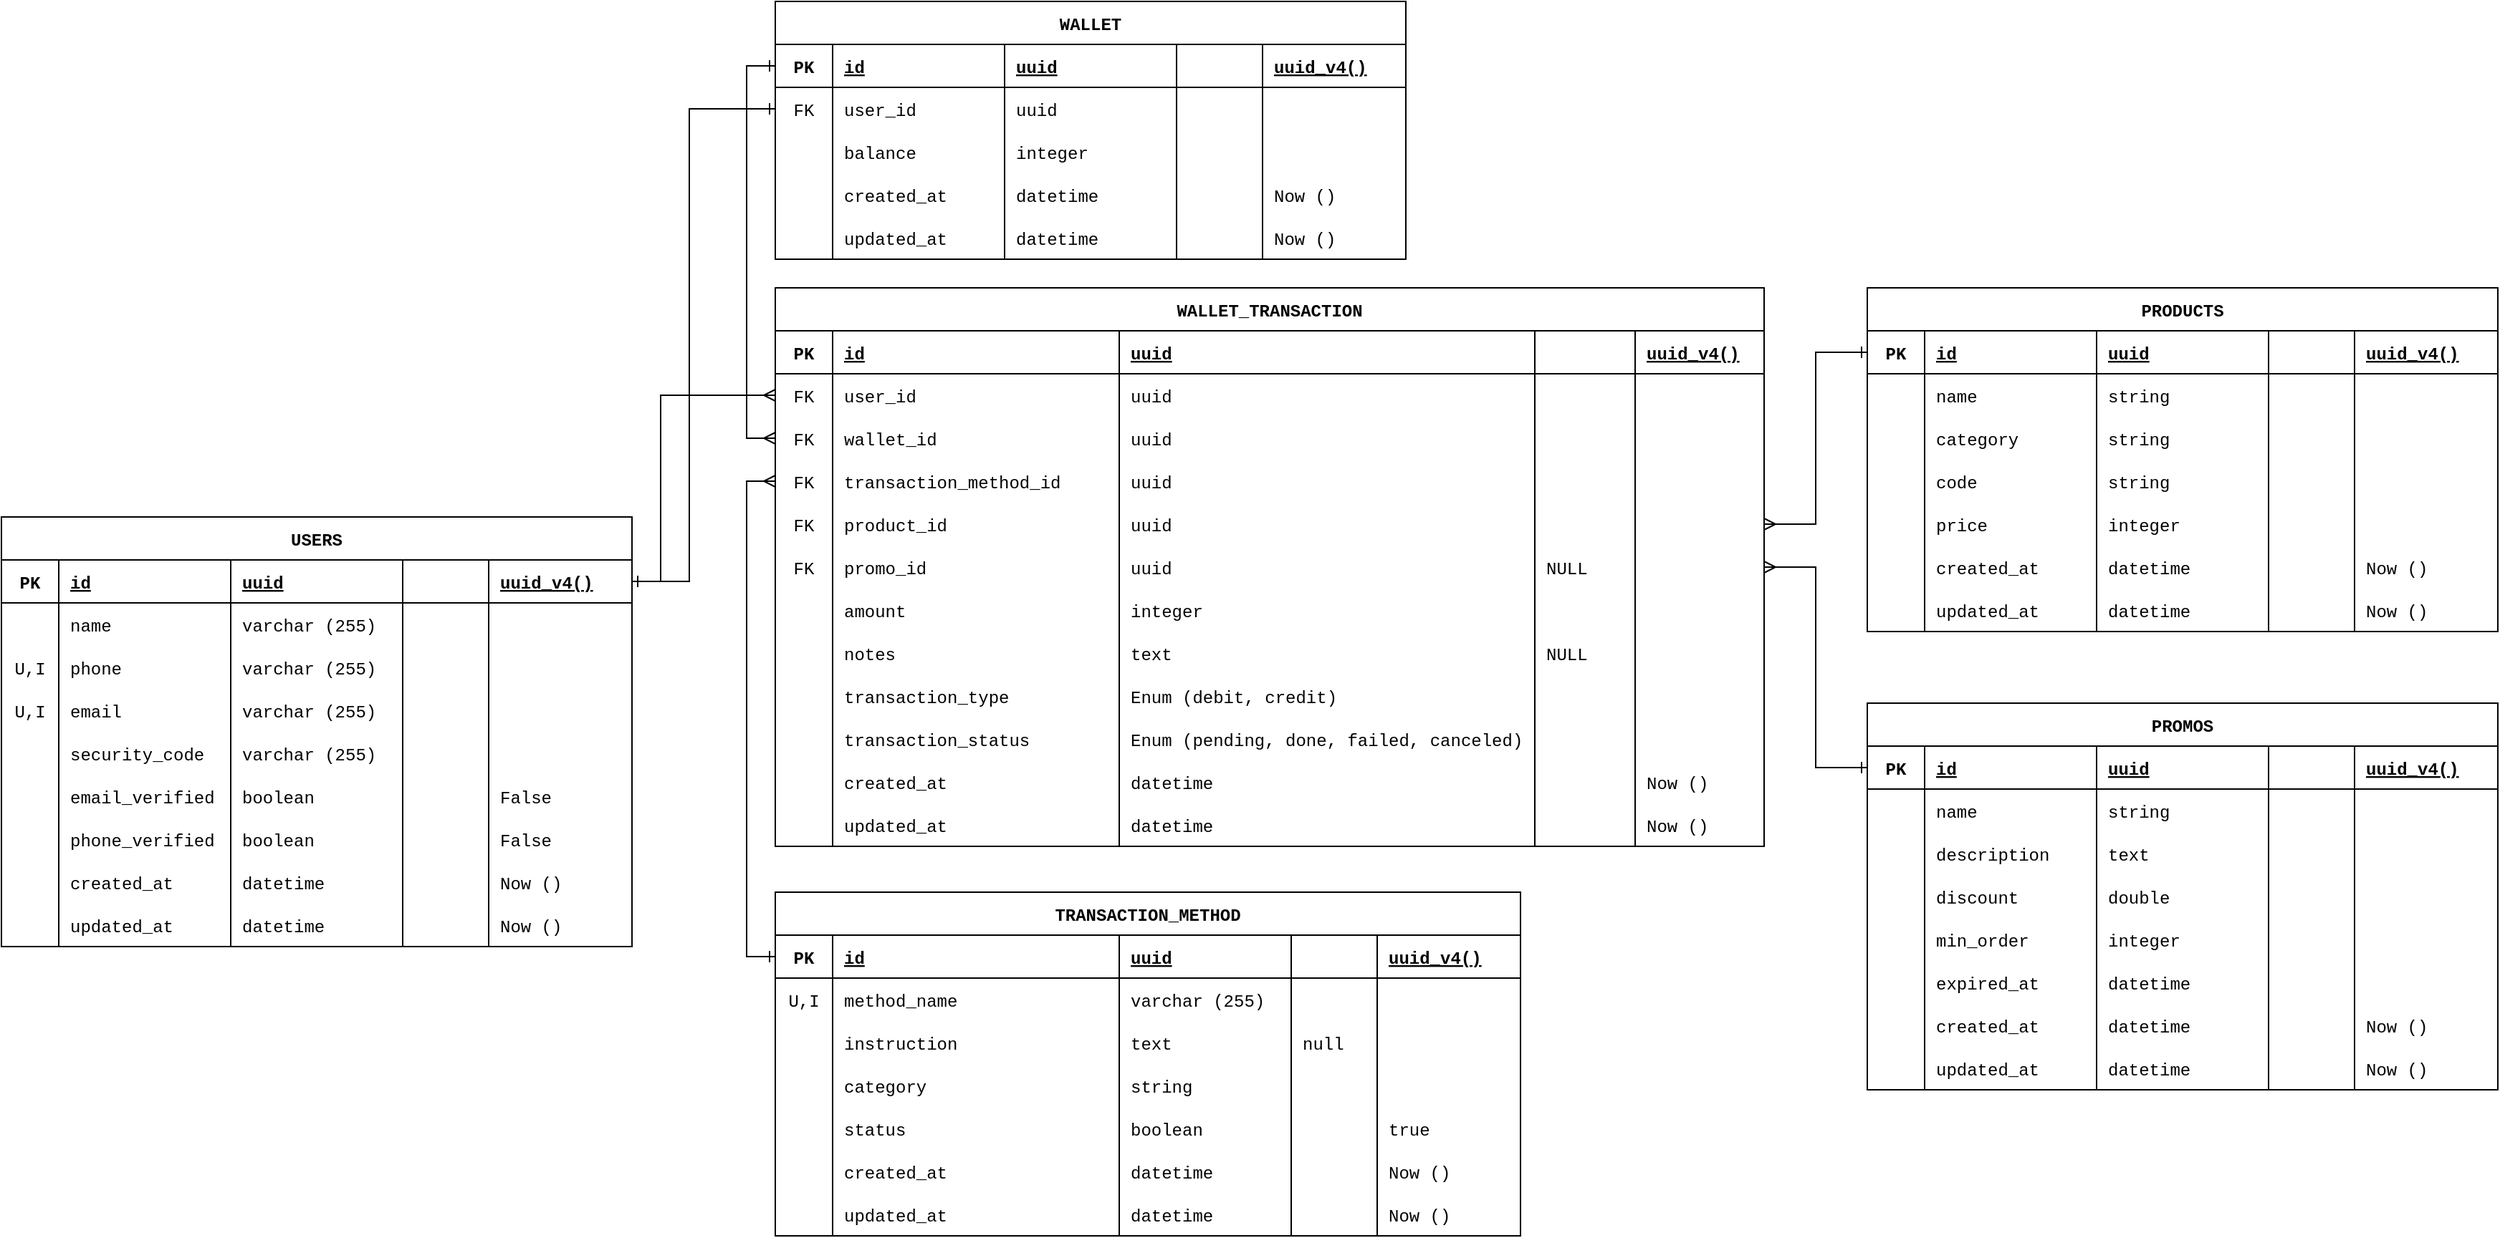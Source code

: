 <mxfile>
    <diagram id="kB6rQK3j0TBWBbz7NWsC" name="Schema">
        <mxGraphModel dx="795" dy="695" grid="1" gridSize="10" guides="1" tooltips="1" connect="1" arrows="1" fold="1" page="1" pageScale="1" pageWidth="850" pageHeight="1100" math="0" shadow="0">
            <root>
                <mxCell id="0"/>
                <mxCell id="1" parent="0"/>
                <mxCell id="2" value="USERS" style="shape=table;startSize=30;container=1;collapsible=1;childLayout=tableLayout;fixedRows=1;rowLines=0;fontStyle=1;align=center;resizeLast=1;fontFamily=Courier New;" parent="1" vertex="1">
                    <mxGeometry x="180" y="400" width="440" height="300" as="geometry"/>
                </mxCell>
                <mxCell id="3" value="" style="shape=tableRow;horizontal=0;startSize=0;swimlaneHead=0;swimlaneBody=0;fillColor=none;collapsible=0;dropTarget=0;points=[[0,0.5],[1,0.5]];portConstraint=eastwest;top=0;left=0;right=0;bottom=1;fontFamily=Courier New;" parent="2" vertex="1">
                    <mxGeometry y="30" width="440" height="30" as="geometry"/>
                </mxCell>
                <mxCell id="4" value="PK" style="shape=partialRectangle;connectable=0;fillColor=none;top=0;left=0;bottom=0;right=0;fontStyle=1;overflow=hidden;fontFamily=Courier New;" parent="3" vertex="1">
                    <mxGeometry width="40" height="30" as="geometry">
                        <mxRectangle width="40" height="30" as="alternateBounds"/>
                    </mxGeometry>
                </mxCell>
                <mxCell id="5" value="id" style="shape=partialRectangle;connectable=0;fillColor=none;top=0;left=0;bottom=0;right=0;align=left;spacingLeft=6;fontStyle=5;overflow=hidden;fontFamily=Courier New;" parent="3" vertex="1">
                    <mxGeometry x="40" width="120" height="30" as="geometry">
                        <mxRectangle width="120" height="30" as="alternateBounds"/>
                    </mxGeometry>
                </mxCell>
                <mxCell id="18" value="uuid" style="shape=partialRectangle;connectable=0;fillColor=none;top=0;left=0;bottom=0;right=0;align=left;spacingLeft=6;fontStyle=5;overflow=hidden;fontFamily=Courier New;" parent="3" vertex="1">
                    <mxGeometry x="160" width="120" height="30" as="geometry">
                        <mxRectangle width="120" height="30" as="alternateBounds"/>
                    </mxGeometry>
                </mxCell>
                <mxCell id="22" style="shape=partialRectangle;connectable=0;fillColor=none;top=0;left=0;bottom=0;right=0;align=left;spacingLeft=6;fontStyle=5;overflow=hidden;fontFamily=Courier New;" parent="3" vertex="1">
                    <mxGeometry x="280" width="60" height="30" as="geometry">
                        <mxRectangle width="60" height="30" as="alternateBounds"/>
                    </mxGeometry>
                </mxCell>
                <mxCell id="26" value="uuid_v4()" style="shape=partialRectangle;connectable=0;fillColor=none;top=0;left=0;bottom=0;right=0;align=left;spacingLeft=6;fontStyle=5;overflow=hidden;fontFamily=Courier New;" parent="3" vertex="1">
                    <mxGeometry x="340" width="100" height="30" as="geometry">
                        <mxRectangle width="100" height="30" as="alternateBounds"/>
                    </mxGeometry>
                </mxCell>
                <mxCell id="6" value="" style="shape=tableRow;horizontal=0;startSize=0;swimlaneHead=0;swimlaneBody=0;fillColor=none;collapsible=0;dropTarget=0;points=[[0,0.5],[1,0.5]];portConstraint=eastwest;top=0;left=0;right=0;bottom=0;fontFamily=Courier New;" parent="2" vertex="1">
                    <mxGeometry y="60" width="440" height="30" as="geometry"/>
                </mxCell>
                <mxCell id="7" value="" style="shape=partialRectangle;connectable=0;fillColor=none;top=0;left=0;bottom=0;right=0;editable=1;overflow=hidden;fontFamily=Courier New;" parent="6" vertex="1">
                    <mxGeometry width="40" height="30" as="geometry">
                        <mxRectangle width="40" height="30" as="alternateBounds"/>
                    </mxGeometry>
                </mxCell>
                <mxCell id="8" value="name" style="shape=partialRectangle;connectable=0;fillColor=none;top=0;left=0;bottom=0;right=0;align=left;spacingLeft=6;overflow=hidden;fontFamily=Courier New;" parent="6" vertex="1">
                    <mxGeometry x="40" width="120" height="30" as="geometry">
                        <mxRectangle width="120" height="30" as="alternateBounds"/>
                    </mxGeometry>
                </mxCell>
                <mxCell id="19" value="varchar (255)" style="shape=partialRectangle;connectable=0;fillColor=none;top=0;left=0;bottom=0;right=0;align=left;spacingLeft=6;overflow=hidden;fontFamily=Courier New;" parent="6" vertex="1">
                    <mxGeometry x="160" width="120" height="30" as="geometry">
                        <mxRectangle width="120" height="30" as="alternateBounds"/>
                    </mxGeometry>
                </mxCell>
                <mxCell id="23" value="" style="shape=partialRectangle;connectable=0;fillColor=none;top=0;left=0;bottom=0;right=0;align=left;spacingLeft=6;overflow=hidden;fontFamily=Courier New;" parent="6" vertex="1">
                    <mxGeometry x="280" width="60" height="30" as="geometry">
                        <mxRectangle width="60" height="30" as="alternateBounds"/>
                    </mxGeometry>
                </mxCell>
                <mxCell id="27" style="shape=partialRectangle;connectable=0;fillColor=none;top=0;left=0;bottom=0;right=0;align=left;spacingLeft=6;overflow=hidden;fontFamily=Courier New;" parent="6" vertex="1">
                    <mxGeometry x="340" width="100" height="30" as="geometry">
                        <mxRectangle width="100" height="30" as="alternateBounds"/>
                    </mxGeometry>
                </mxCell>
                <mxCell id="9" value="" style="shape=tableRow;horizontal=0;startSize=0;swimlaneHead=0;swimlaneBody=0;fillColor=none;collapsible=0;dropTarget=0;points=[[0,0.5],[1,0.5]];portConstraint=eastwest;top=0;left=0;right=0;bottom=0;fontFamily=Courier New;" parent="2" vertex="1">
                    <mxGeometry y="90" width="440" height="30" as="geometry"/>
                </mxCell>
                <mxCell id="10" value="U,I" style="shape=partialRectangle;connectable=0;fillColor=none;top=0;left=0;bottom=0;right=0;editable=1;overflow=hidden;fontFamily=Courier New;" parent="9" vertex="1">
                    <mxGeometry width="40" height="30" as="geometry">
                        <mxRectangle width="40" height="30" as="alternateBounds"/>
                    </mxGeometry>
                </mxCell>
                <mxCell id="11" value="phone" style="shape=partialRectangle;connectable=0;fillColor=none;top=0;left=0;bottom=0;right=0;align=left;spacingLeft=6;overflow=hidden;fontFamily=Courier New;" parent="9" vertex="1">
                    <mxGeometry x="40" width="120" height="30" as="geometry">
                        <mxRectangle width="120" height="30" as="alternateBounds"/>
                    </mxGeometry>
                </mxCell>
                <mxCell id="20" value="varchar (255)" style="shape=partialRectangle;connectable=0;fillColor=none;top=0;left=0;bottom=0;right=0;align=left;spacingLeft=6;overflow=hidden;fontFamily=Courier New;" parent="9" vertex="1">
                    <mxGeometry x="160" width="120" height="30" as="geometry">
                        <mxRectangle width="120" height="30" as="alternateBounds"/>
                    </mxGeometry>
                </mxCell>
                <mxCell id="24" style="shape=partialRectangle;connectable=0;fillColor=none;top=0;left=0;bottom=0;right=0;align=left;spacingLeft=6;overflow=hidden;fontFamily=Courier New;" parent="9" vertex="1">
                    <mxGeometry x="280" width="60" height="30" as="geometry">
                        <mxRectangle width="60" height="30" as="alternateBounds"/>
                    </mxGeometry>
                </mxCell>
                <mxCell id="28" style="shape=partialRectangle;connectable=0;fillColor=none;top=0;left=0;bottom=0;right=0;align=left;spacingLeft=6;overflow=hidden;fontFamily=Courier New;" parent="9" vertex="1">
                    <mxGeometry x="340" width="100" height="30" as="geometry">
                        <mxRectangle width="100" height="30" as="alternateBounds"/>
                    </mxGeometry>
                </mxCell>
                <mxCell id="12" value="" style="shape=tableRow;horizontal=0;startSize=0;swimlaneHead=0;swimlaneBody=0;fillColor=none;collapsible=0;dropTarget=0;points=[[0,0.5],[1,0.5]];portConstraint=eastwest;top=0;left=0;right=0;bottom=0;fontFamily=Courier New;" parent="2" vertex="1">
                    <mxGeometry y="120" width="440" height="30" as="geometry"/>
                </mxCell>
                <mxCell id="13" value="U,I" style="shape=partialRectangle;connectable=0;fillColor=none;top=0;left=0;bottom=0;right=0;editable=1;overflow=hidden;fontFamily=Courier New;" parent="12" vertex="1">
                    <mxGeometry width="40" height="30" as="geometry">
                        <mxRectangle width="40" height="30" as="alternateBounds"/>
                    </mxGeometry>
                </mxCell>
                <mxCell id="14" value="email" style="shape=partialRectangle;connectable=0;fillColor=none;top=0;left=0;bottom=0;right=0;align=left;spacingLeft=6;overflow=hidden;fontFamily=Courier New;" parent="12" vertex="1">
                    <mxGeometry x="40" width="120" height="30" as="geometry">
                        <mxRectangle width="120" height="30" as="alternateBounds"/>
                    </mxGeometry>
                </mxCell>
                <mxCell id="21" value="varchar (255)" style="shape=partialRectangle;connectable=0;fillColor=none;top=0;left=0;bottom=0;right=0;align=left;spacingLeft=6;overflow=hidden;fontFamily=Courier New;" parent="12" vertex="1">
                    <mxGeometry x="160" width="120" height="30" as="geometry">
                        <mxRectangle width="120" height="30" as="alternateBounds"/>
                    </mxGeometry>
                </mxCell>
                <mxCell id="25" value="" style="shape=partialRectangle;connectable=0;fillColor=none;top=0;left=0;bottom=0;right=0;align=left;spacingLeft=6;overflow=hidden;fontFamily=Courier New;" parent="12" vertex="1">
                    <mxGeometry x="280" width="60" height="30" as="geometry">
                        <mxRectangle width="60" height="30" as="alternateBounds"/>
                    </mxGeometry>
                </mxCell>
                <mxCell id="29" style="shape=partialRectangle;connectable=0;fillColor=none;top=0;left=0;bottom=0;right=0;align=left;spacingLeft=6;overflow=hidden;fontFamily=Courier New;" parent="12" vertex="1">
                    <mxGeometry x="340" width="100" height="30" as="geometry">
                        <mxRectangle width="100" height="30" as="alternateBounds"/>
                    </mxGeometry>
                </mxCell>
                <mxCell id="30" value="" style="shape=tableRow;horizontal=0;startSize=0;swimlaneHead=0;swimlaneBody=0;fillColor=none;collapsible=0;dropTarget=0;points=[[0,0.5],[1,0.5]];portConstraint=eastwest;top=0;left=0;right=0;bottom=0;fontFamily=Courier New;" parent="2" vertex="1">
                    <mxGeometry y="150" width="440" height="30" as="geometry"/>
                </mxCell>
                <mxCell id="31" value="" style="shape=partialRectangle;connectable=0;fillColor=none;top=0;left=0;bottom=0;right=0;editable=1;overflow=hidden;fontFamily=Courier New;" parent="30" vertex="1">
                    <mxGeometry width="40" height="30" as="geometry">
                        <mxRectangle width="40" height="30" as="alternateBounds"/>
                    </mxGeometry>
                </mxCell>
                <mxCell id="32" value="security_code" style="shape=partialRectangle;connectable=0;fillColor=none;top=0;left=0;bottom=0;right=0;align=left;spacingLeft=6;overflow=hidden;fontFamily=Courier New;" parent="30" vertex="1">
                    <mxGeometry x="40" width="120" height="30" as="geometry">
                        <mxRectangle width="120" height="30" as="alternateBounds"/>
                    </mxGeometry>
                </mxCell>
                <mxCell id="33" value="varchar (255)" style="shape=partialRectangle;connectable=0;fillColor=none;top=0;left=0;bottom=0;right=0;align=left;spacingLeft=6;overflow=hidden;fontFamily=Courier New;" parent="30" vertex="1">
                    <mxGeometry x="160" width="120" height="30" as="geometry">
                        <mxRectangle width="120" height="30" as="alternateBounds"/>
                    </mxGeometry>
                </mxCell>
                <mxCell id="34" value="" style="shape=partialRectangle;connectable=0;fillColor=none;top=0;left=0;bottom=0;right=0;align=left;spacingLeft=6;overflow=hidden;fontFamily=Courier New;" parent="30" vertex="1">
                    <mxGeometry x="280" width="60" height="30" as="geometry">
                        <mxRectangle width="60" height="30" as="alternateBounds"/>
                    </mxGeometry>
                </mxCell>
                <mxCell id="35" style="shape=partialRectangle;connectable=0;fillColor=none;top=0;left=0;bottom=0;right=0;align=left;spacingLeft=6;overflow=hidden;fontFamily=Courier New;" parent="30" vertex="1">
                    <mxGeometry x="340" width="100" height="30" as="geometry">
                        <mxRectangle width="100" height="30" as="alternateBounds"/>
                    </mxGeometry>
                </mxCell>
                <mxCell id="217" value="" style="shape=tableRow;horizontal=0;startSize=0;swimlaneHead=0;swimlaneBody=0;fillColor=none;collapsible=0;dropTarget=0;points=[[0,0.5],[1,0.5]];portConstraint=eastwest;top=0;left=0;right=0;bottom=0;fontFamily=Courier New;" parent="2" vertex="1">
                    <mxGeometry y="180" width="440" height="30" as="geometry"/>
                </mxCell>
                <mxCell id="218" value="" style="shape=partialRectangle;connectable=0;fillColor=none;top=0;left=0;bottom=0;right=0;editable=1;overflow=hidden;fontFamily=Courier New;" parent="217" vertex="1">
                    <mxGeometry width="40" height="30" as="geometry">
                        <mxRectangle width="40" height="30" as="alternateBounds"/>
                    </mxGeometry>
                </mxCell>
                <mxCell id="219" value="email_verified" style="shape=partialRectangle;connectable=0;fillColor=none;top=0;left=0;bottom=0;right=0;align=left;spacingLeft=6;overflow=hidden;fontFamily=Courier New;" parent="217" vertex="1">
                    <mxGeometry x="40" width="120" height="30" as="geometry">
                        <mxRectangle width="120" height="30" as="alternateBounds"/>
                    </mxGeometry>
                </mxCell>
                <mxCell id="220" value="boolean" style="shape=partialRectangle;connectable=0;fillColor=none;top=0;left=0;bottom=0;right=0;align=left;spacingLeft=6;overflow=hidden;fontFamily=Courier New;" parent="217" vertex="1">
                    <mxGeometry x="160" width="120" height="30" as="geometry">
                        <mxRectangle width="120" height="30" as="alternateBounds"/>
                    </mxGeometry>
                </mxCell>
                <mxCell id="221" value="" style="shape=partialRectangle;connectable=0;fillColor=none;top=0;left=0;bottom=0;right=0;align=left;spacingLeft=6;overflow=hidden;fontFamily=Courier New;" parent="217" vertex="1">
                    <mxGeometry x="280" width="60" height="30" as="geometry">
                        <mxRectangle width="60" height="30" as="alternateBounds"/>
                    </mxGeometry>
                </mxCell>
                <mxCell id="222" value="False" style="shape=partialRectangle;connectable=0;fillColor=none;top=0;left=0;bottom=0;right=0;align=left;spacingLeft=6;overflow=hidden;fontFamily=Courier New;" parent="217" vertex="1">
                    <mxGeometry x="340" width="100" height="30" as="geometry">
                        <mxRectangle width="100" height="30" as="alternateBounds"/>
                    </mxGeometry>
                </mxCell>
                <mxCell id="223" value="" style="shape=tableRow;horizontal=0;startSize=0;swimlaneHead=0;swimlaneBody=0;fillColor=none;collapsible=0;dropTarget=0;points=[[0,0.5],[1,0.5]];portConstraint=eastwest;top=0;left=0;right=0;bottom=0;fontFamily=Courier New;" parent="2" vertex="1">
                    <mxGeometry y="210" width="440" height="30" as="geometry"/>
                </mxCell>
                <mxCell id="224" value="" style="shape=partialRectangle;connectable=0;fillColor=none;top=0;left=0;bottom=0;right=0;editable=1;overflow=hidden;fontFamily=Courier New;" parent="223" vertex="1">
                    <mxGeometry width="40" height="30" as="geometry">
                        <mxRectangle width="40" height="30" as="alternateBounds"/>
                    </mxGeometry>
                </mxCell>
                <mxCell id="225" value="phone_verified" style="shape=partialRectangle;connectable=0;fillColor=none;top=0;left=0;bottom=0;right=0;align=left;spacingLeft=6;overflow=hidden;fontFamily=Courier New;" parent="223" vertex="1">
                    <mxGeometry x="40" width="120" height="30" as="geometry">
                        <mxRectangle width="120" height="30" as="alternateBounds"/>
                    </mxGeometry>
                </mxCell>
                <mxCell id="226" value="boolean" style="shape=partialRectangle;connectable=0;fillColor=none;top=0;left=0;bottom=0;right=0;align=left;spacingLeft=6;overflow=hidden;fontFamily=Courier New;" parent="223" vertex="1">
                    <mxGeometry x="160" width="120" height="30" as="geometry">
                        <mxRectangle width="120" height="30" as="alternateBounds"/>
                    </mxGeometry>
                </mxCell>
                <mxCell id="227" value="" style="shape=partialRectangle;connectable=0;fillColor=none;top=0;left=0;bottom=0;right=0;align=left;spacingLeft=6;overflow=hidden;fontFamily=Courier New;" parent="223" vertex="1">
                    <mxGeometry x="280" width="60" height="30" as="geometry">
                        <mxRectangle width="60" height="30" as="alternateBounds"/>
                    </mxGeometry>
                </mxCell>
                <mxCell id="228" value="False" style="shape=partialRectangle;connectable=0;fillColor=none;top=0;left=0;bottom=0;right=0;align=left;spacingLeft=6;overflow=hidden;fontFamily=Courier New;" parent="223" vertex="1">
                    <mxGeometry x="340" width="100" height="30" as="geometry">
                        <mxRectangle width="100" height="30" as="alternateBounds"/>
                    </mxGeometry>
                </mxCell>
                <mxCell id="42" value="" style="shape=tableRow;horizontal=0;startSize=0;swimlaneHead=0;swimlaneBody=0;fillColor=none;collapsible=0;dropTarget=0;points=[[0,0.5],[1,0.5]];portConstraint=eastwest;top=0;left=0;right=0;bottom=0;fontFamily=Courier New;" parent="2" vertex="1">
                    <mxGeometry y="240" width="440" height="30" as="geometry"/>
                </mxCell>
                <mxCell id="43" value="" style="shape=partialRectangle;connectable=0;fillColor=none;top=0;left=0;bottom=0;right=0;editable=1;overflow=hidden;fontFamily=Courier New;" parent="42" vertex="1">
                    <mxGeometry width="40" height="30" as="geometry">
                        <mxRectangle width="40" height="30" as="alternateBounds"/>
                    </mxGeometry>
                </mxCell>
                <mxCell id="44" value="created_at" style="shape=partialRectangle;connectable=0;fillColor=none;top=0;left=0;bottom=0;right=0;align=left;spacingLeft=6;overflow=hidden;fontFamily=Courier New;" parent="42" vertex="1">
                    <mxGeometry x="40" width="120" height="30" as="geometry">
                        <mxRectangle width="120" height="30" as="alternateBounds"/>
                    </mxGeometry>
                </mxCell>
                <mxCell id="45" value="datetime" style="shape=partialRectangle;connectable=0;fillColor=none;top=0;left=0;bottom=0;right=0;align=left;spacingLeft=6;overflow=hidden;fontFamily=Courier New;" parent="42" vertex="1">
                    <mxGeometry x="160" width="120" height="30" as="geometry">
                        <mxRectangle width="120" height="30" as="alternateBounds"/>
                    </mxGeometry>
                </mxCell>
                <mxCell id="46" value="" style="shape=partialRectangle;connectable=0;fillColor=none;top=0;left=0;bottom=0;right=0;align=left;spacingLeft=6;overflow=hidden;fontFamily=Courier New;" parent="42" vertex="1">
                    <mxGeometry x="280" width="60" height="30" as="geometry">
                        <mxRectangle width="60" height="30" as="alternateBounds"/>
                    </mxGeometry>
                </mxCell>
                <mxCell id="47" value="Now ()" style="shape=partialRectangle;connectable=0;fillColor=none;top=0;left=0;bottom=0;right=0;align=left;spacingLeft=6;overflow=hidden;fontFamily=Courier New;" parent="42" vertex="1">
                    <mxGeometry x="340" width="100" height="30" as="geometry">
                        <mxRectangle width="100" height="30" as="alternateBounds"/>
                    </mxGeometry>
                </mxCell>
                <mxCell id="48" value="" style="shape=tableRow;horizontal=0;startSize=0;swimlaneHead=0;swimlaneBody=0;fillColor=none;collapsible=0;dropTarget=0;points=[[0,0.5],[1,0.5]];portConstraint=eastwest;top=0;left=0;right=0;bottom=0;fontFamily=Courier New;" parent="2" vertex="1">
                    <mxGeometry y="270" width="440" height="30" as="geometry"/>
                </mxCell>
                <mxCell id="49" value="" style="shape=partialRectangle;connectable=0;fillColor=none;top=0;left=0;bottom=0;right=0;editable=1;overflow=hidden;fontFamily=Courier New;" parent="48" vertex="1">
                    <mxGeometry width="40" height="30" as="geometry">
                        <mxRectangle width="40" height="30" as="alternateBounds"/>
                    </mxGeometry>
                </mxCell>
                <mxCell id="50" value="updated_at" style="shape=partialRectangle;connectable=0;fillColor=none;top=0;left=0;bottom=0;right=0;align=left;spacingLeft=6;overflow=hidden;fontFamily=Courier New;" parent="48" vertex="1">
                    <mxGeometry x="40" width="120" height="30" as="geometry">
                        <mxRectangle width="120" height="30" as="alternateBounds"/>
                    </mxGeometry>
                </mxCell>
                <mxCell id="51" value="datetime" style="shape=partialRectangle;connectable=0;fillColor=none;top=0;left=0;bottom=0;right=0;align=left;spacingLeft=6;overflow=hidden;fontFamily=Courier New;" parent="48" vertex="1">
                    <mxGeometry x="160" width="120" height="30" as="geometry">
                        <mxRectangle width="120" height="30" as="alternateBounds"/>
                    </mxGeometry>
                </mxCell>
                <mxCell id="52" value="" style="shape=partialRectangle;connectable=0;fillColor=none;top=0;left=0;bottom=0;right=0;align=left;spacingLeft=6;overflow=hidden;fontFamily=Courier New;" parent="48" vertex="1">
                    <mxGeometry x="280" width="60" height="30" as="geometry">
                        <mxRectangle width="60" height="30" as="alternateBounds"/>
                    </mxGeometry>
                </mxCell>
                <mxCell id="53" value="Now ()" style="shape=partialRectangle;connectable=0;fillColor=none;top=0;left=0;bottom=0;right=0;align=left;spacingLeft=6;overflow=hidden;fontFamily=Courier New;" parent="48" vertex="1">
                    <mxGeometry x="340" width="100" height="30" as="geometry">
                        <mxRectangle width="100" height="30" as="alternateBounds"/>
                    </mxGeometry>
                </mxCell>
                <mxCell id="54" value="WALLET" style="shape=table;startSize=30;container=1;collapsible=1;childLayout=tableLayout;fixedRows=1;rowLines=0;fontStyle=1;align=center;resizeLast=1;fontFamily=Courier New;" parent="1" vertex="1">
                    <mxGeometry x="720" y="40" width="440" height="180" as="geometry"/>
                </mxCell>
                <mxCell id="55" value="" style="shape=tableRow;horizontal=0;startSize=0;swimlaneHead=0;swimlaneBody=0;fillColor=none;collapsible=0;dropTarget=0;points=[[0,0.5],[1,0.5]];portConstraint=eastwest;top=0;left=0;right=0;bottom=1;fontFamily=Courier New;" parent="54" vertex="1">
                    <mxGeometry y="30" width="440" height="30" as="geometry"/>
                </mxCell>
                <mxCell id="56" value="PK" style="shape=partialRectangle;connectable=0;fillColor=none;top=0;left=0;bottom=0;right=0;fontStyle=1;overflow=hidden;fontFamily=Courier New;" parent="55" vertex="1">
                    <mxGeometry width="40" height="30" as="geometry">
                        <mxRectangle width="40" height="30" as="alternateBounds"/>
                    </mxGeometry>
                </mxCell>
                <mxCell id="57" value="id" style="shape=partialRectangle;connectable=0;fillColor=none;top=0;left=0;bottom=0;right=0;align=left;spacingLeft=6;fontStyle=5;overflow=hidden;fontFamily=Courier New;" parent="55" vertex="1">
                    <mxGeometry x="40" width="120" height="30" as="geometry">
                        <mxRectangle width="120" height="30" as="alternateBounds"/>
                    </mxGeometry>
                </mxCell>
                <mxCell id="58" value="uuid" style="shape=partialRectangle;connectable=0;fillColor=none;top=0;left=0;bottom=0;right=0;align=left;spacingLeft=6;fontStyle=5;overflow=hidden;fontFamily=Courier New;" parent="55" vertex="1">
                    <mxGeometry x="160" width="120" height="30" as="geometry">
                        <mxRectangle width="120" height="30" as="alternateBounds"/>
                    </mxGeometry>
                </mxCell>
                <mxCell id="59" style="shape=partialRectangle;connectable=0;fillColor=none;top=0;left=0;bottom=0;right=0;align=left;spacingLeft=6;fontStyle=5;overflow=hidden;fontFamily=Courier New;" parent="55" vertex="1">
                    <mxGeometry x="280" width="60" height="30" as="geometry">
                        <mxRectangle width="60" height="30" as="alternateBounds"/>
                    </mxGeometry>
                </mxCell>
                <mxCell id="60" value="uuid_v4()" style="shape=partialRectangle;connectable=0;fillColor=none;top=0;left=0;bottom=0;right=0;align=left;spacingLeft=6;fontStyle=5;overflow=hidden;fontFamily=Courier New;" parent="55" vertex="1">
                    <mxGeometry x="340" width="100" height="30" as="geometry">
                        <mxRectangle width="100" height="30" as="alternateBounds"/>
                    </mxGeometry>
                </mxCell>
                <mxCell id="61" value="" style="shape=tableRow;horizontal=0;startSize=0;swimlaneHead=0;swimlaneBody=0;fillColor=none;collapsible=0;dropTarget=0;points=[[0,0.5],[1,0.5]];portConstraint=eastwest;top=0;left=0;right=0;bottom=0;fontFamily=Courier New;" parent="54" vertex="1">
                    <mxGeometry y="60" width="440" height="30" as="geometry"/>
                </mxCell>
                <mxCell id="62" value="FK" style="shape=partialRectangle;connectable=0;fillColor=none;top=0;left=0;bottom=0;right=0;editable=1;overflow=hidden;fontFamily=Courier New;" parent="61" vertex="1">
                    <mxGeometry width="40" height="30" as="geometry">
                        <mxRectangle width="40" height="30" as="alternateBounds"/>
                    </mxGeometry>
                </mxCell>
                <mxCell id="63" value="user_id" style="shape=partialRectangle;connectable=0;fillColor=none;top=0;left=0;bottom=0;right=0;align=left;spacingLeft=6;overflow=hidden;fontFamily=Courier New;" parent="61" vertex="1">
                    <mxGeometry x="40" width="120" height="30" as="geometry">
                        <mxRectangle width="120" height="30" as="alternateBounds"/>
                    </mxGeometry>
                </mxCell>
                <mxCell id="64" value="uuid" style="shape=partialRectangle;connectable=0;fillColor=none;top=0;left=0;bottom=0;right=0;align=left;spacingLeft=6;overflow=hidden;fontFamily=Courier New;" parent="61" vertex="1">
                    <mxGeometry x="160" width="120" height="30" as="geometry">
                        <mxRectangle width="120" height="30" as="alternateBounds"/>
                    </mxGeometry>
                </mxCell>
                <mxCell id="65" value="" style="shape=partialRectangle;connectable=0;fillColor=none;top=0;left=0;bottom=0;right=0;align=left;spacingLeft=6;overflow=hidden;fontFamily=Courier New;" parent="61" vertex="1">
                    <mxGeometry x="280" width="60" height="30" as="geometry">
                        <mxRectangle width="60" height="30" as="alternateBounds"/>
                    </mxGeometry>
                </mxCell>
                <mxCell id="66" style="shape=partialRectangle;connectable=0;fillColor=none;top=0;left=0;bottom=0;right=0;align=left;spacingLeft=6;overflow=hidden;fontFamily=Courier New;" parent="61" vertex="1">
                    <mxGeometry x="340" width="100" height="30" as="geometry">
                        <mxRectangle width="100" height="30" as="alternateBounds"/>
                    </mxGeometry>
                </mxCell>
                <mxCell id="67" value="" style="shape=tableRow;horizontal=0;startSize=0;swimlaneHead=0;swimlaneBody=0;fillColor=none;collapsible=0;dropTarget=0;points=[[0,0.5],[1,0.5]];portConstraint=eastwest;top=0;left=0;right=0;bottom=0;fontFamily=Courier New;" parent="54" vertex="1">
                    <mxGeometry y="90" width="440" height="30" as="geometry"/>
                </mxCell>
                <mxCell id="68" value="" style="shape=partialRectangle;connectable=0;fillColor=none;top=0;left=0;bottom=0;right=0;editable=1;overflow=hidden;fontFamily=Courier New;" parent="67" vertex="1">
                    <mxGeometry width="40" height="30" as="geometry">
                        <mxRectangle width="40" height="30" as="alternateBounds"/>
                    </mxGeometry>
                </mxCell>
                <mxCell id="69" value="balance" style="shape=partialRectangle;connectable=0;fillColor=none;top=0;left=0;bottom=0;right=0;align=left;spacingLeft=6;overflow=hidden;fontFamily=Courier New;" parent="67" vertex="1">
                    <mxGeometry x="40" width="120" height="30" as="geometry">
                        <mxRectangle width="120" height="30" as="alternateBounds"/>
                    </mxGeometry>
                </mxCell>
                <mxCell id="70" value="integer" style="shape=partialRectangle;connectable=0;fillColor=none;top=0;left=0;bottom=0;right=0;align=left;spacingLeft=6;overflow=hidden;fontFamily=Courier New;" parent="67" vertex="1">
                    <mxGeometry x="160" width="120" height="30" as="geometry">
                        <mxRectangle width="120" height="30" as="alternateBounds"/>
                    </mxGeometry>
                </mxCell>
                <mxCell id="71" style="shape=partialRectangle;connectable=0;fillColor=none;top=0;left=0;bottom=0;right=0;align=left;spacingLeft=6;overflow=hidden;fontFamily=Courier New;" parent="67" vertex="1">
                    <mxGeometry x="280" width="60" height="30" as="geometry">
                        <mxRectangle width="60" height="30" as="alternateBounds"/>
                    </mxGeometry>
                </mxCell>
                <mxCell id="72" style="shape=partialRectangle;connectable=0;fillColor=none;top=0;left=0;bottom=0;right=0;align=left;spacingLeft=6;overflow=hidden;fontFamily=Courier New;" parent="67" vertex="1">
                    <mxGeometry x="340" width="100" height="30" as="geometry">
                        <mxRectangle width="100" height="30" as="alternateBounds"/>
                    </mxGeometry>
                </mxCell>
                <mxCell id="91" value="" style="shape=tableRow;horizontal=0;startSize=0;swimlaneHead=0;swimlaneBody=0;fillColor=none;collapsible=0;dropTarget=0;points=[[0,0.5],[1,0.5]];portConstraint=eastwest;top=0;left=0;right=0;bottom=0;fontFamily=Courier New;" parent="54" vertex="1">
                    <mxGeometry y="120" width="440" height="30" as="geometry"/>
                </mxCell>
                <mxCell id="92" value="" style="shape=partialRectangle;connectable=0;fillColor=none;top=0;left=0;bottom=0;right=0;editable=1;overflow=hidden;fontFamily=Courier New;" parent="91" vertex="1">
                    <mxGeometry width="40" height="30" as="geometry">
                        <mxRectangle width="40" height="30" as="alternateBounds"/>
                    </mxGeometry>
                </mxCell>
                <mxCell id="93" value="created_at" style="shape=partialRectangle;connectable=0;fillColor=none;top=0;left=0;bottom=0;right=0;align=left;spacingLeft=6;overflow=hidden;fontFamily=Courier New;" parent="91" vertex="1">
                    <mxGeometry x="40" width="120" height="30" as="geometry">
                        <mxRectangle width="120" height="30" as="alternateBounds"/>
                    </mxGeometry>
                </mxCell>
                <mxCell id="94" value="datetime" style="shape=partialRectangle;connectable=0;fillColor=none;top=0;left=0;bottom=0;right=0;align=left;spacingLeft=6;overflow=hidden;fontFamily=Courier New;" parent="91" vertex="1">
                    <mxGeometry x="160" width="120" height="30" as="geometry">
                        <mxRectangle width="120" height="30" as="alternateBounds"/>
                    </mxGeometry>
                </mxCell>
                <mxCell id="95" value="" style="shape=partialRectangle;connectable=0;fillColor=none;top=0;left=0;bottom=0;right=0;align=left;spacingLeft=6;overflow=hidden;fontFamily=Courier New;" parent="91" vertex="1">
                    <mxGeometry x="280" width="60" height="30" as="geometry">
                        <mxRectangle width="60" height="30" as="alternateBounds"/>
                    </mxGeometry>
                </mxCell>
                <mxCell id="96" value="Now ()" style="shape=partialRectangle;connectable=0;fillColor=none;top=0;left=0;bottom=0;right=0;align=left;spacingLeft=6;overflow=hidden;fontFamily=Courier New;" parent="91" vertex="1">
                    <mxGeometry x="340" width="100" height="30" as="geometry">
                        <mxRectangle width="100" height="30" as="alternateBounds"/>
                    </mxGeometry>
                </mxCell>
                <mxCell id="97" value="" style="shape=tableRow;horizontal=0;startSize=0;swimlaneHead=0;swimlaneBody=0;fillColor=none;collapsible=0;dropTarget=0;points=[[0,0.5],[1,0.5]];portConstraint=eastwest;top=0;left=0;right=0;bottom=0;fontFamily=Courier New;" parent="54" vertex="1">
                    <mxGeometry y="150" width="440" height="30" as="geometry"/>
                </mxCell>
                <mxCell id="98" value="" style="shape=partialRectangle;connectable=0;fillColor=none;top=0;left=0;bottom=0;right=0;editable=1;overflow=hidden;fontFamily=Courier New;" parent="97" vertex="1">
                    <mxGeometry width="40" height="30" as="geometry">
                        <mxRectangle width="40" height="30" as="alternateBounds"/>
                    </mxGeometry>
                </mxCell>
                <mxCell id="99" value="updated_at" style="shape=partialRectangle;connectable=0;fillColor=none;top=0;left=0;bottom=0;right=0;align=left;spacingLeft=6;overflow=hidden;fontFamily=Courier New;" parent="97" vertex="1">
                    <mxGeometry x="40" width="120" height="30" as="geometry">
                        <mxRectangle width="120" height="30" as="alternateBounds"/>
                    </mxGeometry>
                </mxCell>
                <mxCell id="100" value="datetime" style="shape=partialRectangle;connectable=0;fillColor=none;top=0;left=0;bottom=0;right=0;align=left;spacingLeft=6;overflow=hidden;fontFamily=Courier New;" parent="97" vertex="1">
                    <mxGeometry x="160" width="120" height="30" as="geometry">
                        <mxRectangle width="120" height="30" as="alternateBounds"/>
                    </mxGeometry>
                </mxCell>
                <mxCell id="101" value="" style="shape=partialRectangle;connectable=0;fillColor=none;top=0;left=0;bottom=0;right=0;align=left;spacingLeft=6;overflow=hidden;fontFamily=Courier New;" parent="97" vertex="1">
                    <mxGeometry x="280" width="60" height="30" as="geometry">
                        <mxRectangle width="60" height="30" as="alternateBounds"/>
                    </mxGeometry>
                </mxCell>
                <mxCell id="102" value="Now ()" style="shape=partialRectangle;connectable=0;fillColor=none;top=0;left=0;bottom=0;right=0;align=left;spacingLeft=6;overflow=hidden;fontFamily=Courier New;" parent="97" vertex="1">
                    <mxGeometry x="340" width="100" height="30" as="geometry">
                        <mxRectangle width="100" height="30" as="alternateBounds"/>
                    </mxGeometry>
                </mxCell>
                <mxCell id="103" style="edgeStyle=orthogonalEdgeStyle;html=1;exitX=1;exitY=0.5;exitDx=0;exitDy=0;entryX=0;entryY=0.5;entryDx=0;entryDy=0;rounded=0;fontFamily=Courier New;endArrow=ERone;endFill=0;startArrow=ERone;startFill=0;" parent="1" source="3" target="61" edge="1">
                    <mxGeometry relative="1" as="geometry">
                        <Array as="points">
                            <mxPoint x="660" y="445"/>
                            <mxPoint x="660" y="115"/>
                        </Array>
                    </mxGeometry>
                </mxCell>
                <mxCell id="104" value="WALLET_TRANSACTION" style="shape=table;startSize=30;container=1;collapsible=1;childLayout=tableLayout;fixedRows=1;rowLines=0;fontStyle=1;align=center;resizeLast=1;fontFamily=Courier New;" parent="1" vertex="1">
                    <mxGeometry x="720" y="240" width="690" height="390" as="geometry"/>
                </mxCell>
                <mxCell id="105" value="" style="shape=tableRow;horizontal=0;startSize=0;swimlaneHead=0;swimlaneBody=0;fillColor=none;collapsible=0;dropTarget=0;points=[[0,0.5],[1,0.5]];portConstraint=eastwest;top=0;left=0;right=0;bottom=1;fontFamily=Courier New;" parent="104" vertex="1">
                    <mxGeometry y="30" width="690" height="30" as="geometry"/>
                </mxCell>
                <mxCell id="106" value="PK" style="shape=partialRectangle;connectable=0;fillColor=none;top=0;left=0;bottom=0;right=0;fontStyle=1;overflow=hidden;fontFamily=Courier New;" parent="105" vertex="1">
                    <mxGeometry width="40" height="30" as="geometry">
                        <mxRectangle width="40" height="30" as="alternateBounds"/>
                    </mxGeometry>
                </mxCell>
                <mxCell id="107" value="id" style="shape=partialRectangle;connectable=0;fillColor=none;top=0;left=0;bottom=0;right=0;align=left;spacingLeft=6;fontStyle=5;overflow=hidden;fontFamily=Courier New;" parent="105" vertex="1">
                    <mxGeometry x="40" width="200.0" height="30" as="geometry">
                        <mxRectangle width="200.0" height="30" as="alternateBounds"/>
                    </mxGeometry>
                </mxCell>
                <mxCell id="108" value="uuid" style="shape=partialRectangle;connectable=0;fillColor=none;top=0;left=0;bottom=0;right=0;align=left;spacingLeft=6;fontStyle=5;overflow=hidden;fontFamily=Courier New;" parent="105" vertex="1">
                    <mxGeometry x="240.0" width="290.0" height="30" as="geometry">
                        <mxRectangle width="290.0" height="30" as="alternateBounds"/>
                    </mxGeometry>
                </mxCell>
                <mxCell id="109" style="shape=partialRectangle;connectable=0;fillColor=none;top=0;left=0;bottom=0;right=0;align=left;spacingLeft=6;fontStyle=5;overflow=hidden;fontFamily=Courier New;" parent="105" vertex="1">
                    <mxGeometry x="530" width="70" height="30" as="geometry">
                        <mxRectangle width="70" height="30" as="alternateBounds"/>
                    </mxGeometry>
                </mxCell>
                <mxCell id="110" value="uuid_v4()" style="shape=partialRectangle;connectable=0;fillColor=none;top=0;left=0;bottom=0;right=0;align=left;spacingLeft=6;fontStyle=5;overflow=hidden;fontFamily=Courier New;" parent="105" vertex="1">
                    <mxGeometry x="600" width="90" height="30" as="geometry">
                        <mxRectangle width="90" height="30" as="alternateBounds"/>
                    </mxGeometry>
                </mxCell>
                <mxCell id="111" value="" style="shape=tableRow;horizontal=0;startSize=0;swimlaneHead=0;swimlaneBody=0;fillColor=none;collapsible=0;dropTarget=0;points=[[0,0.5],[1,0.5]];portConstraint=eastwest;top=0;left=0;right=0;bottom=0;fontFamily=Courier New;" parent="104" vertex="1">
                    <mxGeometry y="60" width="690" height="30" as="geometry"/>
                </mxCell>
                <mxCell id="112" value="FK" style="shape=partialRectangle;connectable=0;fillColor=none;top=0;left=0;bottom=0;right=0;editable=1;overflow=hidden;fontFamily=Courier New;" parent="111" vertex="1">
                    <mxGeometry width="40" height="30" as="geometry">
                        <mxRectangle width="40" height="30" as="alternateBounds"/>
                    </mxGeometry>
                </mxCell>
                <mxCell id="113" value="user_id" style="shape=partialRectangle;connectable=0;fillColor=none;top=0;left=0;bottom=0;right=0;align=left;spacingLeft=6;overflow=hidden;fontFamily=Courier New;" parent="111" vertex="1">
                    <mxGeometry x="40" width="200.0" height="30" as="geometry">
                        <mxRectangle width="200.0" height="30" as="alternateBounds"/>
                    </mxGeometry>
                </mxCell>
                <mxCell id="114" value="uuid" style="shape=partialRectangle;connectable=0;fillColor=none;top=0;left=0;bottom=0;right=0;align=left;spacingLeft=6;overflow=hidden;fontFamily=Courier New;" parent="111" vertex="1">
                    <mxGeometry x="240.0" width="290.0" height="30" as="geometry">
                        <mxRectangle width="290.0" height="30" as="alternateBounds"/>
                    </mxGeometry>
                </mxCell>
                <mxCell id="115" value="" style="shape=partialRectangle;connectable=0;fillColor=none;top=0;left=0;bottom=0;right=0;align=left;spacingLeft=6;overflow=hidden;fontFamily=Courier New;" parent="111" vertex="1">
                    <mxGeometry x="530" width="70" height="30" as="geometry">
                        <mxRectangle width="70" height="30" as="alternateBounds"/>
                    </mxGeometry>
                </mxCell>
                <mxCell id="116" style="shape=partialRectangle;connectable=0;fillColor=none;top=0;left=0;bottom=0;right=0;align=left;spacingLeft=6;overflow=hidden;fontFamily=Courier New;" parent="111" vertex="1">
                    <mxGeometry x="600" width="90" height="30" as="geometry">
                        <mxRectangle width="90" height="30" as="alternateBounds"/>
                    </mxGeometry>
                </mxCell>
                <mxCell id="135" value="" style="shape=tableRow;horizontal=0;startSize=0;swimlaneHead=0;swimlaneBody=0;fillColor=none;collapsible=0;dropTarget=0;points=[[0,0.5],[1,0.5]];portConstraint=eastwest;top=0;left=0;right=0;bottom=0;fontFamily=Courier New;" parent="104" vertex="1">
                    <mxGeometry y="90" width="690" height="30" as="geometry"/>
                </mxCell>
                <mxCell id="136" value="FK" style="shape=partialRectangle;connectable=0;fillColor=none;top=0;left=0;bottom=0;right=0;editable=1;overflow=hidden;fontFamily=Courier New;" parent="135" vertex="1">
                    <mxGeometry width="40" height="30" as="geometry">
                        <mxRectangle width="40" height="30" as="alternateBounds"/>
                    </mxGeometry>
                </mxCell>
                <mxCell id="137" value="wallet_id" style="shape=partialRectangle;connectable=0;fillColor=none;top=0;left=0;bottom=0;right=0;align=left;spacingLeft=6;overflow=hidden;fontFamily=Courier New;" parent="135" vertex="1">
                    <mxGeometry x="40" width="200.0" height="30" as="geometry">
                        <mxRectangle width="200.0" height="30" as="alternateBounds"/>
                    </mxGeometry>
                </mxCell>
                <mxCell id="138" value="uuid" style="shape=partialRectangle;connectable=0;fillColor=none;top=0;left=0;bottom=0;right=0;align=left;spacingLeft=6;overflow=hidden;fontFamily=Courier New;" parent="135" vertex="1">
                    <mxGeometry x="240.0" width="290.0" height="30" as="geometry">
                        <mxRectangle width="290.0" height="30" as="alternateBounds"/>
                    </mxGeometry>
                </mxCell>
                <mxCell id="139" value="" style="shape=partialRectangle;connectable=0;fillColor=none;top=0;left=0;bottom=0;right=0;align=left;spacingLeft=6;overflow=hidden;fontFamily=Courier New;" parent="135" vertex="1">
                    <mxGeometry x="530" width="70" height="30" as="geometry">
                        <mxRectangle width="70" height="30" as="alternateBounds"/>
                    </mxGeometry>
                </mxCell>
                <mxCell id="140" style="shape=partialRectangle;connectable=0;fillColor=none;top=0;left=0;bottom=0;right=0;align=left;spacingLeft=6;overflow=hidden;fontFamily=Courier New;" parent="135" vertex="1">
                    <mxGeometry x="600" width="90" height="30" as="geometry">
                        <mxRectangle width="90" height="30" as="alternateBounds"/>
                    </mxGeometry>
                </mxCell>
                <mxCell id="117" value="" style="shape=tableRow;horizontal=0;startSize=0;swimlaneHead=0;swimlaneBody=0;fillColor=none;collapsible=0;dropTarget=0;points=[[0,0.5],[1,0.5]];portConstraint=eastwest;top=0;left=0;right=0;bottom=0;fontFamily=Courier New;" parent="104" vertex="1">
                    <mxGeometry y="120" width="690" height="30" as="geometry"/>
                </mxCell>
                <mxCell id="118" value="FK" style="shape=partialRectangle;connectable=0;fillColor=none;top=0;left=0;bottom=0;right=0;editable=1;overflow=hidden;fontFamily=Courier New;" parent="117" vertex="1">
                    <mxGeometry width="40" height="30" as="geometry">
                        <mxRectangle width="40" height="30" as="alternateBounds"/>
                    </mxGeometry>
                </mxCell>
                <mxCell id="119" value="transaction_method_id" style="shape=partialRectangle;connectable=0;fillColor=none;top=0;left=0;bottom=0;right=0;align=left;spacingLeft=6;overflow=hidden;fontFamily=Courier New;" parent="117" vertex="1">
                    <mxGeometry x="40" width="200.0" height="30" as="geometry">
                        <mxRectangle width="200.0" height="30" as="alternateBounds"/>
                    </mxGeometry>
                </mxCell>
                <mxCell id="120" value="uuid" style="shape=partialRectangle;connectable=0;fillColor=none;top=0;left=0;bottom=0;right=0;align=left;spacingLeft=6;overflow=hidden;fontFamily=Courier New;fontStyle=0" parent="117" vertex="1">
                    <mxGeometry x="240.0" width="290.0" height="30" as="geometry">
                        <mxRectangle width="290.0" height="30" as="alternateBounds"/>
                    </mxGeometry>
                </mxCell>
                <mxCell id="121" style="shape=partialRectangle;connectable=0;fillColor=none;top=0;left=0;bottom=0;right=0;align=left;spacingLeft=6;overflow=hidden;fontFamily=Courier New;" parent="117" vertex="1">
                    <mxGeometry x="530" width="70" height="30" as="geometry">
                        <mxRectangle width="70" height="30" as="alternateBounds"/>
                    </mxGeometry>
                </mxCell>
                <mxCell id="122" style="shape=partialRectangle;connectable=0;fillColor=none;top=0;left=0;bottom=0;right=0;align=left;spacingLeft=6;overflow=hidden;fontFamily=Courier New;" parent="117" vertex="1">
                    <mxGeometry x="600" width="90" height="30" as="geometry">
                        <mxRectangle width="90" height="30" as="alternateBounds"/>
                    </mxGeometry>
                </mxCell>
                <mxCell id="Brle34nq3VHDagXbkHKv-317" value="" style="shape=tableRow;horizontal=0;startSize=0;swimlaneHead=0;swimlaneBody=0;fillColor=none;collapsible=0;dropTarget=0;points=[[0,0.5],[1,0.5]];portConstraint=eastwest;top=0;left=0;right=0;bottom=0;fontFamily=Courier New;" parent="104" vertex="1">
                    <mxGeometry y="150" width="690" height="30" as="geometry"/>
                </mxCell>
                <mxCell id="Brle34nq3VHDagXbkHKv-318" value="FK" style="shape=partialRectangle;connectable=0;fillColor=none;top=0;left=0;bottom=0;right=0;editable=1;overflow=hidden;fontFamily=Courier New;" parent="Brle34nq3VHDagXbkHKv-317" vertex="1">
                    <mxGeometry width="40" height="30" as="geometry">
                        <mxRectangle width="40" height="30" as="alternateBounds"/>
                    </mxGeometry>
                </mxCell>
                <mxCell id="Brle34nq3VHDagXbkHKv-319" value="product_id" style="shape=partialRectangle;connectable=0;fillColor=none;top=0;left=0;bottom=0;right=0;align=left;spacingLeft=6;overflow=hidden;fontFamily=Courier New;" parent="Brle34nq3VHDagXbkHKv-317" vertex="1">
                    <mxGeometry x="40" width="200.0" height="30" as="geometry">
                        <mxRectangle width="200.0" height="30" as="alternateBounds"/>
                    </mxGeometry>
                </mxCell>
                <mxCell id="Brle34nq3VHDagXbkHKv-320" value="uuid" style="shape=partialRectangle;connectable=0;fillColor=none;top=0;left=0;bottom=0;right=0;align=left;spacingLeft=6;overflow=hidden;fontFamily=Courier New;fontStyle=0" parent="Brle34nq3VHDagXbkHKv-317" vertex="1">
                    <mxGeometry x="240.0" width="290.0" height="30" as="geometry">
                        <mxRectangle width="290.0" height="30" as="alternateBounds"/>
                    </mxGeometry>
                </mxCell>
                <mxCell id="Brle34nq3VHDagXbkHKv-321" style="shape=partialRectangle;connectable=0;fillColor=none;top=0;left=0;bottom=0;right=0;align=left;spacingLeft=6;overflow=hidden;fontFamily=Courier New;" parent="Brle34nq3VHDagXbkHKv-317" vertex="1">
                    <mxGeometry x="530" width="70" height="30" as="geometry">
                        <mxRectangle width="70" height="30" as="alternateBounds"/>
                    </mxGeometry>
                </mxCell>
                <mxCell id="Brle34nq3VHDagXbkHKv-322" style="shape=partialRectangle;connectable=0;fillColor=none;top=0;left=0;bottom=0;right=0;align=left;spacingLeft=6;overflow=hidden;fontFamily=Courier New;" parent="Brle34nq3VHDagXbkHKv-317" vertex="1">
                    <mxGeometry x="600" width="90" height="30" as="geometry">
                        <mxRectangle width="90" height="30" as="alternateBounds"/>
                    </mxGeometry>
                </mxCell>
                <mxCell id="ik32i-FjpjRJbf1PRmh9-317" value="" style="shape=tableRow;horizontal=0;startSize=0;swimlaneHead=0;swimlaneBody=0;fillColor=none;collapsible=0;dropTarget=0;points=[[0,0.5],[1,0.5]];portConstraint=eastwest;top=0;left=0;right=0;bottom=0;fontFamily=Courier New;" parent="104" vertex="1">
                    <mxGeometry y="180" width="690" height="30" as="geometry"/>
                </mxCell>
                <mxCell id="ik32i-FjpjRJbf1PRmh9-318" value="FK" style="shape=partialRectangle;connectable=0;fillColor=none;top=0;left=0;bottom=0;right=0;editable=1;overflow=hidden;fontFamily=Courier New;" parent="ik32i-FjpjRJbf1PRmh9-317" vertex="1">
                    <mxGeometry width="40" height="30" as="geometry">
                        <mxRectangle width="40" height="30" as="alternateBounds"/>
                    </mxGeometry>
                </mxCell>
                <mxCell id="ik32i-FjpjRJbf1PRmh9-319" value="promo_id" style="shape=partialRectangle;connectable=0;fillColor=none;top=0;left=0;bottom=0;right=0;align=left;spacingLeft=6;overflow=hidden;fontFamily=Courier New;" parent="ik32i-FjpjRJbf1PRmh9-317" vertex="1">
                    <mxGeometry x="40" width="200.0" height="30" as="geometry">
                        <mxRectangle width="200.0" height="30" as="alternateBounds"/>
                    </mxGeometry>
                </mxCell>
                <mxCell id="ik32i-FjpjRJbf1PRmh9-320" value="uuid" style="shape=partialRectangle;connectable=0;fillColor=none;top=0;left=0;bottom=0;right=0;align=left;spacingLeft=6;overflow=hidden;fontFamily=Courier New;fontStyle=0" parent="ik32i-FjpjRJbf1PRmh9-317" vertex="1">
                    <mxGeometry x="240.0" width="290.0" height="30" as="geometry">
                        <mxRectangle width="290.0" height="30" as="alternateBounds"/>
                    </mxGeometry>
                </mxCell>
                <mxCell id="ik32i-FjpjRJbf1PRmh9-321" value="NULL" style="shape=partialRectangle;connectable=0;fillColor=none;top=0;left=0;bottom=0;right=0;align=left;spacingLeft=6;overflow=hidden;fontFamily=Courier New;" parent="ik32i-FjpjRJbf1PRmh9-317" vertex="1">
                    <mxGeometry x="530" width="70" height="30" as="geometry">
                        <mxRectangle width="70" height="30" as="alternateBounds"/>
                    </mxGeometry>
                </mxCell>
                <mxCell id="ik32i-FjpjRJbf1PRmh9-322" style="shape=partialRectangle;connectable=0;fillColor=none;top=0;left=0;bottom=0;right=0;align=left;spacingLeft=6;overflow=hidden;fontFamily=Courier New;" parent="ik32i-FjpjRJbf1PRmh9-317" vertex="1">
                    <mxGeometry x="600" width="90" height="30" as="geometry">
                        <mxRectangle width="90" height="30" as="alternateBounds"/>
                    </mxGeometry>
                </mxCell>
                <mxCell id="205" value="" style="shape=tableRow;horizontal=0;startSize=0;swimlaneHead=0;swimlaneBody=0;fillColor=none;collapsible=0;dropTarget=0;points=[[0,0.5],[1,0.5]];portConstraint=eastwest;top=0;left=0;right=0;bottom=0;fontFamily=Courier New;" parent="104" vertex="1">
                    <mxGeometry y="210" width="690" height="30" as="geometry"/>
                </mxCell>
                <mxCell id="206" value="" style="shape=partialRectangle;connectable=0;fillColor=none;top=0;left=0;bottom=0;right=0;editable=1;overflow=hidden;fontFamily=Courier New;" parent="205" vertex="1">
                    <mxGeometry width="40" height="30" as="geometry">
                        <mxRectangle width="40" height="30" as="alternateBounds"/>
                    </mxGeometry>
                </mxCell>
                <mxCell id="207" value="amount" style="shape=partialRectangle;connectable=0;fillColor=none;top=0;left=0;bottom=0;right=0;align=left;spacingLeft=6;overflow=hidden;fontFamily=Courier New;" parent="205" vertex="1">
                    <mxGeometry x="40" width="200.0" height="30" as="geometry">
                        <mxRectangle width="200.0" height="30" as="alternateBounds"/>
                    </mxGeometry>
                </mxCell>
                <mxCell id="208" value="integer" style="shape=partialRectangle;connectable=0;fillColor=none;top=0;left=0;bottom=0;right=0;align=left;spacingLeft=6;overflow=hidden;fontFamily=Courier New;" parent="205" vertex="1">
                    <mxGeometry x="240.0" width="290.0" height="30" as="geometry">
                        <mxRectangle width="290.0" height="30" as="alternateBounds"/>
                    </mxGeometry>
                </mxCell>
                <mxCell id="209" style="shape=partialRectangle;connectable=0;fillColor=none;top=0;left=0;bottom=0;right=0;align=left;spacingLeft=6;overflow=hidden;fontFamily=Courier New;" parent="205" vertex="1">
                    <mxGeometry x="530" width="70" height="30" as="geometry">
                        <mxRectangle width="70" height="30" as="alternateBounds"/>
                    </mxGeometry>
                </mxCell>
                <mxCell id="210" style="shape=partialRectangle;connectable=0;fillColor=none;top=0;left=0;bottom=0;right=0;align=left;spacingLeft=6;overflow=hidden;fontFamily=Courier New;" parent="205" vertex="1">
                    <mxGeometry x="600" width="90" height="30" as="geometry">
                        <mxRectangle width="90" height="30" as="alternateBounds"/>
                    </mxGeometry>
                </mxCell>
                <mxCell id="211" value="" style="shape=tableRow;horizontal=0;startSize=0;swimlaneHead=0;swimlaneBody=0;fillColor=none;collapsible=0;dropTarget=0;points=[[0,0.5],[1,0.5]];portConstraint=eastwest;top=0;left=0;right=0;bottom=0;fontFamily=Courier New;" parent="104" vertex="1">
                    <mxGeometry y="240" width="690" height="30" as="geometry"/>
                </mxCell>
                <mxCell id="212" value="" style="shape=partialRectangle;connectable=0;fillColor=none;top=0;left=0;bottom=0;right=0;editable=1;overflow=hidden;fontFamily=Courier New;" parent="211" vertex="1">
                    <mxGeometry width="40" height="30" as="geometry">
                        <mxRectangle width="40" height="30" as="alternateBounds"/>
                    </mxGeometry>
                </mxCell>
                <mxCell id="213" value="notes" style="shape=partialRectangle;connectable=0;fillColor=none;top=0;left=0;bottom=0;right=0;align=left;spacingLeft=6;overflow=hidden;fontFamily=Courier New;" parent="211" vertex="1">
                    <mxGeometry x="40" width="200.0" height="30" as="geometry">
                        <mxRectangle width="200.0" height="30" as="alternateBounds"/>
                    </mxGeometry>
                </mxCell>
                <mxCell id="214" value="text" style="shape=partialRectangle;connectable=0;fillColor=none;top=0;left=0;bottom=0;right=0;align=left;spacingLeft=6;overflow=hidden;fontFamily=Courier New;" parent="211" vertex="1">
                    <mxGeometry x="240.0" width="290.0" height="30" as="geometry">
                        <mxRectangle width="290.0" height="30" as="alternateBounds"/>
                    </mxGeometry>
                </mxCell>
                <mxCell id="215" value="NULL" style="shape=partialRectangle;connectable=0;fillColor=none;top=0;left=0;bottom=0;right=0;align=left;spacingLeft=6;overflow=hidden;fontFamily=Courier New;" parent="211" vertex="1">
                    <mxGeometry x="530" width="70" height="30" as="geometry">
                        <mxRectangle width="70" height="30" as="alternateBounds"/>
                    </mxGeometry>
                </mxCell>
                <mxCell id="216" style="shape=partialRectangle;connectable=0;fillColor=none;top=0;left=0;bottom=0;right=0;align=left;spacingLeft=6;overflow=hidden;fontFamily=Courier New;" parent="211" vertex="1">
                    <mxGeometry x="600" width="90" height="30" as="geometry">
                        <mxRectangle width="90" height="30" as="alternateBounds"/>
                    </mxGeometry>
                </mxCell>
                <mxCell id="141" value="" style="shape=tableRow;horizontal=0;startSize=0;swimlaneHead=0;swimlaneBody=0;fillColor=none;collapsible=0;dropTarget=0;points=[[0,0.5],[1,0.5]];portConstraint=eastwest;top=0;left=0;right=0;bottom=0;fontFamily=Courier New;" parent="104" vertex="1">
                    <mxGeometry y="270" width="690" height="30" as="geometry"/>
                </mxCell>
                <mxCell id="142" value="" style="shape=partialRectangle;connectable=0;fillColor=none;top=0;left=0;bottom=0;right=0;editable=1;overflow=hidden;fontFamily=Courier New;" parent="141" vertex="1">
                    <mxGeometry width="40" height="30" as="geometry">
                        <mxRectangle width="40" height="30" as="alternateBounds"/>
                    </mxGeometry>
                </mxCell>
                <mxCell id="143" value="transaction_type" style="shape=partialRectangle;connectable=0;fillColor=none;top=0;left=0;bottom=0;right=0;align=left;spacingLeft=6;overflow=hidden;fontFamily=Courier New;" parent="141" vertex="1">
                    <mxGeometry x="40" width="200.0" height="30" as="geometry">
                        <mxRectangle width="200.0" height="30" as="alternateBounds"/>
                    </mxGeometry>
                </mxCell>
                <mxCell id="144" value="Enum (debit, credit)" style="shape=partialRectangle;connectable=0;fillColor=none;top=0;left=0;bottom=0;right=0;align=left;spacingLeft=6;overflow=hidden;fontFamily=Courier New;" parent="141" vertex="1">
                    <mxGeometry x="240.0" width="290.0" height="30" as="geometry">
                        <mxRectangle width="290.0" height="30" as="alternateBounds"/>
                    </mxGeometry>
                </mxCell>
                <mxCell id="145" style="shape=partialRectangle;connectable=0;fillColor=none;top=0;left=0;bottom=0;right=0;align=left;spacingLeft=6;overflow=hidden;fontFamily=Courier New;" parent="141" vertex="1">
                    <mxGeometry x="530" width="70" height="30" as="geometry">
                        <mxRectangle width="70" height="30" as="alternateBounds"/>
                    </mxGeometry>
                </mxCell>
                <mxCell id="146" style="shape=partialRectangle;connectable=0;fillColor=none;top=0;left=0;bottom=0;right=0;align=left;spacingLeft=6;overflow=hidden;fontFamily=Courier New;" parent="141" vertex="1">
                    <mxGeometry x="600" width="90" height="30" as="geometry">
                        <mxRectangle width="90" height="30" as="alternateBounds"/>
                    </mxGeometry>
                </mxCell>
                <mxCell id="199" value="" style="shape=tableRow;horizontal=0;startSize=0;swimlaneHead=0;swimlaneBody=0;fillColor=none;collapsible=0;dropTarget=0;points=[[0,0.5],[1,0.5]];portConstraint=eastwest;top=0;left=0;right=0;bottom=0;fontFamily=Courier New;" parent="104" vertex="1">
                    <mxGeometry y="300" width="690" height="30" as="geometry"/>
                </mxCell>
                <mxCell id="200" value="" style="shape=partialRectangle;connectable=0;fillColor=none;top=0;left=0;bottom=0;right=0;editable=1;overflow=hidden;fontFamily=Courier New;" parent="199" vertex="1">
                    <mxGeometry width="40" height="30" as="geometry">
                        <mxRectangle width="40" height="30" as="alternateBounds"/>
                    </mxGeometry>
                </mxCell>
                <mxCell id="201" value="transaction_status" style="shape=partialRectangle;connectable=0;fillColor=none;top=0;left=0;bottom=0;right=0;align=left;spacingLeft=6;overflow=hidden;fontFamily=Courier New;" parent="199" vertex="1">
                    <mxGeometry x="40" width="200.0" height="30" as="geometry">
                        <mxRectangle width="200.0" height="30" as="alternateBounds"/>
                    </mxGeometry>
                </mxCell>
                <mxCell id="202" value="Enum (pending, done, failed, canceled)" style="shape=partialRectangle;connectable=0;fillColor=none;top=0;left=0;bottom=0;right=0;align=left;spacingLeft=6;overflow=hidden;fontFamily=Courier New;" parent="199" vertex="1">
                    <mxGeometry x="240.0" width="290.0" height="30" as="geometry">
                        <mxRectangle width="290.0" height="30" as="alternateBounds"/>
                    </mxGeometry>
                </mxCell>
                <mxCell id="203" style="shape=partialRectangle;connectable=0;fillColor=none;top=0;left=0;bottom=0;right=0;align=left;spacingLeft=6;overflow=hidden;fontFamily=Courier New;" parent="199" vertex="1">
                    <mxGeometry x="530" width="70" height="30" as="geometry">
                        <mxRectangle width="70" height="30" as="alternateBounds"/>
                    </mxGeometry>
                </mxCell>
                <mxCell id="204" style="shape=partialRectangle;connectable=0;fillColor=none;top=0;left=0;bottom=0;right=0;align=left;spacingLeft=6;overflow=hidden;fontFamily=Courier New;" parent="199" vertex="1">
                    <mxGeometry x="600" width="90" height="30" as="geometry">
                        <mxRectangle width="90" height="30" as="alternateBounds"/>
                    </mxGeometry>
                </mxCell>
                <mxCell id="123" value="" style="shape=tableRow;horizontal=0;startSize=0;swimlaneHead=0;swimlaneBody=0;fillColor=none;collapsible=0;dropTarget=0;points=[[0,0.5],[1,0.5]];portConstraint=eastwest;top=0;left=0;right=0;bottom=0;fontFamily=Courier New;" parent="104" vertex="1">
                    <mxGeometry y="330" width="690" height="30" as="geometry"/>
                </mxCell>
                <mxCell id="124" value="" style="shape=partialRectangle;connectable=0;fillColor=none;top=0;left=0;bottom=0;right=0;editable=1;overflow=hidden;fontFamily=Courier New;" parent="123" vertex="1">
                    <mxGeometry width="40" height="30" as="geometry">
                        <mxRectangle width="40" height="30" as="alternateBounds"/>
                    </mxGeometry>
                </mxCell>
                <mxCell id="125" value="created_at" style="shape=partialRectangle;connectable=0;fillColor=none;top=0;left=0;bottom=0;right=0;align=left;spacingLeft=6;overflow=hidden;fontFamily=Courier New;" parent="123" vertex="1">
                    <mxGeometry x="40" width="200.0" height="30" as="geometry">
                        <mxRectangle width="200.0" height="30" as="alternateBounds"/>
                    </mxGeometry>
                </mxCell>
                <mxCell id="126" value="datetime" style="shape=partialRectangle;connectable=0;fillColor=none;top=0;left=0;bottom=0;right=0;align=left;spacingLeft=6;overflow=hidden;fontFamily=Courier New;" parent="123" vertex="1">
                    <mxGeometry x="240.0" width="290.0" height="30" as="geometry">
                        <mxRectangle width="290.0" height="30" as="alternateBounds"/>
                    </mxGeometry>
                </mxCell>
                <mxCell id="127" value="" style="shape=partialRectangle;connectable=0;fillColor=none;top=0;left=0;bottom=0;right=0;align=left;spacingLeft=6;overflow=hidden;fontFamily=Courier New;" parent="123" vertex="1">
                    <mxGeometry x="530" width="70" height="30" as="geometry">
                        <mxRectangle width="70" height="30" as="alternateBounds"/>
                    </mxGeometry>
                </mxCell>
                <mxCell id="128" value="Now ()" style="shape=partialRectangle;connectable=0;fillColor=none;top=0;left=0;bottom=0;right=0;align=left;spacingLeft=6;overflow=hidden;fontFamily=Courier New;" parent="123" vertex="1">
                    <mxGeometry x="600" width="90" height="30" as="geometry">
                        <mxRectangle width="90" height="30" as="alternateBounds"/>
                    </mxGeometry>
                </mxCell>
                <mxCell id="129" value="" style="shape=tableRow;horizontal=0;startSize=0;swimlaneHead=0;swimlaneBody=0;fillColor=none;collapsible=0;dropTarget=0;points=[[0,0.5],[1,0.5]];portConstraint=eastwest;top=0;left=0;right=0;bottom=0;fontFamily=Courier New;" parent="104" vertex="1">
                    <mxGeometry y="360" width="690" height="30" as="geometry"/>
                </mxCell>
                <mxCell id="130" value="" style="shape=partialRectangle;connectable=0;fillColor=none;top=0;left=0;bottom=0;right=0;editable=1;overflow=hidden;fontFamily=Courier New;" parent="129" vertex="1">
                    <mxGeometry width="40" height="30" as="geometry">
                        <mxRectangle width="40" height="30" as="alternateBounds"/>
                    </mxGeometry>
                </mxCell>
                <mxCell id="131" value="updated_at" style="shape=partialRectangle;connectable=0;fillColor=none;top=0;left=0;bottom=0;right=0;align=left;spacingLeft=6;overflow=hidden;fontFamily=Courier New;" parent="129" vertex="1">
                    <mxGeometry x="40" width="200.0" height="30" as="geometry">
                        <mxRectangle width="200.0" height="30" as="alternateBounds"/>
                    </mxGeometry>
                </mxCell>
                <mxCell id="132" value="datetime" style="shape=partialRectangle;connectable=0;fillColor=none;top=0;left=0;bottom=0;right=0;align=left;spacingLeft=6;overflow=hidden;fontFamily=Courier New;" parent="129" vertex="1">
                    <mxGeometry x="240.0" width="290.0" height="30" as="geometry">
                        <mxRectangle width="290.0" height="30" as="alternateBounds"/>
                    </mxGeometry>
                </mxCell>
                <mxCell id="133" value="" style="shape=partialRectangle;connectable=0;fillColor=none;top=0;left=0;bottom=0;right=0;align=left;spacingLeft=6;overflow=hidden;fontFamily=Courier New;" parent="129" vertex="1">
                    <mxGeometry x="530" width="70" height="30" as="geometry">
                        <mxRectangle width="70" height="30" as="alternateBounds"/>
                    </mxGeometry>
                </mxCell>
                <mxCell id="134" value="Now ()" style="shape=partialRectangle;connectable=0;fillColor=none;top=0;left=0;bottom=0;right=0;align=left;spacingLeft=6;overflow=hidden;fontFamily=Courier New;" parent="129" vertex="1">
                    <mxGeometry x="600" width="90" height="30" as="geometry">
                        <mxRectangle width="90" height="30" as="alternateBounds"/>
                    </mxGeometry>
                </mxCell>
                <mxCell id="147" value="TRANSACTION_METHOD" style="shape=table;startSize=30;container=1;collapsible=1;childLayout=tableLayout;fixedRows=1;rowLines=0;fontStyle=1;align=center;resizeLast=1;fontFamily=Courier New;" parent="1" vertex="1">
                    <mxGeometry x="720" y="662" width="520" height="240" as="geometry"/>
                </mxCell>
                <mxCell id="148" value="" style="shape=tableRow;horizontal=0;startSize=0;swimlaneHead=0;swimlaneBody=0;fillColor=none;collapsible=0;dropTarget=0;points=[[0,0.5],[1,0.5]];portConstraint=eastwest;top=0;left=0;right=0;bottom=1;fontFamily=Courier New;" parent="147" vertex="1">
                    <mxGeometry y="30" width="520" height="30" as="geometry"/>
                </mxCell>
                <mxCell id="149" value="PK" style="shape=partialRectangle;connectable=0;fillColor=none;top=0;left=0;bottom=0;right=0;fontStyle=1;overflow=hidden;fontFamily=Courier New;" parent="148" vertex="1">
                    <mxGeometry width="40" height="30" as="geometry">
                        <mxRectangle width="40" height="30" as="alternateBounds"/>
                    </mxGeometry>
                </mxCell>
                <mxCell id="150" value="id" style="shape=partialRectangle;connectable=0;fillColor=none;top=0;left=0;bottom=0;right=0;align=left;spacingLeft=6;fontStyle=5;overflow=hidden;fontFamily=Courier New;" parent="148" vertex="1">
                    <mxGeometry x="40" width="200" height="30" as="geometry">
                        <mxRectangle width="200" height="30" as="alternateBounds"/>
                    </mxGeometry>
                </mxCell>
                <mxCell id="151" value="uuid" style="shape=partialRectangle;connectable=0;fillColor=none;top=0;left=0;bottom=0;right=0;align=left;spacingLeft=6;fontStyle=5;overflow=hidden;fontFamily=Courier New;" parent="148" vertex="1">
                    <mxGeometry x="240" width="120" height="30" as="geometry">
                        <mxRectangle width="120" height="30" as="alternateBounds"/>
                    </mxGeometry>
                </mxCell>
                <mxCell id="152" style="shape=partialRectangle;connectable=0;fillColor=none;top=0;left=0;bottom=0;right=0;align=left;spacingLeft=6;fontStyle=5;overflow=hidden;fontFamily=Courier New;" parent="148" vertex="1">
                    <mxGeometry x="360" width="60" height="30" as="geometry">
                        <mxRectangle width="60" height="30" as="alternateBounds"/>
                    </mxGeometry>
                </mxCell>
                <mxCell id="153" value="uuid_v4()" style="shape=partialRectangle;connectable=0;fillColor=none;top=0;left=0;bottom=0;right=0;align=left;spacingLeft=6;fontStyle=5;overflow=hidden;fontFamily=Courier New;" parent="148" vertex="1">
                    <mxGeometry x="420" width="100" height="30" as="geometry">
                        <mxRectangle width="100" height="30" as="alternateBounds"/>
                    </mxGeometry>
                </mxCell>
                <mxCell id="154" value="" style="shape=tableRow;horizontal=0;startSize=0;swimlaneHead=0;swimlaneBody=0;fillColor=none;collapsible=0;dropTarget=0;points=[[0,0.5],[1,0.5]];portConstraint=eastwest;top=0;left=0;right=0;bottom=0;fontFamily=Courier New;" parent="147" vertex="1">
                    <mxGeometry y="60" width="520" height="30" as="geometry"/>
                </mxCell>
                <mxCell id="155" value="U,I" style="shape=partialRectangle;connectable=0;fillColor=none;top=0;left=0;bottom=0;right=0;editable=1;overflow=hidden;fontFamily=Courier New;" parent="154" vertex="1">
                    <mxGeometry width="40" height="30" as="geometry">
                        <mxRectangle width="40" height="30" as="alternateBounds"/>
                    </mxGeometry>
                </mxCell>
                <mxCell id="156" value="method_name" style="shape=partialRectangle;connectable=0;fillColor=none;top=0;left=0;bottom=0;right=0;align=left;spacingLeft=6;overflow=hidden;fontFamily=Courier New;" parent="154" vertex="1">
                    <mxGeometry x="40" width="200" height="30" as="geometry">
                        <mxRectangle width="200" height="30" as="alternateBounds"/>
                    </mxGeometry>
                </mxCell>
                <mxCell id="157" value="varchar (255)" style="shape=partialRectangle;connectable=0;fillColor=none;top=0;left=0;bottom=0;right=0;align=left;spacingLeft=6;overflow=hidden;fontFamily=Courier New;" parent="154" vertex="1">
                    <mxGeometry x="240" width="120" height="30" as="geometry">
                        <mxRectangle width="120" height="30" as="alternateBounds"/>
                    </mxGeometry>
                </mxCell>
                <mxCell id="158" value="" style="shape=partialRectangle;connectable=0;fillColor=none;top=0;left=0;bottom=0;right=0;align=left;spacingLeft=6;overflow=hidden;fontFamily=Courier New;" parent="154" vertex="1">
                    <mxGeometry x="360" width="60" height="30" as="geometry">
                        <mxRectangle width="60" height="30" as="alternateBounds"/>
                    </mxGeometry>
                </mxCell>
                <mxCell id="159" style="shape=partialRectangle;connectable=0;fillColor=none;top=0;left=0;bottom=0;right=0;align=left;spacingLeft=6;overflow=hidden;fontFamily=Courier New;" parent="154" vertex="1">
                    <mxGeometry x="420" width="100" height="30" as="geometry">
                        <mxRectangle width="100" height="30" as="alternateBounds"/>
                    </mxGeometry>
                </mxCell>
                <mxCell id="230" value="" style="shape=tableRow;horizontal=0;startSize=0;swimlaneHead=0;swimlaneBody=0;fillColor=none;collapsible=0;dropTarget=0;points=[[0,0.5],[1,0.5]];portConstraint=eastwest;top=0;left=0;right=0;bottom=0;fontFamily=Courier New;" parent="147" vertex="1">
                    <mxGeometry y="90" width="520" height="30" as="geometry"/>
                </mxCell>
                <mxCell id="231" value="" style="shape=partialRectangle;connectable=0;fillColor=none;top=0;left=0;bottom=0;right=0;editable=1;overflow=hidden;fontFamily=Courier New;" parent="230" vertex="1">
                    <mxGeometry width="40" height="30" as="geometry">
                        <mxRectangle width="40" height="30" as="alternateBounds"/>
                    </mxGeometry>
                </mxCell>
                <mxCell id="232" value="instruction" style="shape=partialRectangle;connectable=0;fillColor=none;top=0;left=0;bottom=0;right=0;align=left;spacingLeft=6;overflow=hidden;fontFamily=Courier New;" parent="230" vertex="1">
                    <mxGeometry x="40" width="200" height="30" as="geometry">
                        <mxRectangle width="200" height="30" as="alternateBounds"/>
                    </mxGeometry>
                </mxCell>
                <mxCell id="233" value="text" style="shape=partialRectangle;connectable=0;fillColor=none;top=0;left=0;bottom=0;right=0;align=left;spacingLeft=6;overflow=hidden;fontFamily=Courier New;" parent="230" vertex="1">
                    <mxGeometry x="240" width="120" height="30" as="geometry">
                        <mxRectangle width="120" height="30" as="alternateBounds"/>
                    </mxGeometry>
                </mxCell>
                <mxCell id="234" value="null" style="shape=partialRectangle;connectable=0;fillColor=none;top=0;left=0;bottom=0;right=0;align=left;spacingLeft=6;overflow=hidden;fontFamily=Courier New;" parent="230" vertex="1">
                    <mxGeometry x="360" width="60" height="30" as="geometry">
                        <mxRectangle width="60" height="30" as="alternateBounds"/>
                    </mxGeometry>
                </mxCell>
                <mxCell id="235" value="" style="shape=partialRectangle;connectable=0;fillColor=none;top=0;left=0;bottom=0;right=0;align=left;spacingLeft=6;overflow=hidden;fontFamily=Courier New;" parent="230" vertex="1">
                    <mxGeometry x="420" width="100" height="30" as="geometry">
                        <mxRectangle width="100" height="30" as="alternateBounds"/>
                    </mxGeometry>
                </mxCell>
                <mxCell id="306" value="" style="shape=tableRow;horizontal=0;startSize=0;swimlaneHead=0;swimlaneBody=0;fillColor=none;collapsible=0;dropTarget=0;points=[[0,0.5],[1,0.5]];portConstraint=eastwest;top=0;left=0;right=0;bottom=0;fontFamily=Courier New;" parent="147" vertex="1">
                    <mxGeometry y="120" width="520" height="30" as="geometry"/>
                </mxCell>
                <mxCell id="307" value="" style="shape=partialRectangle;connectable=0;fillColor=none;top=0;left=0;bottom=0;right=0;editable=1;overflow=hidden;fontFamily=Courier New;" parent="306" vertex="1">
                    <mxGeometry width="40" height="30" as="geometry">
                        <mxRectangle width="40" height="30" as="alternateBounds"/>
                    </mxGeometry>
                </mxCell>
                <mxCell id="308" value="category" style="shape=partialRectangle;connectable=0;fillColor=none;top=0;left=0;bottom=0;right=0;align=left;spacingLeft=6;overflow=hidden;fontFamily=Courier New;" parent="306" vertex="1">
                    <mxGeometry x="40" width="200" height="30" as="geometry">
                        <mxRectangle width="200" height="30" as="alternateBounds"/>
                    </mxGeometry>
                </mxCell>
                <mxCell id="309" value="string" style="shape=partialRectangle;connectable=0;fillColor=none;top=0;left=0;bottom=0;right=0;align=left;spacingLeft=6;overflow=hidden;fontFamily=Courier New;" parent="306" vertex="1">
                    <mxGeometry x="240" width="120" height="30" as="geometry">
                        <mxRectangle width="120" height="30" as="alternateBounds"/>
                    </mxGeometry>
                </mxCell>
                <mxCell id="310" value="" style="shape=partialRectangle;connectable=0;fillColor=none;top=0;left=0;bottom=0;right=0;align=left;spacingLeft=6;overflow=hidden;fontFamily=Courier New;" parent="306" vertex="1">
                    <mxGeometry x="360" width="60" height="30" as="geometry">
                        <mxRectangle width="60" height="30" as="alternateBounds"/>
                    </mxGeometry>
                </mxCell>
                <mxCell id="311" value="" style="shape=partialRectangle;connectable=0;fillColor=none;top=0;left=0;bottom=0;right=0;align=left;spacingLeft=6;overflow=hidden;fontFamily=Courier New;" parent="306" vertex="1">
                    <mxGeometry x="420" width="100" height="30" as="geometry">
                        <mxRectangle width="100" height="30" as="alternateBounds"/>
                    </mxGeometry>
                </mxCell>
                <mxCell id="312" value="" style="shape=tableRow;horizontal=0;startSize=0;swimlaneHead=0;swimlaneBody=0;fillColor=none;collapsible=0;dropTarget=0;points=[[0,0.5],[1,0.5]];portConstraint=eastwest;top=0;left=0;right=0;bottom=0;fontFamily=Courier New;" parent="147" vertex="1">
                    <mxGeometry y="150" width="520" height="30" as="geometry"/>
                </mxCell>
                <mxCell id="313" value="" style="shape=partialRectangle;connectable=0;fillColor=none;top=0;left=0;bottom=0;right=0;editable=1;overflow=hidden;fontFamily=Courier New;" parent="312" vertex="1">
                    <mxGeometry width="40" height="30" as="geometry">
                        <mxRectangle width="40" height="30" as="alternateBounds"/>
                    </mxGeometry>
                </mxCell>
                <mxCell id="314" value="status" style="shape=partialRectangle;connectable=0;fillColor=none;top=0;left=0;bottom=0;right=0;align=left;spacingLeft=6;overflow=hidden;fontFamily=Courier New;" parent="312" vertex="1">
                    <mxGeometry x="40" width="200" height="30" as="geometry">
                        <mxRectangle width="200" height="30" as="alternateBounds"/>
                    </mxGeometry>
                </mxCell>
                <mxCell id="315" value="boolean" style="shape=partialRectangle;connectable=0;fillColor=none;top=0;left=0;bottom=0;right=0;align=left;spacingLeft=6;overflow=hidden;fontFamily=Courier New;" parent="312" vertex="1">
                    <mxGeometry x="240" width="120" height="30" as="geometry">
                        <mxRectangle width="120" height="30" as="alternateBounds"/>
                    </mxGeometry>
                </mxCell>
                <mxCell id="316" value="" style="shape=partialRectangle;connectable=0;fillColor=none;top=0;left=0;bottom=0;right=0;align=left;spacingLeft=6;overflow=hidden;fontFamily=Courier New;" parent="312" vertex="1">
                    <mxGeometry x="360" width="60" height="30" as="geometry">
                        <mxRectangle width="60" height="30" as="alternateBounds"/>
                    </mxGeometry>
                </mxCell>
                <mxCell id="317" value="true" style="shape=partialRectangle;connectable=0;fillColor=none;top=0;left=0;bottom=0;right=0;align=left;spacingLeft=6;overflow=hidden;fontFamily=Courier New;" parent="312" vertex="1">
                    <mxGeometry x="420" width="100" height="30" as="geometry">
                        <mxRectangle width="100" height="30" as="alternateBounds"/>
                    </mxGeometry>
                </mxCell>
                <mxCell id="178" value="" style="shape=tableRow;horizontal=0;startSize=0;swimlaneHead=0;swimlaneBody=0;fillColor=none;collapsible=0;dropTarget=0;points=[[0,0.5],[1,0.5]];portConstraint=eastwest;top=0;left=0;right=0;bottom=0;fontFamily=Courier New;" parent="147" vertex="1">
                    <mxGeometry y="180" width="520" height="30" as="geometry"/>
                </mxCell>
                <mxCell id="179" value="" style="shape=partialRectangle;connectable=0;fillColor=none;top=0;left=0;bottom=0;right=0;editable=1;overflow=hidden;fontFamily=Courier New;" parent="178" vertex="1">
                    <mxGeometry width="40" height="30" as="geometry">
                        <mxRectangle width="40" height="30" as="alternateBounds"/>
                    </mxGeometry>
                </mxCell>
                <mxCell id="180" value="created_at" style="shape=partialRectangle;connectable=0;fillColor=none;top=0;left=0;bottom=0;right=0;align=left;spacingLeft=6;overflow=hidden;fontFamily=Courier New;" parent="178" vertex="1">
                    <mxGeometry x="40" width="200" height="30" as="geometry">
                        <mxRectangle width="200" height="30" as="alternateBounds"/>
                    </mxGeometry>
                </mxCell>
                <mxCell id="181" value="datetime" style="shape=partialRectangle;connectable=0;fillColor=none;top=0;left=0;bottom=0;right=0;align=left;spacingLeft=6;overflow=hidden;fontFamily=Courier New;" parent="178" vertex="1">
                    <mxGeometry x="240" width="120" height="30" as="geometry">
                        <mxRectangle width="120" height="30" as="alternateBounds"/>
                    </mxGeometry>
                </mxCell>
                <mxCell id="182" value="" style="shape=partialRectangle;connectable=0;fillColor=none;top=0;left=0;bottom=0;right=0;align=left;spacingLeft=6;overflow=hidden;fontFamily=Courier New;" parent="178" vertex="1">
                    <mxGeometry x="360" width="60" height="30" as="geometry">
                        <mxRectangle width="60" height="30" as="alternateBounds"/>
                    </mxGeometry>
                </mxCell>
                <mxCell id="183" value="Now ()" style="shape=partialRectangle;connectable=0;fillColor=none;top=0;left=0;bottom=0;right=0;align=left;spacingLeft=6;overflow=hidden;fontFamily=Courier New;" parent="178" vertex="1">
                    <mxGeometry x="420" width="100" height="30" as="geometry">
                        <mxRectangle width="100" height="30" as="alternateBounds"/>
                    </mxGeometry>
                </mxCell>
                <mxCell id="184" value="" style="shape=tableRow;horizontal=0;startSize=0;swimlaneHead=0;swimlaneBody=0;fillColor=none;collapsible=0;dropTarget=0;points=[[0,0.5],[1,0.5]];portConstraint=eastwest;top=0;left=0;right=0;bottom=0;fontFamily=Courier New;" parent="147" vertex="1">
                    <mxGeometry y="210" width="520" height="30" as="geometry"/>
                </mxCell>
                <mxCell id="185" value="" style="shape=partialRectangle;connectable=0;fillColor=none;top=0;left=0;bottom=0;right=0;editable=1;overflow=hidden;fontFamily=Courier New;" parent="184" vertex="1">
                    <mxGeometry width="40" height="30" as="geometry">
                        <mxRectangle width="40" height="30" as="alternateBounds"/>
                    </mxGeometry>
                </mxCell>
                <mxCell id="186" value="updated_at" style="shape=partialRectangle;connectable=0;fillColor=none;top=0;left=0;bottom=0;right=0;align=left;spacingLeft=6;overflow=hidden;fontFamily=Courier New;" parent="184" vertex="1">
                    <mxGeometry x="40" width="200" height="30" as="geometry">
                        <mxRectangle width="200" height="30" as="alternateBounds"/>
                    </mxGeometry>
                </mxCell>
                <mxCell id="187" value="datetime" style="shape=partialRectangle;connectable=0;fillColor=none;top=0;left=0;bottom=0;right=0;align=left;spacingLeft=6;overflow=hidden;fontFamily=Courier New;" parent="184" vertex="1">
                    <mxGeometry x="240" width="120" height="30" as="geometry">
                        <mxRectangle width="120" height="30" as="alternateBounds"/>
                    </mxGeometry>
                </mxCell>
                <mxCell id="188" value="" style="shape=partialRectangle;connectable=0;fillColor=none;top=0;left=0;bottom=0;right=0;align=left;spacingLeft=6;overflow=hidden;fontFamily=Courier New;" parent="184" vertex="1">
                    <mxGeometry x="360" width="60" height="30" as="geometry">
                        <mxRectangle width="60" height="30" as="alternateBounds"/>
                    </mxGeometry>
                </mxCell>
                <mxCell id="189" value="Now ()" style="shape=partialRectangle;connectable=0;fillColor=none;top=0;left=0;bottom=0;right=0;align=left;spacingLeft=6;overflow=hidden;fontFamily=Courier New;" parent="184" vertex="1">
                    <mxGeometry x="420" width="100" height="30" as="geometry">
                        <mxRectangle width="100" height="30" as="alternateBounds"/>
                    </mxGeometry>
                </mxCell>
                <mxCell id="190" style="edgeStyle=orthogonalEdgeStyle;rounded=0;html=1;entryX=0;entryY=0.5;entryDx=0;entryDy=0;fontFamily=Courier New;startArrow=ERone;startFill=0;endArrow=ERmany;endFill=0;" parent="1" source="3" target="111" edge="1">
                    <mxGeometry relative="1" as="geometry">
                        <Array as="points">
                            <mxPoint x="640" y="445"/>
                            <mxPoint x="640" y="315"/>
                        </Array>
                    </mxGeometry>
                </mxCell>
                <mxCell id="191" style="edgeStyle=orthogonalEdgeStyle;rounded=0;html=1;entryX=0;entryY=0.5;entryDx=0;entryDy=0;fontFamily=Courier New;startArrow=ERone;startFill=0;endArrow=ERmany;endFill=0;" parent="1" source="55" target="135" edge="1">
                    <mxGeometry relative="1" as="geometry">
                        <Array as="points">
                            <mxPoint x="700" y="85"/>
                            <mxPoint x="700" y="345"/>
                        </Array>
                    </mxGeometry>
                </mxCell>
                <mxCell id="229" style="edgeStyle=orthogonalEdgeStyle;html=1;entryX=0;entryY=0.5;entryDx=0;entryDy=0;rounded=0;startArrow=ERone;startFill=0;endArrow=ERmany;endFill=0;exitX=0;exitY=0.5;exitDx=0;exitDy=0;" parent="1" source="148" target="117" edge="1">
                    <mxGeometry relative="1" as="geometry">
                        <Array as="points">
                            <mxPoint x="700" y="707"/>
                            <mxPoint x="700" y="375"/>
                        </Array>
                    </mxGeometry>
                </mxCell>
                <mxCell id="4Zgkijqmy_hZji0rzPdx-317" value="PRODUCTS" style="shape=table;startSize=30;container=1;collapsible=1;childLayout=tableLayout;fixedRows=1;rowLines=0;fontStyle=1;align=center;resizeLast=1;fontFamily=Courier New;" parent="1" vertex="1">
                    <mxGeometry x="1482" y="240" width="440" height="240" as="geometry"/>
                </mxCell>
                <mxCell id="4Zgkijqmy_hZji0rzPdx-318" value="" style="shape=tableRow;horizontal=0;startSize=0;swimlaneHead=0;swimlaneBody=0;fillColor=none;collapsible=0;dropTarget=0;points=[[0,0.5],[1,0.5]];portConstraint=eastwest;top=0;left=0;right=0;bottom=1;fontFamily=Courier New;" parent="4Zgkijqmy_hZji0rzPdx-317" vertex="1">
                    <mxGeometry y="30" width="440" height="30" as="geometry"/>
                </mxCell>
                <mxCell id="4Zgkijqmy_hZji0rzPdx-319" value="PK" style="shape=partialRectangle;connectable=0;fillColor=none;top=0;left=0;bottom=0;right=0;fontStyle=1;overflow=hidden;fontFamily=Courier New;" parent="4Zgkijqmy_hZji0rzPdx-318" vertex="1">
                    <mxGeometry width="40" height="30" as="geometry">
                        <mxRectangle width="40" height="30" as="alternateBounds"/>
                    </mxGeometry>
                </mxCell>
                <mxCell id="4Zgkijqmy_hZji0rzPdx-320" value="id" style="shape=partialRectangle;connectable=0;fillColor=none;top=0;left=0;bottom=0;right=0;align=left;spacingLeft=6;fontStyle=5;overflow=hidden;fontFamily=Courier New;" parent="4Zgkijqmy_hZji0rzPdx-318" vertex="1">
                    <mxGeometry x="40" width="120" height="30" as="geometry">
                        <mxRectangle width="120" height="30" as="alternateBounds"/>
                    </mxGeometry>
                </mxCell>
                <mxCell id="4Zgkijqmy_hZji0rzPdx-321" value="uuid" style="shape=partialRectangle;connectable=0;fillColor=none;top=0;left=0;bottom=0;right=0;align=left;spacingLeft=6;fontStyle=5;overflow=hidden;fontFamily=Courier New;" parent="4Zgkijqmy_hZji0rzPdx-318" vertex="1">
                    <mxGeometry x="160" width="120" height="30" as="geometry">
                        <mxRectangle width="120" height="30" as="alternateBounds"/>
                    </mxGeometry>
                </mxCell>
                <mxCell id="4Zgkijqmy_hZji0rzPdx-322" style="shape=partialRectangle;connectable=0;fillColor=none;top=0;left=0;bottom=0;right=0;align=left;spacingLeft=6;fontStyle=5;overflow=hidden;fontFamily=Courier New;" parent="4Zgkijqmy_hZji0rzPdx-318" vertex="1">
                    <mxGeometry x="280" width="60" height="30" as="geometry">
                        <mxRectangle width="60" height="30" as="alternateBounds"/>
                    </mxGeometry>
                </mxCell>
                <mxCell id="4Zgkijqmy_hZji0rzPdx-323" value="uuid_v4()" style="shape=partialRectangle;connectable=0;fillColor=none;top=0;left=0;bottom=0;right=0;align=left;spacingLeft=6;fontStyle=5;overflow=hidden;fontFamily=Courier New;" parent="4Zgkijqmy_hZji0rzPdx-318" vertex="1">
                    <mxGeometry x="340" width="100" height="30" as="geometry">
                        <mxRectangle width="100" height="30" as="alternateBounds"/>
                    </mxGeometry>
                </mxCell>
                <mxCell id="4Zgkijqmy_hZji0rzPdx-324" value="" style="shape=tableRow;horizontal=0;startSize=0;swimlaneHead=0;swimlaneBody=0;fillColor=none;collapsible=0;dropTarget=0;points=[[0,0.5],[1,0.5]];portConstraint=eastwest;top=0;left=0;right=0;bottom=0;fontFamily=Courier New;" parent="4Zgkijqmy_hZji0rzPdx-317" vertex="1">
                    <mxGeometry y="60" width="440" height="30" as="geometry"/>
                </mxCell>
                <mxCell id="4Zgkijqmy_hZji0rzPdx-325" value="" style="shape=partialRectangle;connectable=0;fillColor=none;top=0;left=0;bottom=0;right=0;editable=1;overflow=hidden;fontFamily=Courier New;" parent="4Zgkijqmy_hZji0rzPdx-324" vertex="1">
                    <mxGeometry width="40" height="30" as="geometry">
                        <mxRectangle width="40" height="30" as="alternateBounds"/>
                    </mxGeometry>
                </mxCell>
                <mxCell id="4Zgkijqmy_hZji0rzPdx-326" value="name" style="shape=partialRectangle;connectable=0;fillColor=none;top=0;left=0;bottom=0;right=0;align=left;spacingLeft=6;overflow=hidden;fontFamily=Courier New;" parent="4Zgkijqmy_hZji0rzPdx-324" vertex="1">
                    <mxGeometry x="40" width="120" height="30" as="geometry">
                        <mxRectangle width="120" height="30" as="alternateBounds"/>
                    </mxGeometry>
                </mxCell>
                <mxCell id="4Zgkijqmy_hZji0rzPdx-327" value="string" style="shape=partialRectangle;connectable=0;fillColor=none;top=0;left=0;bottom=0;right=0;align=left;spacingLeft=6;overflow=hidden;fontFamily=Courier New;" parent="4Zgkijqmy_hZji0rzPdx-324" vertex="1">
                    <mxGeometry x="160" width="120" height="30" as="geometry">
                        <mxRectangle width="120" height="30" as="alternateBounds"/>
                    </mxGeometry>
                </mxCell>
                <mxCell id="4Zgkijqmy_hZji0rzPdx-328" value="" style="shape=partialRectangle;connectable=0;fillColor=none;top=0;left=0;bottom=0;right=0;align=left;spacingLeft=6;overflow=hidden;fontFamily=Courier New;" parent="4Zgkijqmy_hZji0rzPdx-324" vertex="1">
                    <mxGeometry x="280" width="60" height="30" as="geometry">
                        <mxRectangle width="60" height="30" as="alternateBounds"/>
                    </mxGeometry>
                </mxCell>
                <mxCell id="4Zgkijqmy_hZji0rzPdx-329" style="shape=partialRectangle;connectable=0;fillColor=none;top=0;left=0;bottom=0;right=0;align=left;spacingLeft=6;overflow=hidden;fontFamily=Courier New;" parent="4Zgkijqmy_hZji0rzPdx-324" vertex="1">
                    <mxGeometry x="340" width="100" height="30" as="geometry">
                        <mxRectangle width="100" height="30" as="alternateBounds"/>
                    </mxGeometry>
                </mxCell>
                <mxCell id="4Zgkijqmy_hZji0rzPdx-330" value="" style="shape=tableRow;horizontal=0;startSize=0;swimlaneHead=0;swimlaneBody=0;fillColor=none;collapsible=0;dropTarget=0;points=[[0,0.5],[1,0.5]];portConstraint=eastwest;top=0;left=0;right=0;bottom=0;fontFamily=Courier New;" parent="4Zgkijqmy_hZji0rzPdx-317" vertex="1">
                    <mxGeometry y="90" width="440" height="30" as="geometry"/>
                </mxCell>
                <mxCell id="4Zgkijqmy_hZji0rzPdx-331" value="" style="shape=partialRectangle;connectable=0;fillColor=none;top=0;left=0;bottom=0;right=0;editable=1;overflow=hidden;fontFamily=Courier New;" parent="4Zgkijqmy_hZji0rzPdx-330" vertex="1">
                    <mxGeometry width="40" height="30" as="geometry">
                        <mxRectangle width="40" height="30" as="alternateBounds"/>
                    </mxGeometry>
                </mxCell>
                <mxCell id="4Zgkijqmy_hZji0rzPdx-332" value="category" style="shape=partialRectangle;connectable=0;fillColor=none;top=0;left=0;bottom=0;right=0;align=left;spacingLeft=6;overflow=hidden;fontFamily=Courier New;" parent="4Zgkijqmy_hZji0rzPdx-330" vertex="1">
                    <mxGeometry x="40" width="120" height="30" as="geometry">
                        <mxRectangle width="120" height="30" as="alternateBounds"/>
                    </mxGeometry>
                </mxCell>
                <mxCell id="4Zgkijqmy_hZji0rzPdx-333" value="string" style="shape=partialRectangle;connectable=0;fillColor=none;top=0;left=0;bottom=0;right=0;align=left;spacingLeft=6;overflow=hidden;fontFamily=Courier New;" parent="4Zgkijqmy_hZji0rzPdx-330" vertex="1">
                    <mxGeometry x="160" width="120" height="30" as="geometry">
                        <mxRectangle width="120" height="30" as="alternateBounds"/>
                    </mxGeometry>
                </mxCell>
                <mxCell id="4Zgkijqmy_hZji0rzPdx-334" style="shape=partialRectangle;connectable=0;fillColor=none;top=0;left=0;bottom=0;right=0;align=left;spacingLeft=6;overflow=hidden;fontFamily=Courier New;" parent="4Zgkijqmy_hZji0rzPdx-330" vertex="1">
                    <mxGeometry x="280" width="60" height="30" as="geometry">
                        <mxRectangle width="60" height="30" as="alternateBounds"/>
                    </mxGeometry>
                </mxCell>
                <mxCell id="4Zgkijqmy_hZji0rzPdx-335" style="shape=partialRectangle;connectable=0;fillColor=none;top=0;left=0;bottom=0;right=0;align=left;spacingLeft=6;overflow=hidden;fontFamily=Courier New;" parent="4Zgkijqmy_hZji0rzPdx-330" vertex="1">
                    <mxGeometry x="340" width="100" height="30" as="geometry">
                        <mxRectangle width="100" height="30" as="alternateBounds"/>
                    </mxGeometry>
                </mxCell>
                <mxCell id="hfonyLNwEil0xNnXVOky-317" value="" style="shape=tableRow;horizontal=0;startSize=0;swimlaneHead=0;swimlaneBody=0;fillColor=none;collapsible=0;dropTarget=0;points=[[0,0.5],[1,0.5]];portConstraint=eastwest;top=0;left=0;right=0;bottom=0;fontFamily=Courier New;" parent="4Zgkijqmy_hZji0rzPdx-317" vertex="1">
                    <mxGeometry y="120" width="440" height="30" as="geometry"/>
                </mxCell>
                <mxCell id="hfonyLNwEil0xNnXVOky-318" value="" style="shape=partialRectangle;connectable=0;fillColor=none;top=0;left=0;bottom=0;right=0;editable=1;overflow=hidden;fontFamily=Courier New;" parent="hfonyLNwEil0xNnXVOky-317" vertex="1">
                    <mxGeometry width="40" height="30" as="geometry">
                        <mxRectangle width="40" height="30" as="alternateBounds"/>
                    </mxGeometry>
                </mxCell>
                <mxCell id="hfonyLNwEil0xNnXVOky-319" value="code" style="shape=partialRectangle;connectable=0;fillColor=none;top=0;left=0;bottom=0;right=0;align=left;spacingLeft=6;overflow=hidden;fontFamily=Courier New;" parent="hfonyLNwEil0xNnXVOky-317" vertex="1">
                    <mxGeometry x="40" width="120" height="30" as="geometry">
                        <mxRectangle width="120" height="30" as="alternateBounds"/>
                    </mxGeometry>
                </mxCell>
                <mxCell id="hfonyLNwEil0xNnXVOky-320" value="string" style="shape=partialRectangle;connectable=0;fillColor=none;top=0;left=0;bottom=0;right=0;align=left;spacingLeft=6;overflow=hidden;fontFamily=Courier New;" parent="hfonyLNwEil0xNnXVOky-317" vertex="1">
                    <mxGeometry x="160" width="120" height="30" as="geometry">
                        <mxRectangle width="120" height="30" as="alternateBounds"/>
                    </mxGeometry>
                </mxCell>
                <mxCell id="hfonyLNwEil0xNnXVOky-321" style="shape=partialRectangle;connectable=0;fillColor=none;top=0;left=0;bottom=0;right=0;align=left;spacingLeft=6;overflow=hidden;fontFamily=Courier New;" parent="hfonyLNwEil0xNnXVOky-317" vertex="1">
                    <mxGeometry x="280" width="60" height="30" as="geometry">
                        <mxRectangle width="60" height="30" as="alternateBounds"/>
                    </mxGeometry>
                </mxCell>
                <mxCell id="hfonyLNwEil0xNnXVOky-322" style="shape=partialRectangle;connectable=0;fillColor=none;top=0;left=0;bottom=0;right=0;align=left;spacingLeft=6;overflow=hidden;fontFamily=Courier New;" parent="hfonyLNwEil0xNnXVOky-317" vertex="1">
                    <mxGeometry x="340" width="100" height="30" as="geometry">
                        <mxRectangle width="100" height="30" as="alternateBounds"/>
                    </mxGeometry>
                </mxCell>
                <mxCell id="4Zgkijqmy_hZji0rzPdx-336" value="" style="shape=tableRow;horizontal=0;startSize=0;swimlaneHead=0;swimlaneBody=0;fillColor=none;collapsible=0;dropTarget=0;points=[[0,0.5],[1,0.5]];portConstraint=eastwest;top=0;left=0;right=0;bottom=0;fontFamily=Courier New;" parent="4Zgkijqmy_hZji0rzPdx-317" vertex="1">
                    <mxGeometry y="150" width="440" height="30" as="geometry"/>
                </mxCell>
                <mxCell id="4Zgkijqmy_hZji0rzPdx-337" value="" style="shape=partialRectangle;connectable=0;fillColor=none;top=0;left=0;bottom=0;right=0;editable=1;overflow=hidden;fontFamily=Courier New;" parent="4Zgkijqmy_hZji0rzPdx-336" vertex="1">
                    <mxGeometry width="40" height="30" as="geometry">
                        <mxRectangle width="40" height="30" as="alternateBounds"/>
                    </mxGeometry>
                </mxCell>
                <mxCell id="4Zgkijqmy_hZji0rzPdx-338" value="price" style="shape=partialRectangle;connectable=0;fillColor=none;top=0;left=0;bottom=0;right=0;align=left;spacingLeft=6;overflow=hidden;fontFamily=Courier New;" parent="4Zgkijqmy_hZji0rzPdx-336" vertex="1">
                    <mxGeometry x="40" width="120" height="30" as="geometry">
                        <mxRectangle width="120" height="30" as="alternateBounds"/>
                    </mxGeometry>
                </mxCell>
                <mxCell id="4Zgkijqmy_hZji0rzPdx-339" value="integer" style="shape=partialRectangle;connectable=0;fillColor=none;top=0;left=0;bottom=0;right=0;align=left;spacingLeft=6;overflow=hidden;fontFamily=Courier New;" parent="4Zgkijqmy_hZji0rzPdx-336" vertex="1">
                    <mxGeometry x="160" width="120" height="30" as="geometry">
                        <mxRectangle width="120" height="30" as="alternateBounds"/>
                    </mxGeometry>
                </mxCell>
                <mxCell id="4Zgkijqmy_hZji0rzPdx-340" style="shape=partialRectangle;connectable=0;fillColor=none;top=0;left=0;bottom=0;right=0;align=left;spacingLeft=6;overflow=hidden;fontFamily=Courier New;" parent="4Zgkijqmy_hZji0rzPdx-336" vertex="1">
                    <mxGeometry x="280" width="60" height="30" as="geometry">
                        <mxRectangle width="60" height="30" as="alternateBounds"/>
                    </mxGeometry>
                </mxCell>
                <mxCell id="4Zgkijqmy_hZji0rzPdx-341" style="shape=partialRectangle;connectable=0;fillColor=none;top=0;left=0;bottom=0;right=0;align=left;spacingLeft=6;overflow=hidden;fontFamily=Courier New;" parent="4Zgkijqmy_hZji0rzPdx-336" vertex="1">
                    <mxGeometry x="340" width="100" height="30" as="geometry">
                        <mxRectangle width="100" height="30" as="alternateBounds"/>
                    </mxGeometry>
                </mxCell>
                <mxCell id="4Zgkijqmy_hZji0rzPdx-342" value="" style="shape=tableRow;horizontal=0;startSize=0;swimlaneHead=0;swimlaneBody=0;fillColor=none;collapsible=0;dropTarget=0;points=[[0,0.5],[1,0.5]];portConstraint=eastwest;top=0;left=0;right=0;bottom=0;fontFamily=Courier New;" parent="4Zgkijqmy_hZji0rzPdx-317" vertex="1">
                    <mxGeometry y="180" width="440" height="30" as="geometry"/>
                </mxCell>
                <mxCell id="4Zgkijqmy_hZji0rzPdx-343" value="" style="shape=partialRectangle;connectable=0;fillColor=none;top=0;left=0;bottom=0;right=0;editable=1;overflow=hidden;fontFamily=Courier New;" parent="4Zgkijqmy_hZji0rzPdx-342" vertex="1">
                    <mxGeometry width="40" height="30" as="geometry">
                        <mxRectangle width="40" height="30" as="alternateBounds"/>
                    </mxGeometry>
                </mxCell>
                <mxCell id="4Zgkijqmy_hZji0rzPdx-344" value="created_at" style="shape=partialRectangle;connectable=0;fillColor=none;top=0;left=0;bottom=0;right=0;align=left;spacingLeft=6;overflow=hidden;fontFamily=Courier New;" parent="4Zgkijqmy_hZji0rzPdx-342" vertex="1">
                    <mxGeometry x="40" width="120" height="30" as="geometry">
                        <mxRectangle width="120" height="30" as="alternateBounds"/>
                    </mxGeometry>
                </mxCell>
                <mxCell id="4Zgkijqmy_hZji0rzPdx-345" value="datetime" style="shape=partialRectangle;connectable=0;fillColor=none;top=0;left=0;bottom=0;right=0;align=left;spacingLeft=6;overflow=hidden;fontFamily=Courier New;" parent="4Zgkijqmy_hZji0rzPdx-342" vertex="1">
                    <mxGeometry x="160" width="120" height="30" as="geometry">
                        <mxRectangle width="120" height="30" as="alternateBounds"/>
                    </mxGeometry>
                </mxCell>
                <mxCell id="4Zgkijqmy_hZji0rzPdx-346" value="" style="shape=partialRectangle;connectable=0;fillColor=none;top=0;left=0;bottom=0;right=0;align=left;spacingLeft=6;overflow=hidden;fontFamily=Courier New;" parent="4Zgkijqmy_hZji0rzPdx-342" vertex="1">
                    <mxGeometry x="280" width="60" height="30" as="geometry">
                        <mxRectangle width="60" height="30" as="alternateBounds"/>
                    </mxGeometry>
                </mxCell>
                <mxCell id="4Zgkijqmy_hZji0rzPdx-347" value="Now ()" style="shape=partialRectangle;connectable=0;fillColor=none;top=0;left=0;bottom=0;right=0;align=left;spacingLeft=6;overflow=hidden;fontFamily=Courier New;" parent="4Zgkijqmy_hZji0rzPdx-342" vertex="1">
                    <mxGeometry x="340" width="100" height="30" as="geometry">
                        <mxRectangle width="100" height="30" as="alternateBounds"/>
                    </mxGeometry>
                </mxCell>
                <mxCell id="4Zgkijqmy_hZji0rzPdx-348" value="" style="shape=tableRow;horizontal=0;startSize=0;swimlaneHead=0;swimlaneBody=0;fillColor=none;collapsible=0;dropTarget=0;points=[[0,0.5],[1,0.5]];portConstraint=eastwest;top=0;left=0;right=0;bottom=0;fontFamily=Courier New;" parent="4Zgkijqmy_hZji0rzPdx-317" vertex="1">
                    <mxGeometry y="210" width="440" height="30" as="geometry"/>
                </mxCell>
                <mxCell id="4Zgkijqmy_hZji0rzPdx-349" value="" style="shape=partialRectangle;connectable=0;fillColor=none;top=0;left=0;bottom=0;right=0;editable=1;overflow=hidden;fontFamily=Courier New;" parent="4Zgkijqmy_hZji0rzPdx-348" vertex="1">
                    <mxGeometry width="40" height="30" as="geometry">
                        <mxRectangle width="40" height="30" as="alternateBounds"/>
                    </mxGeometry>
                </mxCell>
                <mxCell id="4Zgkijqmy_hZji0rzPdx-350" value="updated_at" style="shape=partialRectangle;connectable=0;fillColor=none;top=0;left=0;bottom=0;right=0;align=left;spacingLeft=6;overflow=hidden;fontFamily=Courier New;" parent="4Zgkijqmy_hZji0rzPdx-348" vertex="1">
                    <mxGeometry x="40" width="120" height="30" as="geometry">
                        <mxRectangle width="120" height="30" as="alternateBounds"/>
                    </mxGeometry>
                </mxCell>
                <mxCell id="4Zgkijqmy_hZji0rzPdx-351" value="datetime" style="shape=partialRectangle;connectable=0;fillColor=none;top=0;left=0;bottom=0;right=0;align=left;spacingLeft=6;overflow=hidden;fontFamily=Courier New;" parent="4Zgkijqmy_hZji0rzPdx-348" vertex="1">
                    <mxGeometry x="160" width="120" height="30" as="geometry">
                        <mxRectangle width="120" height="30" as="alternateBounds"/>
                    </mxGeometry>
                </mxCell>
                <mxCell id="4Zgkijqmy_hZji0rzPdx-352" value="" style="shape=partialRectangle;connectable=0;fillColor=none;top=0;left=0;bottom=0;right=0;align=left;spacingLeft=6;overflow=hidden;fontFamily=Courier New;" parent="4Zgkijqmy_hZji0rzPdx-348" vertex="1">
                    <mxGeometry x="280" width="60" height="30" as="geometry">
                        <mxRectangle width="60" height="30" as="alternateBounds"/>
                    </mxGeometry>
                </mxCell>
                <mxCell id="4Zgkijqmy_hZji0rzPdx-353" value="Now ()" style="shape=partialRectangle;connectable=0;fillColor=none;top=0;left=0;bottom=0;right=0;align=left;spacingLeft=6;overflow=hidden;fontFamily=Courier New;" parent="4Zgkijqmy_hZji0rzPdx-348" vertex="1">
                    <mxGeometry x="340" width="100" height="30" as="geometry">
                        <mxRectangle width="100" height="30" as="alternateBounds"/>
                    </mxGeometry>
                </mxCell>
                <mxCell id="4Zgkijqmy_hZji0rzPdx-354" style="edgeStyle=orthogonalEdgeStyle;html=1;entryX=0;entryY=0.5;entryDx=0;entryDy=0;rounded=0;endArrow=ERone;endFill=0;startArrow=ERmany;startFill=0;" parent="1" source="Brle34nq3VHDagXbkHKv-317" target="4Zgkijqmy_hZji0rzPdx-318" edge="1">
                    <mxGeometry relative="1" as="geometry"/>
                </mxCell>
                <mxCell id="ik32i-FjpjRJbf1PRmh9-323" value="PROMOS" style="shape=table;startSize=30;container=1;collapsible=1;childLayout=tableLayout;fixedRows=1;rowLines=0;fontStyle=1;align=center;resizeLast=1;fontFamily=Courier New;" parent="1" vertex="1">
                    <mxGeometry x="1482" y="530" width="440" height="270" as="geometry"/>
                </mxCell>
                <mxCell id="ik32i-FjpjRJbf1PRmh9-324" value="" style="shape=tableRow;horizontal=0;startSize=0;swimlaneHead=0;swimlaneBody=0;fillColor=none;collapsible=0;dropTarget=0;points=[[0,0.5],[1,0.5]];portConstraint=eastwest;top=0;left=0;right=0;bottom=1;fontFamily=Courier New;" parent="ik32i-FjpjRJbf1PRmh9-323" vertex="1">
                    <mxGeometry y="30" width="440" height="30" as="geometry"/>
                </mxCell>
                <mxCell id="ik32i-FjpjRJbf1PRmh9-325" value="PK" style="shape=partialRectangle;connectable=0;fillColor=none;top=0;left=0;bottom=0;right=0;fontStyle=1;overflow=hidden;fontFamily=Courier New;" parent="ik32i-FjpjRJbf1PRmh9-324" vertex="1">
                    <mxGeometry width="40" height="30" as="geometry">
                        <mxRectangle width="40" height="30" as="alternateBounds"/>
                    </mxGeometry>
                </mxCell>
                <mxCell id="ik32i-FjpjRJbf1PRmh9-326" value="id" style="shape=partialRectangle;connectable=0;fillColor=none;top=0;left=0;bottom=0;right=0;align=left;spacingLeft=6;fontStyle=5;overflow=hidden;fontFamily=Courier New;" parent="ik32i-FjpjRJbf1PRmh9-324" vertex="1">
                    <mxGeometry x="40" width="120" height="30" as="geometry">
                        <mxRectangle width="120" height="30" as="alternateBounds"/>
                    </mxGeometry>
                </mxCell>
                <mxCell id="ik32i-FjpjRJbf1PRmh9-327" value="uuid" style="shape=partialRectangle;connectable=0;fillColor=none;top=0;left=0;bottom=0;right=0;align=left;spacingLeft=6;fontStyle=5;overflow=hidden;fontFamily=Courier New;" parent="ik32i-FjpjRJbf1PRmh9-324" vertex="1">
                    <mxGeometry x="160" width="120" height="30" as="geometry">
                        <mxRectangle width="120" height="30" as="alternateBounds"/>
                    </mxGeometry>
                </mxCell>
                <mxCell id="ik32i-FjpjRJbf1PRmh9-328" style="shape=partialRectangle;connectable=0;fillColor=none;top=0;left=0;bottom=0;right=0;align=left;spacingLeft=6;fontStyle=5;overflow=hidden;fontFamily=Courier New;" parent="ik32i-FjpjRJbf1PRmh9-324" vertex="1">
                    <mxGeometry x="280" width="60" height="30" as="geometry">
                        <mxRectangle width="60" height="30" as="alternateBounds"/>
                    </mxGeometry>
                </mxCell>
                <mxCell id="ik32i-FjpjRJbf1PRmh9-329" value="uuid_v4()" style="shape=partialRectangle;connectable=0;fillColor=none;top=0;left=0;bottom=0;right=0;align=left;spacingLeft=6;fontStyle=5;overflow=hidden;fontFamily=Courier New;" parent="ik32i-FjpjRJbf1PRmh9-324" vertex="1">
                    <mxGeometry x="340" width="100" height="30" as="geometry">
                        <mxRectangle width="100" height="30" as="alternateBounds"/>
                    </mxGeometry>
                </mxCell>
                <mxCell id="ik32i-FjpjRJbf1PRmh9-330" value="" style="shape=tableRow;horizontal=0;startSize=0;swimlaneHead=0;swimlaneBody=0;fillColor=none;collapsible=0;dropTarget=0;points=[[0,0.5],[1,0.5]];portConstraint=eastwest;top=0;left=0;right=0;bottom=0;fontFamily=Courier New;" parent="ik32i-FjpjRJbf1PRmh9-323" vertex="1">
                    <mxGeometry y="60" width="440" height="30" as="geometry"/>
                </mxCell>
                <mxCell id="ik32i-FjpjRJbf1PRmh9-331" value="" style="shape=partialRectangle;connectable=0;fillColor=none;top=0;left=0;bottom=0;right=0;editable=1;overflow=hidden;fontFamily=Courier New;" parent="ik32i-FjpjRJbf1PRmh9-330" vertex="1">
                    <mxGeometry width="40" height="30" as="geometry">
                        <mxRectangle width="40" height="30" as="alternateBounds"/>
                    </mxGeometry>
                </mxCell>
                <mxCell id="ik32i-FjpjRJbf1PRmh9-332" value="name" style="shape=partialRectangle;connectable=0;fillColor=none;top=0;left=0;bottom=0;right=0;align=left;spacingLeft=6;overflow=hidden;fontFamily=Courier New;" parent="ik32i-FjpjRJbf1PRmh9-330" vertex="1">
                    <mxGeometry x="40" width="120" height="30" as="geometry">
                        <mxRectangle width="120" height="30" as="alternateBounds"/>
                    </mxGeometry>
                </mxCell>
                <mxCell id="ik32i-FjpjRJbf1PRmh9-333" value="string" style="shape=partialRectangle;connectable=0;fillColor=none;top=0;left=0;bottom=0;right=0;align=left;spacingLeft=6;overflow=hidden;fontFamily=Courier New;" parent="ik32i-FjpjRJbf1PRmh9-330" vertex="1">
                    <mxGeometry x="160" width="120" height="30" as="geometry">
                        <mxRectangle width="120" height="30" as="alternateBounds"/>
                    </mxGeometry>
                </mxCell>
                <mxCell id="ik32i-FjpjRJbf1PRmh9-334" value="" style="shape=partialRectangle;connectable=0;fillColor=none;top=0;left=0;bottom=0;right=0;align=left;spacingLeft=6;overflow=hidden;fontFamily=Courier New;" parent="ik32i-FjpjRJbf1PRmh9-330" vertex="1">
                    <mxGeometry x="280" width="60" height="30" as="geometry">
                        <mxRectangle width="60" height="30" as="alternateBounds"/>
                    </mxGeometry>
                </mxCell>
                <mxCell id="ik32i-FjpjRJbf1PRmh9-335" style="shape=partialRectangle;connectable=0;fillColor=none;top=0;left=0;bottom=0;right=0;align=left;spacingLeft=6;overflow=hidden;fontFamily=Courier New;" parent="ik32i-FjpjRJbf1PRmh9-330" vertex="1">
                    <mxGeometry x="340" width="100" height="30" as="geometry">
                        <mxRectangle width="100" height="30" as="alternateBounds"/>
                    </mxGeometry>
                </mxCell>
                <mxCell id="ik32i-FjpjRJbf1PRmh9-336" value="" style="shape=tableRow;horizontal=0;startSize=0;swimlaneHead=0;swimlaneBody=0;fillColor=none;collapsible=0;dropTarget=0;points=[[0,0.5],[1,0.5]];portConstraint=eastwest;top=0;left=0;right=0;bottom=0;fontFamily=Courier New;" parent="ik32i-FjpjRJbf1PRmh9-323" vertex="1">
                    <mxGeometry y="90" width="440" height="30" as="geometry"/>
                </mxCell>
                <mxCell id="ik32i-FjpjRJbf1PRmh9-337" value="" style="shape=partialRectangle;connectable=0;fillColor=none;top=0;left=0;bottom=0;right=0;editable=1;overflow=hidden;fontFamily=Courier New;" parent="ik32i-FjpjRJbf1PRmh9-336" vertex="1">
                    <mxGeometry width="40" height="30" as="geometry">
                        <mxRectangle width="40" height="30" as="alternateBounds"/>
                    </mxGeometry>
                </mxCell>
                <mxCell id="ik32i-FjpjRJbf1PRmh9-338" value="description" style="shape=partialRectangle;connectable=0;fillColor=none;top=0;left=0;bottom=0;right=0;align=left;spacingLeft=6;overflow=hidden;fontFamily=Courier New;" parent="ik32i-FjpjRJbf1PRmh9-336" vertex="1">
                    <mxGeometry x="40" width="120" height="30" as="geometry">
                        <mxRectangle width="120" height="30" as="alternateBounds"/>
                    </mxGeometry>
                </mxCell>
                <mxCell id="ik32i-FjpjRJbf1PRmh9-339" value="text" style="shape=partialRectangle;connectable=0;fillColor=none;top=0;left=0;bottom=0;right=0;align=left;spacingLeft=6;overflow=hidden;fontFamily=Courier New;" parent="ik32i-FjpjRJbf1PRmh9-336" vertex="1">
                    <mxGeometry x="160" width="120" height="30" as="geometry">
                        <mxRectangle width="120" height="30" as="alternateBounds"/>
                    </mxGeometry>
                </mxCell>
                <mxCell id="ik32i-FjpjRJbf1PRmh9-340" style="shape=partialRectangle;connectable=0;fillColor=none;top=0;left=0;bottom=0;right=0;align=left;spacingLeft=6;overflow=hidden;fontFamily=Courier New;" parent="ik32i-FjpjRJbf1PRmh9-336" vertex="1">
                    <mxGeometry x="280" width="60" height="30" as="geometry">
                        <mxRectangle width="60" height="30" as="alternateBounds"/>
                    </mxGeometry>
                </mxCell>
                <mxCell id="ik32i-FjpjRJbf1PRmh9-341" style="shape=partialRectangle;connectable=0;fillColor=none;top=0;left=0;bottom=0;right=0;align=left;spacingLeft=6;overflow=hidden;fontFamily=Courier New;" parent="ik32i-FjpjRJbf1PRmh9-336" vertex="1">
                    <mxGeometry x="340" width="100" height="30" as="geometry">
                        <mxRectangle width="100" height="30" as="alternateBounds"/>
                    </mxGeometry>
                </mxCell>
                <mxCell id="QP2PRs5HMQEVxJg8yYyE-317" value="" style="shape=tableRow;horizontal=0;startSize=0;swimlaneHead=0;swimlaneBody=0;fillColor=none;collapsible=0;dropTarget=0;points=[[0,0.5],[1,0.5]];portConstraint=eastwest;top=0;left=0;right=0;bottom=0;fontFamily=Courier New;" vertex="1" parent="ik32i-FjpjRJbf1PRmh9-323">
                    <mxGeometry y="120" width="440" height="30" as="geometry"/>
                </mxCell>
                <mxCell id="QP2PRs5HMQEVxJg8yYyE-318" value="" style="shape=partialRectangle;connectable=0;fillColor=none;top=0;left=0;bottom=0;right=0;editable=1;overflow=hidden;fontFamily=Courier New;" vertex="1" parent="QP2PRs5HMQEVxJg8yYyE-317">
                    <mxGeometry width="40" height="30" as="geometry">
                        <mxRectangle width="40" height="30" as="alternateBounds"/>
                    </mxGeometry>
                </mxCell>
                <mxCell id="QP2PRs5HMQEVxJg8yYyE-319" value="discount" style="shape=partialRectangle;connectable=0;fillColor=none;top=0;left=0;bottom=0;right=0;align=left;spacingLeft=6;overflow=hidden;fontFamily=Courier New;" vertex="1" parent="QP2PRs5HMQEVxJg8yYyE-317">
                    <mxGeometry x="40" width="120" height="30" as="geometry">
                        <mxRectangle width="120" height="30" as="alternateBounds"/>
                    </mxGeometry>
                </mxCell>
                <mxCell id="QP2PRs5HMQEVxJg8yYyE-320" value="double" style="shape=partialRectangle;connectable=0;fillColor=none;top=0;left=0;bottom=0;right=0;align=left;spacingLeft=6;overflow=hidden;fontFamily=Courier New;" vertex="1" parent="QP2PRs5HMQEVxJg8yYyE-317">
                    <mxGeometry x="160" width="120" height="30" as="geometry">
                        <mxRectangle width="120" height="30" as="alternateBounds"/>
                    </mxGeometry>
                </mxCell>
                <mxCell id="QP2PRs5HMQEVxJg8yYyE-321" style="shape=partialRectangle;connectable=0;fillColor=none;top=0;left=0;bottom=0;right=0;align=left;spacingLeft=6;overflow=hidden;fontFamily=Courier New;" vertex="1" parent="QP2PRs5HMQEVxJg8yYyE-317">
                    <mxGeometry x="280" width="60" height="30" as="geometry">
                        <mxRectangle width="60" height="30" as="alternateBounds"/>
                    </mxGeometry>
                </mxCell>
                <mxCell id="QP2PRs5HMQEVxJg8yYyE-322" style="shape=partialRectangle;connectable=0;fillColor=none;top=0;left=0;bottom=0;right=0;align=left;spacingLeft=6;overflow=hidden;fontFamily=Courier New;" vertex="1" parent="QP2PRs5HMQEVxJg8yYyE-317">
                    <mxGeometry x="340" width="100" height="30" as="geometry">
                        <mxRectangle width="100" height="30" as="alternateBounds"/>
                    </mxGeometry>
                </mxCell>
                <mxCell id="ik32i-FjpjRJbf1PRmh9-342" value="" style="shape=tableRow;horizontal=0;startSize=0;swimlaneHead=0;swimlaneBody=0;fillColor=none;collapsible=0;dropTarget=0;points=[[0,0.5],[1,0.5]];portConstraint=eastwest;top=0;left=0;right=0;bottom=0;fontFamily=Courier New;" parent="ik32i-FjpjRJbf1PRmh9-323" vertex="1">
                    <mxGeometry y="150" width="440" height="30" as="geometry"/>
                </mxCell>
                <mxCell id="ik32i-FjpjRJbf1PRmh9-343" value="" style="shape=partialRectangle;connectable=0;fillColor=none;top=0;left=0;bottom=0;right=0;editable=1;overflow=hidden;fontFamily=Courier New;" parent="ik32i-FjpjRJbf1PRmh9-342" vertex="1">
                    <mxGeometry width="40" height="30" as="geometry">
                        <mxRectangle width="40" height="30" as="alternateBounds"/>
                    </mxGeometry>
                </mxCell>
                <mxCell id="ik32i-FjpjRJbf1PRmh9-344" value="min_order" style="shape=partialRectangle;connectable=0;fillColor=none;top=0;left=0;bottom=0;right=0;align=left;spacingLeft=6;overflow=hidden;fontFamily=Courier New;" parent="ik32i-FjpjRJbf1PRmh9-342" vertex="1">
                    <mxGeometry x="40" width="120" height="30" as="geometry">
                        <mxRectangle width="120" height="30" as="alternateBounds"/>
                    </mxGeometry>
                </mxCell>
                <mxCell id="ik32i-FjpjRJbf1PRmh9-345" value="integer" style="shape=partialRectangle;connectable=0;fillColor=none;top=0;left=0;bottom=0;right=0;align=left;spacingLeft=6;overflow=hidden;fontFamily=Courier New;" parent="ik32i-FjpjRJbf1PRmh9-342" vertex="1">
                    <mxGeometry x="160" width="120" height="30" as="geometry">
                        <mxRectangle width="120" height="30" as="alternateBounds"/>
                    </mxGeometry>
                </mxCell>
                <mxCell id="ik32i-FjpjRJbf1PRmh9-346" style="shape=partialRectangle;connectable=0;fillColor=none;top=0;left=0;bottom=0;right=0;align=left;spacingLeft=6;overflow=hidden;fontFamily=Courier New;" parent="ik32i-FjpjRJbf1PRmh9-342" vertex="1">
                    <mxGeometry x="280" width="60" height="30" as="geometry">
                        <mxRectangle width="60" height="30" as="alternateBounds"/>
                    </mxGeometry>
                </mxCell>
                <mxCell id="ik32i-FjpjRJbf1PRmh9-347" style="shape=partialRectangle;connectable=0;fillColor=none;top=0;left=0;bottom=0;right=0;align=left;spacingLeft=6;overflow=hidden;fontFamily=Courier New;" parent="ik32i-FjpjRJbf1PRmh9-342" vertex="1">
                    <mxGeometry x="340" width="100" height="30" as="geometry">
                        <mxRectangle width="100" height="30" as="alternateBounds"/>
                    </mxGeometry>
                </mxCell>
                <mxCell id="ik32i-FjpjRJbf1PRmh9-348" value="" style="shape=tableRow;horizontal=0;startSize=0;swimlaneHead=0;swimlaneBody=0;fillColor=none;collapsible=0;dropTarget=0;points=[[0,0.5],[1,0.5]];portConstraint=eastwest;top=0;left=0;right=0;bottom=0;fontFamily=Courier New;" parent="ik32i-FjpjRJbf1PRmh9-323" vertex="1">
                    <mxGeometry y="180" width="440" height="30" as="geometry"/>
                </mxCell>
                <mxCell id="ik32i-FjpjRJbf1PRmh9-349" value="" style="shape=partialRectangle;connectable=0;fillColor=none;top=0;left=0;bottom=0;right=0;editable=1;overflow=hidden;fontFamily=Courier New;" parent="ik32i-FjpjRJbf1PRmh9-348" vertex="1">
                    <mxGeometry width="40" height="30" as="geometry">
                        <mxRectangle width="40" height="30" as="alternateBounds"/>
                    </mxGeometry>
                </mxCell>
                <mxCell id="ik32i-FjpjRJbf1PRmh9-350" value="expired_at" style="shape=partialRectangle;connectable=0;fillColor=none;top=0;left=0;bottom=0;right=0;align=left;spacingLeft=6;overflow=hidden;fontFamily=Courier New;" parent="ik32i-FjpjRJbf1PRmh9-348" vertex="1">
                    <mxGeometry x="40" width="120" height="30" as="geometry">
                        <mxRectangle width="120" height="30" as="alternateBounds"/>
                    </mxGeometry>
                </mxCell>
                <mxCell id="ik32i-FjpjRJbf1PRmh9-351" value="datetime" style="shape=partialRectangle;connectable=0;fillColor=none;top=0;left=0;bottom=0;right=0;align=left;spacingLeft=6;overflow=hidden;fontFamily=Courier New;" parent="ik32i-FjpjRJbf1PRmh9-348" vertex="1">
                    <mxGeometry x="160" width="120" height="30" as="geometry">
                        <mxRectangle width="120" height="30" as="alternateBounds"/>
                    </mxGeometry>
                </mxCell>
                <mxCell id="ik32i-FjpjRJbf1PRmh9-352" style="shape=partialRectangle;connectable=0;fillColor=none;top=0;left=0;bottom=0;right=0;align=left;spacingLeft=6;overflow=hidden;fontFamily=Courier New;" parent="ik32i-FjpjRJbf1PRmh9-348" vertex="1">
                    <mxGeometry x="280" width="60" height="30" as="geometry">
                        <mxRectangle width="60" height="30" as="alternateBounds"/>
                    </mxGeometry>
                </mxCell>
                <mxCell id="ik32i-FjpjRJbf1PRmh9-353" style="shape=partialRectangle;connectable=0;fillColor=none;top=0;left=0;bottom=0;right=0;align=left;spacingLeft=6;overflow=hidden;fontFamily=Courier New;" parent="ik32i-FjpjRJbf1PRmh9-348" vertex="1">
                    <mxGeometry x="340" width="100" height="30" as="geometry">
                        <mxRectangle width="100" height="30" as="alternateBounds"/>
                    </mxGeometry>
                </mxCell>
                <mxCell id="ik32i-FjpjRJbf1PRmh9-354" value="" style="shape=tableRow;horizontal=0;startSize=0;swimlaneHead=0;swimlaneBody=0;fillColor=none;collapsible=0;dropTarget=0;points=[[0,0.5],[1,0.5]];portConstraint=eastwest;top=0;left=0;right=0;bottom=0;fontFamily=Courier New;" parent="ik32i-FjpjRJbf1PRmh9-323" vertex="1">
                    <mxGeometry y="210" width="440" height="30" as="geometry"/>
                </mxCell>
                <mxCell id="ik32i-FjpjRJbf1PRmh9-355" value="" style="shape=partialRectangle;connectable=0;fillColor=none;top=0;left=0;bottom=0;right=0;editable=1;overflow=hidden;fontFamily=Courier New;" parent="ik32i-FjpjRJbf1PRmh9-354" vertex="1">
                    <mxGeometry width="40" height="30" as="geometry">
                        <mxRectangle width="40" height="30" as="alternateBounds"/>
                    </mxGeometry>
                </mxCell>
                <mxCell id="ik32i-FjpjRJbf1PRmh9-356" value="created_at" style="shape=partialRectangle;connectable=0;fillColor=none;top=0;left=0;bottom=0;right=0;align=left;spacingLeft=6;overflow=hidden;fontFamily=Courier New;" parent="ik32i-FjpjRJbf1PRmh9-354" vertex="1">
                    <mxGeometry x="40" width="120" height="30" as="geometry">
                        <mxRectangle width="120" height="30" as="alternateBounds"/>
                    </mxGeometry>
                </mxCell>
                <mxCell id="ik32i-FjpjRJbf1PRmh9-357" value="datetime" style="shape=partialRectangle;connectable=0;fillColor=none;top=0;left=0;bottom=0;right=0;align=left;spacingLeft=6;overflow=hidden;fontFamily=Courier New;" parent="ik32i-FjpjRJbf1PRmh9-354" vertex="1">
                    <mxGeometry x="160" width="120" height="30" as="geometry">
                        <mxRectangle width="120" height="30" as="alternateBounds"/>
                    </mxGeometry>
                </mxCell>
                <mxCell id="ik32i-FjpjRJbf1PRmh9-358" value="" style="shape=partialRectangle;connectable=0;fillColor=none;top=0;left=0;bottom=0;right=0;align=left;spacingLeft=6;overflow=hidden;fontFamily=Courier New;" parent="ik32i-FjpjRJbf1PRmh9-354" vertex="1">
                    <mxGeometry x="280" width="60" height="30" as="geometry">
                        <mxRectangle width="60" height="30" as="alternateBounds"/>
                    </mxGeometry>
                </mxCell>
                <mxCell id="ik32i-FjpjRJbf1PRmh9-359" value="Now ()" style="shape=partialRectangle;connectable=0;fillColor=none;top=0;left=0;bottom=0;right=0;align=left;spacingLeft=6;overflow=hidden;fontFamily=Courier New;" parent="ik32i-FjpjRJbf1PRmh9-354" vertex="1">
                    <mxGeometry x="340" width="100" height="30" as="geometry">
                        <mxRectangle width="100" height="30" as="alternateBounds"/>
                    </mxGeometry>
                </mxCell>
                <mxCell id="ik32i-FjpjRJbf1PRmh9-360" value="" style="shape=tableRow;horizontal=0;startSize=0;swimlaneHead=0;swimlaneBody=0;fillColor=none;collapsible=0;dropTarget=0;points=[[0,0.5],[1,0.5]];portConstraint=eastwest;top=0;left=0;right=0;bottom=0;fontFamily=Courier New;" parent="ik32i-FjpjRJbf1PRmh9-323" vertex="1">
                    <mxGeometry y="240" width="440" height="30" as="geometry"/>
                </mxCell>
                <mxCell id="ik32i-FjpjRJbf1PRmh9-361" value="" style="shape=partialRectangle;connectable=0;fillColor=none;top=0;left=0;bottom=0;right=0;editable=1;overflow=hidden;fontFamily=Courier New;" parent="ik32i-FjpjRJbf1PRmh9-360" vertex="1">
                    <mxGeometry width="40" height="30" as="geometry">
                        <mxRectangle width="40" height="30" as="alternateBounds"/>
                    </mxGeometry>
                </mxCell>
                <mxCell id="ik32i-FjpjRJbf1PRmh9-362" value="updated_at" style="shape=partialRectangle;connectable=0;fillColor=none;top=0;left=0;bottom=0;right=0;align=left;spacingLeft=6;overflow=hidden;fontFamily=Courier New;" parent="ik32i-FjpjRJbf1PRmh9-360" vertex="1">
                    <mxGeometry x="40" width="120" height="30" as="geometry">
                        <mxRectangle width="120" height="30" as="alternateBounds"/>
                    </mxGeometry>
                </mxCell>
                <mxCell id="ik32i-FjpjRJbf1PRmh9-363" value="datetime" style="shape=partialRectangle;connectable=0;fillColor=none;top=0;left=0;bottom=0;right=0;align=left;spacingLeft=6;overflow=hidden;fontFamily=Courier New;" parent="ik32i-FjpjRJbf1PRmh9-360" vertex="1">
                    <mxGeometry x="160" width="120" height="30" as="geometry">
                        <mxRectangle width="120" height="30" as="alternateBounds"/>
                    </mxGeometry>
                </mxCell>
                <mxCell id="ik32i-FjpjRJbf1PRmh9-364" value="" style="shape=partialRectangle;connectable=0;fillColor=none;top=0;left=0;bottom=0;right=0;align=left;spacingLeft=6;overflow=hidden;fontFamily=Courier New;" parent="ik32i-FjpjRJbf1PRmh9-360" vertex="1">
                    <mxGeometry x="280" width="60" height="30" as="geometry">
                        <mxRectangle width="60" height="30" as="alternateBounds"/>
                    </mxGeometry>
                </mxCell>
                <mxCell id="ik32i-FjpjRJbf1PRmh9-365" value="Now ()" style="shape=partialRectangle;connectable=0;fillColor=none;top=0;left=0;bottom=0;right=0;align=left;spacingLeft=6;overflow=hidden;fontFamily=Courier New;" parent="ik32i-FjpjRJbf1PRmh9-360" vertex="1">
                    <mxGeometry x="340" width="100" height="30" as="geometry">
                        <mxRectangle width="100" height="30" as="alternateBounds"/>
                    </mxGeometry>
                </mxCell>
                <mxCell id="ik32i-FjpjRJbf1PRmh9-366" style="edgeStyle=orthogonalEdgeStyle;html=1;entryX=1;entryY=0.5;entryDx=0;entryDy=0;rounded=0;endArrow=ERmany;endFill=0;startArrow=ERone;startFill=0;" parent="1" source="ik32i-FjpjRJbf1PRmh9-324" target="ik32i-FjpjRJbf1PRmh9-317" edge="1">
                    <mxGeometry relative="1" as="geometry"/>
                </mxCell>
            </root>
        </mxGraphModel>
    </diagram>
    <diagram id="sIn8yHNgflhRYS_vI6xs" name="User">
        <mxGraphModel dx="676" dy="591" grid="1" gridSize="10" guides="1" tooltips="1" connect="1" arrows="1" fold="1" page="1" pageScale="1" pageWidth="850" pageHeight="1100" math="0" shadow="0">
            <root>
                <mxCell id="0"/>
                <mxCell id="1" parent="0"/>
                <mxCell id="twvjdd3inAjfaDCPkP1z-1" value="USERS" style="shape=table;startSize=30;container=1;collapsible=1;childLayout=tableLayout;fixedRows=1;rowLines=0;fontStyle=1;align=center;resizeLast=1;fontFamily=Courier New;" parent="1" vertex="1">
                    <mxGeometry x="140" y="360" width="440" height="300" as="geometry"/>
                </mxCell>
                <mxCell id="twvjdd3inAjfaDCPkP1z-2" value="" style="shape=tableRow;horizontal=0;startSize=0;swimlaneHead=0;swimlaneBody=0;fillColor=none;collapsible=0;dropTarget=0;points=[[0,0.5],[1,0.5]];portConstraint=eastwest;top=0;left=0;right=0;bottom=1;fontFamily=Courier New;" parent="twvjdd3inAjfaDCPkP1z-1" vertex="1">
                    <mxGeometry y="30" width="440" height="30" as="geometry"/>
                </mxCell>
                <mxCell id="twvjdd3inAjfaDCPkP1z-3" value="PK" style="shape=partialRectangle;connectable=0;fillColor=none;top=0;left=0;bottom=0;right=0;fontStyle=1;overflow=hidden;fontFamily=Courier New;" parent="twvjdd3inAjfaDCPkP1z-2" vertex="1">
                    <mxGeometry width="40" height="30" as="geometry">
                        <mxRectangle width="40" height="30" as="alternateBounds"/>
                    </mxGeometry>
                </mxCell>
                <mxCell id="twvjdd3inAjfaDCPkP1z-4" value="id" style="shape=partialRectangle;connectable=0;fillColor=none;top=0;left=0;bottom=0;right=0;align=left;spacingLeft=6;fontStyle=5;overflow=hidden;fontFamily=Courier New;" parent="twvjdd3inAjfaDCPkP1z-2" vertex="1">
                    <mxGeometry x="40" width="120" height="30" as="geometry">
                        <mxRectangle width="120" height="30" as="alternateBounds"/>
                    </mxGeometry>
                </mxCell>
                <mxCell id="twvjdd3inAjfaDCPkP1z-5" value="uuid" style="shape=partialRectangle;connectable=0;fillColor=none;top=0;left=0;bottom=0;right=0;align=left;spacingLeft=6;fontStyle=5;overflow=hidden;fontFamily=Courier New;" parent="twvjdd3inAjfaDCPkP1z-2" vertex="1">
                    <mxGeometry x="160" width="120" height="30" as="geometry">
                        <mxRectangle width="120" height="30" as="alternateBounds"/>
                    </mxGeometry>
                </mxCell>
                <mxCell id="twvjdd3inAjfaDCPkP1z-6" style="shape=partialRectangle;connectable=0;fillColor=none;top=0;left=0;bottom=0;right=0;align=left;spacingLeft=6;fontStyle=5;overflow=hidden;fontFamily=Courier New;" parent="twvjdd3inAjfaDCPkP1z-2" vertex="1">
                    <mxGeometry x="280" width="60" height="30" as="geometry">
                        <mxRectangle width="60" height="30" as="alternateBounds"/>
                    </mxGeometry>
                </mxCell>
                <mxCell id="twvjdd3inAjfaDCPkP1z-7" value="uuid_v4()" style="shape=partialRectangle;connectable=0;fillColor=none;top=0;left=0;bottom=0;right=0;align=left;spacingLeft=6;fontStyle=5;overflow=hidden;fontFamily=Courier New;" parent="twvjdd3inAjfaDCPkP1z-2" vertex="1">
                    <mxGeometry x="340" width="100" height="30" as="geometry">
                        <mxRectangle width="100" height="30" as="alternateBounds"/>
                    </mxGeometry>
                </mxCell>
                <mxCell id="twvjdd3inAjfaDCPkP1z-8" value="" style="shape=tableRow;horizontal=0;startSize=0;swimlaneHead=0;swimlaneBody=0;fillColor=none;collapsible=0;dropTarget=0;points=[[0,0.5],[1,0.5]];portConstraint=eastwest;top=0;left=0;right=0;bottom=0;fontFamily=Courier New;" parent="twvjdd3inAjfaDCPkP1z-1" vertex="1">
                    <mxGeometry y="60" width="440" height="30" as="geometry"/>
                </mxCell>
                <mxCell id="twvjdd3inAjfaDCPkP1z-9" value="" style="shape=partialRectangle;connectable=0;fillColor=none;top=0;left=0;bottom=0;right=0;editable=1;overflow=hidden;fontFamily=Courier New;" parent="twvjdd3inAjfaDCPkP1z-8" vertex="1">
                    <mxGeometry width="40" height="30" as="geometry">
                        <mxRectangle width="40" height="30" as="alternateBounds"/>
                    </mxGeometry>
                </mxCell>
                <mxCell id="twvjdd3inAjfaDCPkP1z-10" value="name" style="shape=partialRectangle;connectable=0;fillColor=none;top=0;left=0;bottom=0;right=0;align=left;spacingLeft=6;overflow=hidden;fontFamily=Courier New;" parent="twvjdd3inAjfaDCPkP1z-8" vertex="1">
                    <mxGeometry x="40" width="120" height="30" as="geometry">
                        <mxRectangle width="120" height="30" as="alternateBounds"/>
                    </mxGeometry>
                </mxCell>
                <mxCell id="twvjdd3inAjfaDCPkP1z-11" value="varchar" style="shape=partialRectangle;connectable=0;fillColor=none;top=0;left=0;bottom=0;right=0;align=left;spacingLeft=6;overflow=hidden;fontFamily=Courier New;" parent="twvjdd3inAjfaDCPkP1z-8" vertex="1">
                    <mxGeometry x="160" width="120" height="30" as="geometry">
                        <mxRectangle width="120" height="30" as="alternateBounds"/>
                    </mxGeometry>
                </mxCell>
                <mxCell id="twvjdd3inAjfaDCPkP1z-12" value="" style="shape=partialRectangle;connectable=0;fillColor=none;top=0;left=0;bottom=0;right=0;align=left;spacingLeft=6;overflow=hidden;fontFamily=Courier New;" parent="twvjdd3inAjfaDCPkP1z-8" vertex="1">
                    <mxGeometry x="280" width="60" height="30" as="geometry">
                        <mxRectangle width="60" height="30" as="alternateBounds"/>
                    </mxGeometry>
                </mxCell>
                <mxCell id="twvjdd3inAjfaDCPkP1z-13" style="shape=partialRectangle;connectable=0;fillColor=none;top=0;left=0;bottom=0;right=0;align=left;spacingLeft=6;overflow=hidden;fontFamily=Courier New;" parent="twvjdd3inAjfaDCPkP1z-8" vertex="1">
                    <mxGeometry x="340" width="100" height="30" as="geometry">
                        <mxRectangle width="100" height="30" as="alternateBounds"/>
                    </mxGeometry>
                </mxCell>
                <mxCell id="twvjdd3inAjfaDCPkP1z-14" value="" style="shape=tableRow;horizontal=0;startSize=0;swimlaneHead=0;swimlaneBody=0;fillColor=none;collapsible=0;dropTarget=0;points=[[0,0.5],[1,0.5]];portConstraint=eastwest;top=0;left=0;right=0;bottom=0;fontFamily=Courier New;" parent="twvjdd3inAjfaDCPkP1z-1" vertex="1">
                    <mxGeometry y="90" width="440" height="30" as="geometry"/>
                </mxCell>
                <mxCell id="twvjdd3inAjfaDCPkP1z-15" value="U,I" style="shape=partialRectangle;connectable=0;fillColor=none;top=0;left=0;bottom=0;right=0;editable=1;overflow=hidden;fontFamily=Courier New;" parent="twvjdd3inAjfaDCPkP1z-14" vertex="1">
                    <mxGeometry width="40" height="30" as="geometry">
                        <mxRectangle width="40" height="30" as="alternateBounds"/>
                    </mxGeometry>
                </mxCell>
                <mxCell id="twvjdd3inAjfaDCPkP1z-16" value="phone" style="shape=partialRectangle;connectable=0;fillColor=none;top=0;left=0;bottom=0;right=0;align=left;spacingLeft=6;overflow=hidden;fontFamily=Courier New;" parent="twvjdd3inAjfaDCPkP1z-14" vertex="1">
                    <mxGeometry x="40" width="120" height="30" as="geometry">
                        <mxRectangle width="120" height="30" as="alternateBounds"/>
                    </mxGeometry>
                </mxCell>
                <mxCell id="twvjdd3inAjfaDCPkP1z-17" value="varchar" style="shape=partialRectangle;connectable=0;fillColor=none;top=0;left=0;bottom=0;right=0;align=left;spacingLeft=6;overflow=hidden;fontFamily=Courier New;" parent="twvjdd3inAjfaDCPkP1z-14" vertex="1">
                    <mxGeometry x="160" width="120" height="30" as="geometry">
                        <mxRectangle width="120" height="30" as="alternateBounds"/>
                    </mxGeometry>
                </mxCell>
                <mxCell id="twvjdd3inAjfaDCPkP1z-18" style="shape=partialRectangle;connectable=0;fillColor=none;top=0;left=0;bottom=0;right=0;align=left;spacingLeft=6;overflow=hidden;fontFamily=Courier New;" parent="twvjdd3inAjfaDCPkP1z-14" vertex="1">
                    <mxGeometry x="280" width="60" height="30" as="geometry">
                        <mxRectangle width="60" height="30" as="alternateBounds"/>
                    </mxGeometry>
                </mxCell>
                <mxCell id="twvjdd3inAjfaDCPkP1z-19" style="shape=partialRectangle;connectable=0;fillColor=none;top=0;left=0;bottom=0;right=0;align=left;spacingLeft=6;overflow=hidden;fontFamily=Courier New;" parent="twvjdd3inAjfaDCPkP1z-14" vertex="1">
                    <mxGeometry x="340" width="100" height="30" as="geometry">
                        <mxRectangle width="100" height="30" as="alternateBounds"/>
                    </mxGeometry>
                </mxCell>
                <mxCell id="twvjdd3inAjfaDCPkP1z-20" value="" style="shape=tableRow;horizontal=0;startSize=0;swimlaneHead=0;swimlaneBody=0;fillColor=none;collapsible=0;dropTarget=0;points=[[0,0.5],[1,0.5]];portConstraint=eastwest;top=0;left=0;right=0;bottom=0;fontFamily=Courier New;" parent="twvjdd3inAjfaDCPkP1z-1" vertex="1">
                    <mxGeometry y="120" width="440" height="30" as="geometry"/>
                </mxCell>
                <mxCell id="twvjdd3inAjfaDCPkP1z-21" value="U,I" style="shape=partialRectangle;connectable=0;fillColor=none;top=0;left=0;bottom=0;right=0;editable=1;overflow=hidden;fontFamily=Courier New;" parent="twvjdd3inAjfaDCPkP1z-20" vertex="1">
                    <mxGeometry width="40" height="30" as="geometry">
                        <mxRectangle width="40" height="30" as="alternateBounds"/>
                    </mxGeometry>
                </mxCell>
                <mxCell id="twvjdd3inAjfaDCPkP1z-22" value="email" style="shape=partialRectangle;connectable=0;fillColor=none;top=0;left=0;bottom=0;right=0;align=left;spacingLeft=6;overflow=hidden;fontFamily=Courier New;" parent="twvjdd3inAjfaDCPkP1z-20" vertex="1">
                    <mxGeometry x="40" width="120" height="30" as="geometry">
                        <mxRectangle width="120" height="30" as="alternateBounds"/>
                    </mxGeometry>
                </mxCell>
                <mxCell id="twvjdd3inAjfaDCPkP1z-23" value="varchar" style="shape=partialRectangle;connectable=0;fillColor=none;top=0;left=0;bottom=0;right=0;align=left;spacingLeft=6;overflow=hidden;fontFamily=Courier New;" parent="twvjdd3inAjfaDCPkP1z-20" vertex="1">
                    <mxGeometry x="160" width="120" height="30" as="geometry">
                        <mxRectangle width="120" height="30" as="alternateBounds"/>
                    </mxGeometry>
                </mxCell>
                <mxCell id="twvjdd3inAjfaDCPkP1z-24" value="" style="shape=partialRectangle;connectable=0;fillColor=none;top=0;left=0;bottom=0;right=0;align=left;spacingLeft=6;overflow=hidden;fontFamily=Courier New;" parent="twvjdd3inAjfaDCPkP1z-20" vertex="1">
                    <mxGeometry x="280" width="60" height="30" as="geometry">
                        <mxRectangle width="60" height="30" as="alternateBounds"/>
                    </mxGeometry>
                </mxCell>
                <mxCell id="twvjdd3inAjfaDCPkP1z-25" style="shape=partialRectangle;connectable=0;fillColor=none;top=0;left=0;bottom=0;right=0;align=left;spacingLeft=6;overflow=hidden;fontFamily=Courier New;" parent="twvjdd3inAjfaDCPkP1z-20" vertex="1">
                    <mxGeometry x="340" width="100" height="30" as="geometry">
                        <mxRectangle width="100" height="30" as="alternateBounds"/>
                    </mxGeometry>
                </mxCell>
                <mxCell id="twvjdd3inAjfaDCPkP1z-26" value="" style="shape=tableRow;horizontal=0;startSize=0;swimlaneHead=0;swimlaneBody=0;fillColor=none;collapsible=0;dropTarget=0;points=[[0,0.5],[1,0.5]];portConstraint=eastwest;top=0;left=0;right=0;bottom=0;fontFamily=Courier New;" parent="twvjdd3inAjfaDCPkP1z-1" vertex="1">
                    <mxGeometry y="150" width="440" height="30" as="geometry"/>
                </mxCell>
                <mxCell id="twvjdd3inAjfaDCPkP1z-27" value="" style="shape=partialRectangle;connectable=0;fillColor=none;top=0;left=0;bottom=0;right=0;editable=1;overflow=hidden;fontFamily=Courier New;" parent="twvjdd3inAjfaDCPkP1z-26" vertex="1">
                    <mxGeometry width="40" height="30" as="geometry">
                        <mxRectangle width="40" height="30" as="alternateBounds"/>
                    </mxGeometry>
                </mxCell>
                <mxCell id="twvjdd3inAjfaDCPkP1z-28" value="security_code" style="shape=partialRectangle;connectable=0;fillColor=none;top=0;left=0;bottom=0;right=0;align=left;spacingLeft=6;overflow=hidden;fontFamily=Courier New;" parent="twvjdd3inAjfaDCPkP1z-26" vertex="1">
                    <mxGeometry x="40" width="120" height="30" as="geometry">
                        <mxRectangle width="120" height="30" as="alternateBounds"/>
                    </mxGeometry>
                </mxCell>
                <mxCell id="twvjdd3inAjfaDCPkP1z-29" value="varchar " style="shape=partialRectangle;connectable=0;fillColor=none;top=0;left=0;bottom=0;right=0;align=left;spacingLeft=6;overflow=hidden;fontFamily=Courier New;" parent="twvjdd3inAjfaDCPkP1z-26" vertex="1">
                    <mxGeometry x="160" width="120" height="30" as="geometry">
                        <mxRectangle width="120" height="30" as="alternateBounds"/>
                    </mxGeometry>
                </mxCell>
                <mxCell id="twvjdd3inAjfaDCPkP1z-30" value="" style="shape=partialRectangle;connectable=0;fillColor=none;top=0;left=0;bottom=0;right=0;align=left;spacingLeft=6;overflow=hidden;fontFamily=Courier New;" parent="twvjdd3inAjfaDCPkP1z-26" vertex="1">
                    <mxGeometry x="280" width="60" height="30" as="geometry">
                        <mxRectangle width="60" height="30" as="alternateBounds"/>
                    </mxGeometry>
                </mxCell>
                <mxCell id="twvjdd3inAjfaDCPkP1z-31" style="shape=partialRectangle;connectable=0;fillColor=none;top=0;left=0;bottom=0;right=0;align=left;spacingLeft=6;overflow=hidden;fontFamily=Courier New;" parent="twvjdd3inAjfaDCPkP1z-26" vertex="1">
                    <mxGeometry x="340" width="100" height="30" as="geometry">
                        <mxRectangle width="100" height="30" as="alternateBounds"/>
                    </mxGeometry>
                </mxCell>
                <mxCell id="twvjdd3inAjfaDCPkP1z-38" value="" style="shape=tableRow;horizontal=0;startSize=0;swimlaneHead=0;swimlaneBody=0;fillColor=none;collapsible=0;dropTarget=0;points=[[0,0.5],[1,0.5]];portConstraint=eastwest;top=0;left=0;right=0;bottom=0;fontFamily=Courier New;" parent="twvjdd3inAjfaDCPkP1z-1" vertex="1">
                    <mxGeometry y="180" width="440" height="30" as="geometry"/>
                </mxCell>
                <mxCell id="twvjdd3inAjfaDCPkP1z-39" value="" style="shape=partialRectangle;connectable=0;fillColor=none;top=0;left=0;bottom=0;right=0;editable=1;overflow=hidden;fontFamily=Courier New;" parent="twvjdd3inAjfaDCPkP1z-38" vertex="1">
                    <mxGeometry width="40" height="30" as="geometry">
                        <mxRectangle width="40" height="30" as="alternateBounds"/>
                    </mxGeometry>
                </mxCell>
                <mxCell id="twvjdd3inAjfaDCPkP1z-40" value="email_verified" style="shape=partialRectangle;connectable=0;fillColor=none;top=0;left=0;bottom=0;right=0;align=left;spacingLeft=6;overflow=hidden;fontFamily=Courier New;" parent="twvjdd3inAjfaDCPkP1z-38" vertex="1">
                    <mxGeometry x="40" width="120" height="30" as="geometry">
                        <mxRectangle width="120" height="30" as="alternateBounds"/>
                    </mxGeometry>
                </mxCell>
                <mxCell id="twvjdd3inAjfaDCPkP1z-41" value="boolean" style="shape=partialRectangle;connectable=0;fillColor=none;top=0;left=0;bottom=0;right=0;align=left;spacingLeft=6;overflow=hidden;fontFamily=Courier New;" parent="twvjdd3inAjfaDCPkP1z-38" vertex="1">
                    <mxGeometry x="160" width="120" height="30" as="geometry">
                        <mxRectangle width="120" height="30" as="alternateBounds"/>
                    </mxGeometry>
                </mxCell>
                <mxCell id="twvjdd3inAjfaDCPkP1z-42" value="" style="shape=partialRectangle;connectable=0;fillColor=none;top=0;left=0;bottom=0;right=0;align=left;spacingLeft=6;overflow=hidden;fontFamily=Courier New;" parent="twvjdd3inAjfaDCPkP1z-38" vertex="1">
                    <mxGeometry x="280" width="60" height="30" as="geometry">
                        <mxRectangle width="60" height="30" as="alternateBounds"/>
                    </mxGeometry>
                </mxCell>
                <mxCell id="twvjdd3inAjfaDCPkP1z-43" value="False" style="shape=partialRectangle;connectable=0;fillColor=none;top=0;left=0;bottom=0;right=0;align=left;spacingLeft=6;overflow=hidden;fontFamily=Courier New;" parent="twvjdd3inAjfaDCPkP1z-38" vertex="1">
                    <mxGeometry x="340" width="100" height="30" as="geometry">
                        <mxRectangle width="100" height="30" as="alternateBounds"/>
                    </mxGeometry>
                </mxCell>
                <mxCell id="twvjdd3inAjfaDCPkP1z-44" value="" style="shape=tableRow;horizontal=0;startSize=0;swimlaneHead=0;swimlaneBody=0;fillColor=none;collapsible=0;dropTarget=0;points=[[0,0.5],[1,0.5]];portConstraint=eastwest;top=0;left=0;right=0;bottom=0;fontFamily=Courier New;" parent="twvjdd3inAjfaDCPkP1z-1" vertex="1">
                    <mxGeometry y="210" width="440" height="30" as="geometry"/>
                </mxCell>
                <mxCell id="twvjdd3inAjfaDCPkP1z-45" value="" style="shape=partialRectangle;connectable=0;fillColor=none;top=0;left=0;bottom=0;right=0;editable=1;overflow=hidden;fontFamily=Courier New;" parent="twvjdd3inAjfaDCPkP1z-44" vertex="1">
                    <mxGeometry width="40" height="30" as="geometry">
                        <mxRectangle width="40" height="30" as="alternateBounds"/>
                    </mxGeometry>
                </mxCell>
                <mxCell id="twvjdd3inAjfaDCPkP1z-46" value="phone_verified" style="shape=partialRectangle;connectable=0;fillColor=none;top=0;left=0;bottom=0;right=0;align=left;spacingLeft=6;overflow=hidden;fontFamily=Courier New;" parent="twvjdd3inAjfaDCPkP1z-44" vertex="1">
                    <mxGeometry x="40" width="120" height="30" as="geometry">
                        <mxRectangle width="120" height="30" as="alternateBounds"/>
                    </mxGeometry>
                </mxCell>
                <mxCell id="twvjdd3inAjfaDCPkP1z-47" value="boolean" style="shape=partialRectangle;connectable=0;fillColor=none;top=0;left=0;bottom=0;right=0;align=left;spacingLeft=6;overflow=hidden;fontFamily=Courier New;" parent="twvjdd3inAjfaDCPkP1z-44" vertex="1">
                    <mxGeometry x="160" width="120" height="30" as="geometry">
                        <mxRectangle width="120" height="30" as="alternateBounds"/>
                    </mxGeometry>
                </mxCell>
                <mxCell id="twvjdd3inAjfaDCPkP1z-48" value="" style="shape=partialRectangle;connectable=0;fillColor=none;top=0;left=0;bottom=0;right=0;align=left;spacingLeft=6;overflow=hidden;fontFamily=Courier New;" parent="twvjdd3inAjfaDCPkP1z-44" vertex="1">
                    <mxGeometry x="280" width="60" height="30" as="geometry">
                        <mxRectangle width="60" height="30" as="alternateBounds"/>
                    </mxGeometry>
                </mxCell>
                <mxCell id="twvjdd3inAjfaDCPkP1z-49" value="False" style="shape=partialRectangle;connectable=0;fillColor=none;top=0;left=0;bottom=0;right=0;align=left;spacingLeft=6;overflow=hidden;fontFamily=Courier New;" parent="twvjdd3inAjfaDCPkP1z-44" vertex="1">
                    <mxGeometry x="340" width="100" height="30" as="geometry">
                        <mxRectangle width="100" height="30" as="alternateBounds"/>
                    </mxGeometry>
                </mxCell>
                <mxCell id="twvjdd3inAjfaDCPkP1z-50" value="" style="shape=tableRow;horizontal=0;startSize=0;swimlaneHead=0;swimlaneBody=0;fillColor=none;collapsible=0;dropTarget=0;points=[[0,0.5],[1,0.5]];portConstraint=eastwest;top=0;left=0;right=0;bottom=0;fontFamily=Courier New;" parent="twvjdd3inAjfaDCPkP1z-1" vertex="1">
                    <mxGeometry y="240" width="440" height="30" as="geometry"/>
                </mxCell>
                <mxCell id="twvjdd3inAjfaDCPkP1z-51" value="" style="shape=partialRectangle;connectable=0;fillColor=none;top=0;left=0;bottom=0;right=0;editable=1;overflow=hidden;fontFamily=Courier New;" parent="twvjdd3inAjfaDCPkP1z-50" vertex="1">
                    <mxGeometry width="40" height="30" as="geometry">
                        <mxRectangle width="40" height="30" as="alternateBounds"/>
                    </mxGeometry>
                </mxCell>
                <mxCell id="twvjdd3inAjfaDCPkP1z-52" value="created_at" style="shape=partialRectangle;connectable=0;fillColor=none;top=0;left=0;bottom=0;right=0;align=left;spacingLeft=6;overflow=hidden;fontFamily=Courier New;" parent="twvjdd3inAjfaDCPkP1z-50" vertex="1">
                    <mxGeometry x="40" width="120" height="30" as="geometry">
                        <mxRectangle width="120" height="30" as="alternateBounds"/>
                    </mxGeometry>
                </mxCell>
                <mxCell id="twvjdd3inAjfaDCPkP1z-53" value="datetime" style="shape=partialRectangle;connectable=0;fillColor=none;top=0;left=0;bottom=0;right=0;align=left;spacingLeft=6;overflow=hidden;fontFamily=Courier New;" parent="twvjdd3inAjfaDCPkP1z-50" vertex="1">
                    <mxGeometry x="160" width="120" height="30" as="geometry">
                        <mxRectangle width="120" height="30" as="alternateBounds"/>
                    </mxGeometry>
                </mxCell>
                <mxCell id="twvjdd3inAjfaDCPkP1z-54" value="" style="shape=partialRectangle;connectable=0;fillColor=none;top=0;left=0;bottom=0;right=0;align=left;spacingLeft=6;overflow=hidden;fontFamily=Courier New;" parent="twvjdd3inAjfaDCPkP1z-50" vertex="1">
                    <mxGeometry x="280" width="60" height="30" as="geometry">
                        <mxRectangle width="60" height="30" as="alternateBounds"/>
                    </mxGeometry>
                </mxCell>
                <mxCell id="twvjdd3inAjfaDCPkP1z-55" value="Now ()" style="shape=partialRectangle;connectable=0;fillColor=none;top=0;left=0;bottom=0;right=0;align=left;spacingLeft=6;overflow=hidden;fontFamily=Courier New;" parent="twvjdd3inAjfaDCPkP1z-50" vertex="1">
                    <mxGeometry x="340" width="100" height="30" as="geometry">
                        <mxRectangle width="100" height="30" as="alternateBounds"/>
                    </mxGeometry>
                </mxCell>
                <mxCell id="twvjdd3inAjfaDCPkP1z-56" value="" style="shape=tableRow;horizontal=0;startSize=0;swimlaneHead=0;swimlaneBody=0;fillColor=none;collapsible=0;dropTarget=0;points=[[0,0.5],[1,0.5]];portConstraint=eastwest;top=0;left=0;right=0;bottom=0;fontFamily=Courier New;" parent="twvjdd3inAjfaDCPkP1z-1" vertex="1">
                    <mxGeometry y="270" width="440" height="30" as="geometry"/>
                </mxCell>
                <mxCell id="twvjdd3inAjfaDCPkP1z-57" value="" style="shape=partialRectangle;connectable=0;fillColor=none;top=0;left=0;bottom=0;right=0;editable=1;overflow=hidden;fontFamily=Courier New;" parent="twvjdd3inAjfaDCPkP1z-56" vertex="1">
                    <mxGeometry width="40" height="30" as="geometry">
                        <mxRectangle width="40" height="30" as="alternateBounds"/>
                    </mxGeometry>
                </mxCell>
                <mxCell id="twvjdd3inAjfaDCPkP1z-58" value="updated_at" style="shape=partialRectangle;connectable=0;fillColor=none;top=0;left=0;bottom=0;right=0;align=left;spacingLeft=6;overflow=hidden;fontFamily=Courier New;" parent="twvjdd3inAjfaDCPkP1z-56" vertex="1">
                    <mxGeometry x="40" width="120" height="30" as="geometry">
                        <mxRectangle width="120" height="30" as="alternateBounds"/>
                    </mxGeometry>
                </mxCell>
                <mxCell id="twvjdd3inAjfaDCPkP1z-59" value="datetime" style="shape=partialRectangle;connectable=0;fillColor=none;top=0;left=0;bottom=0;right=0;align=left;spacingLeft=6;overflow=hidden;fontFamily=Courier New;" parent="twvjdd3inAjfaDCPkP1z-56" vertex="1">
                    <mxGeometry x="160" width="120" height="30" as="geometry">
                        <mxRectangle width="120" height="30" as="alternateBounds"/>
                    </mxGeometry>
                </mxCell>
                <mxCell id="twvjdd3inAjfaDCPkP1z-60" value="" style="shape=partialRectangle;connectable=0;fillColor=none;top=0;left=0;bottom=0;right=0;align=left;spacingLeft=6;overflow=hidden;fontFamily=Courier New;" parent="twvjdd3inAjfaDCPkP1z-56" vertex="1">
                    <mxGeometry x="280" width="60" height="30" as="geometry">
                        <mxRectangle width="60" height="30" as="alternateBounds"/>
                    </mxGeometry>
                </mxCell>
                <mxCell id="twvjdd3inAjfaDCPkP1z-61" value="Now ()" style="shape=partialRectangle;connectable=0;fillColor=none;top=0;left=0;bottom=0;right=0;align=left;spacingLeft=6;overflow=hidden;fontFamily=Courier New;" parent="twvjdd3inAjfaDCPkP1z-56" vertex="1">
                    <mxGeometry x="340" width="100" height="30" as="geometry">
                        <mxRectangle width="100" height="30" as="alternateBounds"/>
                    </mxGeometry>
                </mxCell>
            </root>
        </mxGraphModel>
    </diagram>
    <diagram id="FCG0pgjOyhrVC55lMv0N" name="Products">
        <mxGraphModel dx="676" dy="591" grid="1" gridSize="10" guides="1" tooltips="1" connect="1" arrows="1" fold="1" page="1" pageScale="1" pageWidth="850" pageHeight="1100" math="0" shadow="0">
            <root>
                <mxCell id="0"/>
                <mxCell id="1" parent="0"/>
                <mxCell id="n0gIiDcpzpfkjxXWNhlA-1" value="PRODUCTS" style="shape=table;startSize=30;container=1;collapsible=1;childLayout=tableLayout;fixedRows=1;rowLines=0;fontStyle=1;align=center;resizeLast=1;fontFamily=Courier New;" parent="1" vertex="1">
                    <mxGeometry x="730" y="170" width="440" height="240" as="geometry"/>
                </mxCell>
                <mxCell id="n0gIiDcpzpfkjxXWNhlA-2" value="" style="shape=tableRow;horizontal=0;startSize=0;swimlaneHead=0;swimlaneBody=0;fillColor=none;collapsible=0;dropTarget=0;points=[[0,0.5],[1,0.5]];portConstraint=eastwest;top=0;left=0;right=0;bottom=1;fontFamily=Courier New;" parent="n0gIiDcpzpfkjxXWNhlA-1" vertex="1">
                    <mxGeometry y="30" width="440" height="30" as="geometry"/>
                </mxCell>
                <mxCell id="n0gIiDcpzpfkjxXWNhlA-3" value="PK" style="shape=partialRectangle;connectable=0;fillColor=none;top=0;left=0;bottom=0;right=0;fontStyle=1;overflow=hidden;fontFamily=Courier New;" parent="n0gIiDcpzpfkjxXWNhlA-2" vertex="1">
                    <mxGeometry width="40" height="30" as="geometry">
                        <mxRectangle width="40" height="30" as="alternateBounds"/>
                    </mxGeometry>
                </mxCell>
                <mxCell id="n0gIiDcpzpfkjxXWNhlA-4" value="id" style="shape=partialRectangle;connectable=0;fillColor=none;top=0;left=0;bottom=0;right=0;align=left;spacingLeft=6;fontStyle=5;overflow=hidden;fontFamily=Courier New;" parent="n0gIiDcpzpfkjxXWNhlA-2" vertex="1">
                    <mxGeometry x="40" width="120" height="30" as="geometry">
                        <mxRectangle width="120" height="30" as="alternateBounds"/>
                    </mxGeometry>
                </mxCell>
                <mxCell id="n0gIiDcpzpfkjxXWNhlA-5" value="uuid" style="shape=partialRectangle;connectable=0;fillColor=none;top=0;left=0;bottom=0;right=0;align=left;spacingLeft=6;fontStyle=5;overflow=hidden;fontFamily=Courier New;" parent="n0gIiDcpzpfkjxXWNhlA-2" vertex="1">
                    <mxGeometry x="160" width="120" height="30" as="geometry">
                        <mxRectangle width="120" height="30" as="alternateBounds"/>
                    </mxGeometry>
                </mxCell>
                <mxCell id="n0gIiDcpzpfkjxXWNhlA-6" style="shape=partialRectangle;connectable=0;fillColor=none;top=0;left=0;bottom=0;right=0;align=left;spacingLeft=6;fontStyle=5;overflow=hidden;fontFamily=Courier New;" parent="n0gIiDcpzpfkjxXWNhlA-2" vertex="1">
                    <mxGeometry x="280" width="60" height="30" as="geometry">
                        <mxRectangle width="60" height="30" as="alternateBounds"/>
                    </mxGeometry>
                </mxCell>
                <mxCell id="n0gIiDcpzpfkjxXWNhlA-7" value="uuid_v4()" style="shape=partialRectangle;connectable=0;fillColor=none;top=0;left=0;bottom=0;right=0;align=left;spacingLeft=6;fontStyle=5;overflow=hidden;fontFamily=Courier New;" parent="n0gIiDcpzpfkjxXWNhlA-2" vertex="1">
                    <mxGeometry x="340" width="100" height="30" as="geometry">
                        <mxRectangle width="100" height="30" as="alternateBounds"/>
                    </mxGeometry>
                </mxCell>
                <mxCell id="n0gIiDcpzpfkjxXWNhlA-8" value="" style="shape=tableRow;horizontal=0;startSize=0;swimlaneHead=0;swimlaneBody=0;fillColor=none;collapsible=0;dropTarget=0;points=[[0,0.5],[1,0.5]];portConstraint=eastwest;top=0;left=0;right=0;bottom=0;fontFamily=Courier New;" parent="n0gIiDcpzpfkjxXWNhlA-1" vertex="1">
                    <mxGeometry y="60" width="440" height="30" as="geometry"/>
                </mxCell>
                <mxCell id="n0gIiDcpzpfkjxXWNhlA-9" value="" style="shape=partialRectangle;connectable=0;fillColor=none;top=0;left=0;bottom=0;right=0;editable=1;overflow=hidden;fontFamily=Courier New;" parent="n0gIiDcpzpfkjxXWNhlA-8" vertex="1">
                    <mxGeometry width="40" height="30" as="geometry">
                        <mxRectangle width="40" height="30" as="alternateBounds"/>
                    </mxGeometry>
                </mxCell>
                <mxCell id="n0gIiDcpzpfkjxXWNhlA-10" value="name" style="shape=partialRectangle;connectable=0;fillColor=none;top=0;left=0;bottom=0;right=0;align=left;spacingLeft=6;overflow=hidden;fontFamily=Courier New;" parent="n0gIiDcpzpfkjxXWNhlA-8" vertex="1">
                    <mxGeometry x="40" width="120" height="30" as="geometry">
                        <mxRectangle width="120" height="30" as="alternateBounds"/>
                    </mxGeometry>
                </mxCell>
                <mxCell id="n0gIiDcpzpfkjxXWNhlA-11" value="string" style="shape=partialRectangle;connectable=0;fillColor=none;top=0;left=0;bottom=0;right=0;align=left;spacingLeft=6;overflow=hidden;fontFamily=Courier New;" parent="n0gIiDcpzpfkjxXWNhlA-8" vertex="1">
                    <mxGeometry x="160" width="120" height="30" as="geometry">
                        <mxRectangle width="120" height="30" as="alternateBounds"/>
                    </mxGeometry>
                </mxCell>
                <mxCell id="n0gIiDcpzpfkjxXWNhlA-12" value="" style="shape=partialRectangle;connectable=0;fillColor=none;top=0;left=0;bottom=0;right=0;align=left;spacingLeft=6;overflow=hidden;fontFamily=Courier New;" parent="n0gIiDcpzpfkjxXWNhlA-8" vertex="1">
                    <mxGeometry x="280" width="60" height="30" as="geometry">
                        <mxRectangle width="60" height="30" as="alternateBounds"/>
                    </mxGeometry>
                </mxCell>
                <mxCell id="n0gIiDcpzpfkjxXWNhlA-13" style="shape=partialRectangle;connectable=0;fillColor=none;top=0;left=0;bottom=0;right=0;align=left;spacingLeft=6;overflow=hidden;fontFamily=Courier New;" parent="n0gIiDcpzpfkjxXWNhlA-8" vertex="1">
                    <mxGeometry x="340" width="100" height="30" as="geometry">
                        <mxRectangle width="100" height="30" as="alternateBounds"/>
                    </mxGeometry>
                </mxCell>
                <mxCell id="n0gIiDcpzpfkjxXWNhlA-14" value="" style="shape=tableRow;horizontal=0;startSize=0;swimlaneHead=0;swimlaneBody=0;fillColor=none;collapsible=0;dropTarget=0;points=[[0,0.5],[1,0.5]];portConstraint=eastwest;top=0;left=0;right=0;bottom=0;fontFamily=Courier New;" parent="n0gIiDcpzpfkjxXWNhlA-1" vertex="1">
                    <mxGeometry y="90" width="440" height="30" as="geometry"/>
                </mxCell>
                <mxCell id="n0gIiDcpzpfkjxXWNhlA-15" value="" style="shape=partialRectangle;connectable=0;fillColor=none;top=0;left=0;bottom=0;right=0;editable=1;overflow=hidden;fontFamily=Courier New;" parent="n0gIiDcpzpfkjxXWNhlA-14" vertex="1">
                    <mxGeometry width="40" height="30" as="geometry">
                        <mxRectangle width="40" height="30" as="alternateBounds"/>
                    </mxGeometry>
                </mxCell>
                <mxCell id="n0gIiDcpzpfkjxXWNhlA-16" value="category" style="shape=partialRectangle;connectable=0;fillColor=none;top=0;left=0;bottom=0;right=0;align=left;spacingLeft=6;overflow=hidden;fontFamily=Courier New;" parent="n0gIiDcpzpfkjxXWNhlA-14" vertex="1">
                    <mxGeometry x="40" width="120" height="30" as="geometry">
                        <mxRectangle width="120" height="30" as="alternateBounds"/>
                    </mxGeometry>
                </mxCell>
                <mxCell id="n0gIiDcpzpfkjxXWNhlA-17" value="string" style="shape=partialRectangle;connectable=0;fillColor=none;top=0;left=0;bottom=0;right=0;align=left;spacingLeft=6;overflow=hidden;fontFamily=Courier New;" parent="n0gIiDcpzpfkjxXWNhlA-14" vertex="1">
                    <mxGeometry x="160" width="120" height="30" as="geometry">
                        <mxRectangle width="120" height="30" as="alternateBounds"/>
                    </mxGeometry>
                </mxCell>
                <mxCell id="n0gIiDcpzpfkjxXWNhlA-18" style="shape=partialRectangle;connectable=0;fillColor=none;top=0;left=0;bottom=0;right=0;align=left;spacingLeft=6;overflow=hidden;fontFamily=Courier New;" parent="n0gIiDcpzpfkjxXWNhlA-14" vertex="1">
                    <mxGeometry x="280" width="60" height="30" as="geometry">
                        <mxRectangle width="60" height="30" as="alternateBounds"/>
                    </mxGeometry>
                </mxCell>
                <mxCell id="n0gIiDcpzpfkjxXWNhlA-19" style="shape=partialRectangle;connectable=0;fillColor=none;top=0;left=0;bottom=0;right=0;align=left;spacingLeft=6;overflow=hidden;fontFamily=Courier New;" parent="n0gIiDcpzpfkjxXWNhlA-14" vertex="1">
                    <mxGeometry x="340" width="100" height="30" as="geometry">
                        <mxRectangle width="100" height="30" as="alternateBounds"/>
                    </mxGeometry>
                </mxCell>
                <mxCell id="s2-QCTrQhH7saNrlXD6a-1" value="" style="shape=tableRow;horizontal=0;startSize=0;swimlaneHead=0;swimlaneBody=0;fillColor=none;collapsible=0;dropTarget=0;points=[[0,0.5],[1,0.5]];portConstraint=eastwest;top=0;left=0;right=0;bottom=0;fontFamily=Courier New;" parent="n0gIiDcpzpfkjxXWNhlA-1" vertex="1">
                    <mxGeometry y="120" width="440" height="30" as="geometry"/>
                </mxCell>
                <mxCell id="s2-QCTrQhH7saNrlXD6a-2" value="" style="shape=partialRectangle;connectable=0;fillColor=none;top=0;left=0;bottom=0;right=0;editable=1;overflow=hidden;fontFamily=Courier New;" parent="s2-QCTrQhH7saNrlXD6a-1" vertex="1">
                    <mxGeometry width="40" height="30" as="geometry">
                        <mxRectangle width="40" height="30" as="alternateBounds"/>
                    </mxGeometry>
                </mxCell>
                <mxCell id="s2-QCTrQhH7saNrlXD6a-3" value="code" style="shape=partialRectangle;connectable=0;fillColor=none;top=0;left=0;bottom=0;right=0;align=left;spacingLeft=6;overflow=hidden;fontFamily=Courier New;" parent="s2-QCTrQhH7saNrlXD6a-1" vertex="1">
                    <mxGeometry x="40" width="120" height="30" as="geometry">
                        <mxRectangle width="120" height="30" as="alternateBounds"/>
                    </mxGeometry>
                </mxCell>
                <mxCell id="s2-QCTrQhH7saNrlXD6a-4" value="string" style="shape=partialRectangle;connectable=0;fillColor=none;top=0;left=0;bottom=0;right=0;align=left;spacingLeft=6;overflow=hidden;fontFamily=Courier New;" parent="s2-QCTrQhH7saNrlXD6a-1" vertex="1">
                    <mxGeometry x="160" width="120" height="30" as="geometry">
                        <mxRectangle width="120" height="30" as="alternateBounds"/>
                    </mxGeometry>
                </mxCell>
                <mxCell id="s2-QCTrQhH7saNrlXD6a-5" style="shape=partialRectangle;connectable=0;fillColor=none;top=0;left=0;bottom=0;right=0;align=left;spacingLeft=6;overflow=hidden;fontFamily=Courier New;" parent="s2-QCTrQhH7saNrlXD6a-1" vertex="1">
                    <mxGeometry x="280" width="60" height="30" as="geometry">
                        <mxRectangle width="60" height="30" as="alternateBounds"/>
                    </mxGeometry>
                </mxCell>
                <mxCell id="s2-QCTrQhH7saNrlXD6a-6" style="shape=partialRectangle;connectable=0;fillColor=none;top=0;left=0;bottom=0;right=0;align=left;spacingLeft=6;overflow=hidden;fontFamily=Courier New;" parent="s2-QCTrQhH7saNrlXD6a-1" vertex="1">
                    <mxGeometry x="340" width="100" height="30" as="geometry">
                        <mxRectangle width="100" height="30" as="alternateBounds"/>
                    </mxGeometry>
                </mxCell>
                <mxCell id="i7p41usEu1tYYfZqod5b-1" value="" style="shape=tableRow;horizontal=0;startSize=0;swimlaneHead=0;swimlaneBody=0;fillColor=none;collapsible=0;dropTarget=0;points=[[0,0.5],[1,0.5]];portConstraint=eastwest;top=0;left=0;right=0;bottom=0;fontFamily=Courier New;" parent="n0gIiDcpzpfkjxXWNhlA-1" vertex="1">
                    <mxGeometry y="150" width="440" height="30" as="geometry"/>
                </mxCell>
                <mxCell id="i7p41usEu1tYYfZqod5b-2" value="" style="shape=partialRectangle;connectable=0;fillColor=none;top=0;left=0;bottom=0;right=0;editable=1;overflow=hidden;fontFamily=Courier New;" parent="i7p41usEu1tYYfZqod5b-1" vertex="1">
                    <mxGeometry width="40" height="30" as="geometry">
                        <mxRectangle width="40" height="30" as="alternateBounds"/>
                    </mxGeometry>
                </mxCell>
                <mxCell id="i7p41usEu1tYYfZqod5b-3" value="price" style="shape=partialRectangle;connectable=0;fillColor=none;top=0;left=0;bottom=0;right=0;align=left;spacingLeft=6;overflow=hidden;fontFamily=Courier New;" parent="i7p41usEu1tYYfZqod5b-1" vertex="1">
                    <mxGeometry x="40" width="120" height="30" as="geometry">
                        <mxRectangle width="120" height="30" as="alternateBounds"/>
                    </mxGeometry>
                </mxCell>
                <mxCell id="i7p41usEu1tYYfZqod5b-4" value="integer" style="shape=partialRectangle;connectable=0;fillColor=none;top=0;left=0;bottom=0;right=0;align=left;spacingLeft=6;overflow=hidden;fontFamily=Courier New;" parent="i7p41usEu1tYYfZqod5b-1" vertex="1">
                    <mxGeometry x="160" width="120" height="30" as="geometry">
                        <mxRectangle width="120" height="30" as="alternateBounds"/>
                    </mxGeometry>
                </mxCell>
                <mxCell id="i7p41usEu1tYYfZqod5b-5" style="shape=partialRectangle;connectable=0;fillColor=none;top=0;left=0;bottom=0;right=0;align=left;spacingLeft=6;overflow=hidden;fontFamily=Courier New;" parent="i7p41usEu1tYYfZqod5b-1" vertex="1">
                    <mxGeometry x="280" width="60" height="30" as="geometry">
                        <mxRectangle width="60" height="30" as="alternateBounds"/>
                    </mxGeometry>
                </mxCell>
                <mxCell id="i7p41usEu1tYYfZqod5b-6" style="shape=partialRectangle;connectable=0;fillColor=none;top=0;left=0;bottom=0;right=0;align=left;spacingLeft=6;overflow=hidden;fontFamily=Courier New;" parent="i7p41usEu1tYYfZqod5b-1" vertex="1">
                    <mxGeometry x="340" width="100" height="30" as="geometry">
                        <mxRectangle width="100" height="30" as="alternateBounds"/>
                    </mxGeometry>
                </mxCell>
                <mxCell id="n0gIiDcpzpfkjxXWNhlA-20" value="" style="shape=tableRow;horizontal=0;startSize=0;swimlaneHead=0;swimlaneBody=0;fillColor=none;collapsible=0;dropTarget=0;points=[[0,0.5],[1,0.5]];portConstraint=eastwest;top=0;left=0;right=0;bottom=0;fontFamily=Courier New;" parent="n0gIiDcpzpfkjxXWNhlA-1" vertex="1">
                    <mxGeometry y="180" width="440" height="30" as="geometry"/>
                </mxCell>
                <mxCell id="n0gIiDcpzpfkjxXWNhlA-21" value="" style="shape=partialRectangle;connectable=0;fillColor=none;top=0;left=0;bottom=0;right=0;editable=1;overflow=hidden;fontFamily=Courier New;" parent="n0gIiDcpzpfkjxXWNhlA-20" vertex="1">
                    <mxGeometry width="40" height="30" as="geometry">
                        <mxRectangle width="40" height="30" as="alternateBounds"/>
                    </mxGeometry>
                </mxCell>
                <mxCell id="n0gIiDcpzpfkjxXWNhlA-22" value="created_at" style="shape=partialRectangle;connectable=0;fillColor=none;top=0;left=0;bottom=0;right=0;align=left;spacingLeft=6;overflow=hidden;fontFamily=Courier New;" parent="n0gIiDcpzpfkjxXWNhlA-20" vertex="1">
                    <mxGeometry x="40" width="120" height="30" as="geometry">
                        <mxRectangle width="120" height="30" as="alternateBounds"/>
                    </mxGeometry>
                </mxCell>
                <mxCell id="n0gIiDcpzpfkjxXWNhlA-23" value="datetime" style="shape=partialRectangle;connectable=0;fillColor=none;top=0;left=0;bottom=0;right=0;align=left;spacingLeft=6;overflow=hidden;fontFamily=Courier New;" parent="n0gIiDcpzpfkjxXWNhlA-20" vertex="1">
                    <mxGeometry x="160" width="120" height="30" as="geometry">
                        <mxRectangle width="120" height="30" as="alternateBounds"/>
                    </mxGeometry>
                </mxCell>
                <mxCell id="n0gIiDcpzpfkjxXWNhlA-24" value="" style="shape=partialRectangle;connectable=0;fillColor=none;top=0;left=0;bottom=0;right=0;align=left;spacingLeft=6;overflow=hidden;fontFamily=Courier New;" parent="n0gIiDcpzpfkjxXWNhlA-20" vertex="1">
                    <mxGeometry x="280" width="60" height="30" as="geometry">
                        <mxRectangle width="60" height="30" as="alternateBounds"/>
                    </mxGeometry>
                </mxCell>
                <mxCell id="n0gIiDcpzpfkjxXWNhlA-25" value="Now ()" style="shape=partialRectangle;connectable=0;fillColor=none;top=0;left=0;bottom=0;right=0;align=left;spacingLeft=6;overflow=hidden;fontFamily=Courier New;" parent="n0gIiDcpzpfkjxXWNhlA-20" vertex="1">
                    <mxGeometry x="340" width="100" height="30" as="geometry">
                        <mxRectangle width="100" height="30" as="alternateBounds"/>
                    </mxGeometry>
                </mxCell>
                <mxCell id="n0gIiDcpzpfkjxXWNhlA-26" value="" style="shape=tableRow;horizontal=0;startSize=0;swimlaneHead=0;swimlaneBody=0;fillColor=none;collapsible=0;dropTarget=0;points=[[0,0.5],[1,0.5]];portConstraint=eastwest;top=0;left=0;right=0;bottom=0;fontFamily=Courier New;" parent="n0gIiDcpzpfkjxXWNhlA-1" vertex="1">
                    <mxGeometry y="210" width="440" height="30" as="geometry"/>
                </mxCell>
                <mxCell id="n0gIiDcpzpfkjxXWNhlA-27" value="" style="shape=partialRectangle;connectable=0;fillColor=none;top=0;left=0;bottom=0;right=0;editable=1;overflow=hidden;fontFamily=Courier New;" parent="n0gIiDcpzpfkjxXWNhlA-26" vertex="1">
                    <mxGeometry width="40" height="30" as="geometry">
                        <mxRectangle width="40" height="30" as="alternateBounds"/>
                    </mxGeometry>
                </mxCell>
                <mxCell id="n0gIiDcpzpfkjxXWNhlA-28" value="updated_at" style="shape=partialRectangle;connectable=0;fillColor=none;top=0;left=0;bottom=0;right=0;align=left;spacingLeft=6;overflow=hidden;fontFamily=Courier New;" parent="n0gIiDcpzpfkjxXWNhlA-26" vertex="1">
                    <mxGeometry x="40" width="120" height="30" as="geometry">
                        <mxRectangle width="120" height="30" as="alternateBounds"/>
                    </mxGeometry>
                </mxCell>
                <mxCell id="n0gIiDcpzpfkjxXWNhlA-29" value="datetime" style="shape=partialRectangle;connectable=0;fillColor=none;top=0;left=0;bottom=0;right=0;align=left;spacingLeft=6;overflow=hidden;fontFamily=Courier New;" parent="n0gIiDcpzpfkjxXWNhlA-26" vertex="1">
                    <mxGeometry x="160" width="120" height="30" as="geometry">
                        <mxRectangle width="120" height="30" as="alternateBounds"/>
                    </mxGeometry>
                </mxCell>
                <mxCell id="n0gIiDcpzpfkjxXWNhlA-30" value="" style="shape=partialRectangle;connectable=0;fillColor=none;top=0;left=0;bottom=0;right=0;align=left;spacingLeft=6;overflow=hidden;fontFamily=Courier New;" parent="n0gIiDcpzpfkjxXWNhlA-26" vertex="1">
                    <mxGeometry x="280" width="60" height="30" as="geometry">
                        <mxRectangle width="60" height="30" as="alternateBounds"/>
                    </mxGeometry>
                </mxCell>
                <mxCell id="n0gIiDcpzpfkjxXWNhlA-31" value="Now ()" style="shape=partialRectangle;connectable=0;fillColor=none;top=0;left=0;bottom=0;right=0;align=left;spacingLeft=6;overflow=hidden;fontFamily=Courier New;" parent="n0gIiDcpzpfkjxXWNhlA-26" vertex="1">
                    <mxGeometry x="340" width="100" height="30" as="geometry">
                        <mxRectangle width="100" height="30" as="alternateBounds"/>
                    </mxGeometry>
                </mxCell>
            </root>
        </mxGraphModel>
    </diagram>
    <diagram id="8maCVIalqdcHLT_q11yY" name="Promos">
        <mxGraphModel dx="-174" dy="591" grid="1" gridSize="10" guides="1" tooltips="1" connect="1" arrows="1" fold="1" page="1" pageScale="1" pageWidth="850" pageHeight="1100" math="0" shadow="0">
            <root>
                <mxCell id="0"/>
                <mxCell id="1" parent="0"/>
                <mxCell id="YXd0f08FTyv8C95zkidH-1" value="PROMOS" style="shape=table;startSize=30;container=1;collapsible=1;childLayout=tableLayout;fixedRows=1;rowLines=0;fontStyle=1;align=center;resizeLast=1;fontFamily=Courier New;" parent="1" vertex="1">
                    <mxGeometry x="1060" y="400" width="440" height="270" as="geometry"/>
                </mxCell>
                <mxCell id="YXd0f08FTyv8C95zkidH-2" value="" style="shape=tableRow;horizontal=0;startSize=0;swimlaneHead=0;swimlaneBody=0;fillColor=none;collapsible=0;dropTarget=0;points=[[0,0.5],[1,0.5]];portConstraint=eastwest;top=0;left=0;right=0;bottom=1;fontFamily=Courier New;" parent="YXd0f08FTyv8C95zkidH-1" vertex="1">
                    <mxGeometry y="30" width="440" height="30" as="geometry"/>
                </mxCell>
                <mxCell id="YXd0f08FTyv8C95zkidH-3" value="PK" style="shape=partialRectangle;connectable=0;fillColor=none;top=0;left=0;bottom=0;right=0;fontStyle=1;overflow=hidden;fontFamily=Courier New;" parent="YXd0f08FTyv8C95zkidH-2" vertex="1">
                    <mxGeometry width="40" height="30" as="geometry">
                        <mxRectangle width="40" height="30" as="alternateBounds"/>
                    </mxGeometry>
                </mxCell>
                <mxCell id="YXd0f08FTyv8C95zkidH-4" value="id" style="shape=partialRectangle;connectable=0;fillColor=none;top=0;left=0;bottom=0;right=0;align=left;spacingLeft=6;fontStyle=5;overflow=hidden;fontFamily=Courier New;" parent="YXd0f08FTyv8C95zkidH-2" vertex="1">
                    <mxGeometry x="40" width="120" height="30" as="geometry">
                        <mxRectangle width="120" height="30" as="alternateBounds"/>
                    </mxGeometry>
                </mxCell>
                <mxCell id="YXd0f08FTyv8C95zkidH-5" value="uuid" style="shape=partialRectangle;connectable=0;fillColor=none;top=0;left=0;bottom=0;right=0;align=left;spacingLeft=6;fontStyle=5;overflow=hidden;fontFamily=Courier New;" parent="YXd0f08FTyv8C95zkidH-2" vertex="1">
                    <mxGeometry x="160" width="120" height="30" as="geometry">
                        <mxRectangle width="120" height="30" as="alternateBounds"/>
                    </mxGeometry>
                </mxCell>
                <mxCell id="YXd0f08FTyv8C95zkidH-6" style="shape=partialRectangle;connectable=0;fillColor=none;top=0;left=0;bottom=0;right=0;align=left;spacingLeft=6;fontStyle=5;overflow=hidden;fontFamily=Courier New;" parent="YXd0f08FTyv8C95zkidH-2" vertex="1">
                    <mxGeometry x="280" width="60" height="30" as="geometry">
                        <mxRectangle width="60" height="30" as="alternateBounds"/>
                    </mxGeometry>
                </mxCell>
                <mxCell id="YXd0f08FTyv8C95zkidH-7" value="uuid_v4()" style="shape=partialRectangle;connectable=0;fillColor=none;top=0;left=0;bottom=0;right=0;align=left;spacingLeft=6;fontStyle=5;overflow=hidden;fontFamily=Courier New;" parent="YXd0f08FTyv8C95zkidH-2" vertex="1">
                    <mxGeometry x="340" width="100" height="30" as="geometry">
                        <mxRectangle width="100" height="30" as="alternateBounds"/>
                    </mxGeometry>
                </mxCell>
                <mxCell id="YXd0f08FTyv8C95zkidH-8" value="" style="shape=tableRow;horizontal=0;startSize=0;swimlaneHead=0;swimlaneBody=0;fillColor=none;collapsible=0;dropTarget=0;points=[[0,0.5],[1,0.5]];portConstraint=eastwest;top=0;left=0;right=0;bottom=0;fontFamily=Courier New;" parent="YXd0f08FTyv8C95zkidH-1" vertex="1">
                    <mxGeometry y="60" width="440" height="30" as="geometry"/>
                </mxCell>
                <mxCell id="YXd0f08FTyv8C95zkidH-9" value="" style="shape=partialRectangle;connectable=0;fillColor=none;top=0;left=0;bottom=0;right=0;editable=1;overflow=hidden;fontFamily=Courier New;" parent="YXd0f08FTyv8C95zkidH-8" vertex="1">
                    <mxGeometry width="40" height="30" as="geometry">
                        <mxRectangle width="40" height="30" as="alternateBounds"/>
                    </mxGeometry>
                </mxCell>
                <mxCell id="YXd0f08FTyv8C95zkidH-10" value="name" style="shape=partialRectangle;connectable=0;fillColor=none;top=0;left=0;bottom=0;right=0;align=left;spacingLeft=6;overflow=hidden;fontFamily=Courier New;" parent="YXd0f08FTyv8C95zkidH-8" vertex="1">
                    <mxGeometry x="40" width="120" height="30" as="geometry">
                        <mxRectangle width="120" height="30" as="alternateBounds"/>
                    </mxGeometry>
                </mxCell>
                <mxCell id="YXd0f08FTyv8C95zkidH-11" value="string" style="shape=partialRectangle;connectable=0;fillColor=none;top=0;left=0;bottom=0;right=0;align=left;spacingLeft=6;overflow=hidden;fontFamily=Courier New;" parent="YXd0f08FTyv8C95zkidH-8" vertex="1">
                    <mxGeometry x="160" width="120" height="30" as="geometry">
                        <mxRectangle width="120" height="30" as="alternateBounds"/>
                    </mxGeometry>
                </mxCell>
                <mxCell id="YXd0f08FTyv8C95zkidH-12" value="" style="shape=partialRectangle;connectable=0;fillColor=none;top=0;left=0;bottom=0;right=0;align=left;spacingLeft=6;overflow=hidden;fontFamily=Courier New;" parent="YXd0f08FTyv8C95zkidH-8" vertex="1">
                    <mxGeometry x="280" width="60" height="30" as="geometry">
                        <mxRectangle width="60" height="30" as="alternateBounds"/>
                    </mxGeometry>
                </mxCell>
                <mxCell id="YXd0f08FTyv8C95zkidH-13" style="shape=partialRectangle;connectable=0;fillColor=none;top=0;left=0;bottom=0;right=0;align=left;spacingLeft=6;overflow=hidden;fontFamily=Courier New;" parent="YXd0f08FTyv8C95zkidH-8" vertex="1">
                    <mxGeometry x="340" width="100" height="30" as="geometry">
                        <mxRectangle width="100" height="30" as="alternateBounds"/>
                    </mxGeometry>
                </mxCell>
                <mxCell id="YXd0f08FTyv8C95zkidH-14" value="" style="shape=tableRow;horizontal=0;startSize=0;swimlaneHead=0;swimlaneBody=0;fillColor=none;collapsible=0;dropTarget=0;points=[[0,0.5],[1,0.5]];portConstraint=eastwest;top=0;left=0;right=0;bottom=0;fontFamily=Courier New;" parent="YXd0f08FTyv8C95zkidH-1" vertex="1">
                    <mxGeometry y="90" width="440" height="30" as="geometry"/>
                </mxCell>
                <mxCell id="YXd0f08FTyv8C95zkidH-15" value="" style="shape=partialRectangle;connectable=0;fillColor=none;top=0;left=0;bottom=0;right=0;editable=1;overflow=hidden;fontFamily=Courier New;" parent="YXd0f08FTyv8C95zkidH-14" vertex="1">
                    <mxGeometry width="40" height="30" as="geometry">
                        <mxRectangle width="40" height="30" as="alternateBounds"/>
                    </mxGeometry>
                </mxCell>
                <mxCell id="YXd0f08FTyv8C95zkidH-16" value="description" style="shape=partialRectangle;connectable=0;fillColor=none;top=0;left=0;bottom=0;right=0;align=left;spacingLeft=6;overflow=hidden;fontFamily=Courier New;" parent="YXd0f08FTyv8C95zkidH-14" vertex="1">
                    <mxGeometry x="40" width="120" height="30" as="geometry">
                        <mxRectangle width="120" height="30" as="alternateBounds"/>
                    </mxGeometry>
                </mxCell>
                <mxCell id="YXd0f08FTyv8C95zkidH-17" value="text" style="shape=partialRectangle;connectable=0;fillColor=none;top=0;left=0;bottom=0;right=0;align=left;spacingLeft=6;overflow=hidden;fontFamily=Courier New;" parent="YXd0f08FTyv8C95zkidH-14" vertex="1">
                    <mxGeometry x="160" width="120" height="30" as="geometry">
                        <mxRectangle width="120" height="30" as="alternateBounds"/>
                    </mxGeometry>
                </mxCell>
                <mxCell id="YXd0f08FTyv8C95zkidH-18" style="shape=partialRectangle;connectable=0;fillColor=none;top=0;left=0;bottom=0;right=0;align=left;spacingLeft=6;overflow=hidden;fontFamily=Courier New;" parent="YXd0f08FTyv8C95zkidH-14" vertex="1">
                    <mxGeometry x="280" width="60" height="30" as="geometry">
                        <mxRectangle width="60" height="30" as="alternateBounds"/>
                    </mxGeometry>
                </mxCell>
                <mxCell id="YXd0f08FTyv8C95zkidH-19" style="shape=partialRectangle;connectable=0;fillColor=none;top=0;left=0;bottom=0;right=0;align=left;spacingLeft=6;overflow=hidden;fontFamily=Courier New;" parent="YXd0f08FTyv8C95zkidH-14" vertex="1">
                    <mxGeometry x="340" width="100" height="30" as="geometry">
                        <mxRectangle width="100" height="30" as="alternateBounds"/>
                    </mxGeometry>
                </mxCell>
                <mxCell id="YXd0f08FTyv8C95zkidH-20" value="" style="shape=tableRow;horizontal=0;startSize=0;swimlaneHead=0;swimlaneBody=0;fillColor=none;collapsible=0;dropTarget=0;points=[[0,0.5],[1,0.5]];portConstraint=eastwest;top=0;left=0;right=0;bottom=0;fontFamily=Courier New;" parent="YXd0f08FTyv8C95zkidH-1" vertex="1">
                    <mxGeometry y="120" width="440" height="30" as="geometry"/>
                </mxCell>
                <mxCell id="YXd0f08FTyv8C95zkidH-21" value="" style="shape=partialRectangle;connectable=0;fillColor=none;top=0;left=0;bottom=0;right=0;editable=1;overflow=hidden;fontFamily=Courier New;" parent="YXd0f08FTyv8C95zkidH-20" vertex="1">
                    <mxGeometry width="40" height="30" as="geometry">
                        <mxRectangle width="40" height="30" as="alternateBounds"/>
                    </mxGeometry>
                </mxCell>
                <mxCell id="YXd0f08FTyv8C95zkidH-22" value="discount" style="shape=partialRectangle;connectable=0;fillColor=none;top=0;left=0;bottom=0;right=0;align=left;spacingLeft=6;overflow=hidden;fontFamily=Courier New;" parent="YXd0f08FTyv8C95zkidH-20" vertex="1">
                    <mxGeometry x="40" width="120" height="30" as="geometry">
                        <mxRectangle width="120" height="30" as="alternateBounds"/>
                    </mxGeometry>
                </mxCell>
                <mxCell id="YXd0f08FTyv8C95zkidH-23" value="double" style="shape=partialRectangle;connectable=0;fillColor=none;top=0;left=0;bottom=0;right=0;align=left;spacingLeft=6;overflow=hidden;fontFamily=Courier New;" parent="YXd0f08FTyv8C95zkidH-20" vertex="1">
                    <mxGeometry x="160" width="120" height="30" as="geometry">
                        <mxRectangle width="120" height="30" as="alternateBounds"/>
                    </mxGeometry>
                </mxCell>
                <mxCell id="YXd0f08FTyv8C95zkidH-24" style="shape=partialRectangle;connectable=0;fillColor=none;top=0;left=0;bottom=0;right=0;align=left;spacingLeft=6;overflow=hidden;fontFamily=Courier New;" parent="YXd0f08FTyv8C95zkidH-20" vertex="1">
                    <mxGeometry x="280" width="60" height="30" as="geometry">
                        <mxRectangle width="60" height="30" as="alternateBounds"/>
                    </mxGeometry>
                </mxCell>
                <mxCell id="YXd0f08FTyv8C95zkidH-25" style="shape=partialRectangle;connectable=0;fillColor=none;top=0;left=0;bottom=0;right=0;align=left;spacingLeft=6;overflow=hidden;fontFamily=Courier New;" parent="YXd0f08FTyv8C95zkidH-20" vertex="1">
                    <mxGeometry x="340" width="100" height="30" as="geometry">
                        <mxRectangle width="100" height="30" as="alternateBounds"/>
                    </mxGeometry>
                </mxCell>
                <mxCell id="Qbo2UGsDSqnUeuUITsGs-1" value="" style="shape=tableRow;horizontal=0;startSize=0;swimlaneHead=0;swimlaneBody=0;fillColor=none;collapsible=0;dropTarget=0;points=[[0,0.5],[1,0.5]];portConstraint=eastwest;top=0;left=0;right=0;bottom=0;fontFamily=Courier New;" vertex="1" parent="YXd0f08FTyv8C95zkidH-1">
                    <mxGeometry y="150" width="440" height="30" as="geometry"/>
                </mxCell>
                <mxCell id="Qbo2UGsDSqnUeuUITsGs-2" value="" style="shape=partialRectangle;connectable=0;fillColor=none;top=0;left=0;bottom=0;right=0;editable=1;overflow=hidden;fontFamily=Courier New;" vertex="1" parent="Qbo2UGsDSqnUeuUITsGs-1">
                    <mxGeometry width="40" height="30" as="geometry">
                        <mxRectangle width="40" height="30" as="alternateBounds"/>
                    </mxGeometry>
                </mxCell>
                <mxCell id="Qbo2UGsDSqnUeuUITsGs-3" value="min_order" style="shape=partialRectangle;connectable=0;fillColor=none;top=0;left=0;bottom=0;right=0;align=left;spacingLeft=6;overflow=hidden;fontFamily=Courier New;" vertex="1" parent="Qbo2UGsDSqnUeuUITsGs-1">
                    <mxGeometry x="40" width="120" height="30" as="geometry">
                        <mxRectangle width="120" height="30" as="alternateBounds"/>
                    </mxGeometry>
                </mxCell>
                <mxCell id="Qbo2UGsDSqnUeuUITsGs-4" value="integer" style="shape=partialRectangle;connectable=0;fillColor=none;top=0;left=0;bottom=0;right=0;align=left;spacingLeft=6;overflow=hidden;fontFamily=Courier New;" vertex="1" parent="Qbo2UGsDSqnUeuUITsGs-1">
                    <mxGeometry x="160" width="120" height="30" as="geometry">
                        <mxRectangle width="120" height="30" as="alternateBounds"/>
                    </mxGeometry>
                </mxCell>
                <mxCell id="Qbo2UGsDSqnUeuUITsGs-5" style="shape=partialRectangle;connectable=0;fillColor=none;top=0;left=0;bottom=0;right=0;align=left;spacingLeft=6;overflow=hidden;fontFamily=Courier New;" vertex="1" parent="Qbo2UGsDSqnUeuUITsGs-1">
                    <mxGeometry x="280" width="60" height="30" as="geometry">
                        <mxRectangle width="60" height="30" as="alternateBounds"/>
                    </mxGeometry>
                </mxCell>
                <mxCell id="Qbo2UGsDSqnUeuUITsGs-6" style="shape=partialRectangle;connectable=0;fillColor=none;top=0;left=0;bottom=0;right=0;align=left;spacingLeft=6;overflow=hidden;fontFamily=Courier New;" vertex="1" parent="Qbo2UGsDSqnUeuUITsGs-1">
                    <mxGeometry x="340" width="100" height="30" as="geometry">
                        <mxRectangle width="100" height="30" as="alternateBounds"/>
                    </mxGeometry>
                </mxCell>
                <mxCell id="YXd0f08FTyv8C95zkidH-26" value="" style="shape=tableRow;horizontal=0;startSize=0;swimlaneHead=0;swimlaneBody=0;fillColor=none;collapsible=0;dropTarget=0;points=[[0,0.5],[1,0.5]];portConstraint=eastwest;top=0;left=0;right=0;bottom=0;fontFamily=Courier New;" parent="YXd0f08FTyv8C95zkidH-1" vertex="1">
                    <mxGeometry y="180" width="440" height="30" as="geometry"/>
                </mxCell>
                <mxCell id="YXd0f08FTyv8C95zkidH-27" value="" style="shape=partialRectangle;connectable=0;fillColor=none;top=0;left=0;bottom=0;right=0;editable=1;overflow=hidden;fontFamily=Courier New;" parent="YXd0f08FTyv8C95zkidH-26" vertex="1">
                    <mxGeometry width="40" height="30" as="geometry">
                        <mxRectangle width="40" height="30" as="alternateBounds"/>
                    </mxGeometry>
                </mxCell>
                <mxCell id="YXd0f08FTyv8C95zkidH-28" value="expired_at" style="shape=partialRectangle;connectable=0;fillColor=none;top=0;left=0;bottom=0;right=0;align=left;spacingLeft=6;overflow=hidden;fontFamily=Courier New;" parent="YXd0f08FTyv8C95zkidH-26" vertex="1">
                    <mxGeometry x="40" width="120" height="30" as="geometry">
                        <mxRectangle width="120" height="30" as="alternateBounds"/>
                    </mxGeometry>
                </mxCell>
                <mxCell id="YXd0f08FTyv8C95zkidH-29" value="datetime" style="shape=partialRectangle;connectable=0;fillColor=none;top=0;left=0;bottom=0;right=0;align=left;spacingLeft=6;overflow=hidden;fontFamily=Courier New;" parent="YXd0f08FTyv8C95zkidH-26" vertex="1">
                    <mxGeometry x="160" width="120" height="30" as="geometry">
                        <mxRectangle width="120" height="30" as="alternateBounds"/>
                    </mxGeometry>
                </mxCell>
                <mxCell id="YXd0f08FTyv8C95zkidH-30" style="shape=partialRectangle;connectable=0;fillColor=none;top=0;left=0;bottom=0;right=0;align=left;spacingLeft=6;overflow=hidden;fontFamily=Courier New;" parent="YXd0f08FTyv8C95zkidH-26" vertex="1">
                    <mxGeometry x="280" width="60" height="30" as="geometry">
                        <mxRectangle width="60" height="30" as="alternateBounds"/>
                    </mxGeometry>
                </mxCell>
                <mxCell id="YXd0f08FTyv8C95zkidH-31" style="shape=partialRectangle;connectable=0;fillColor=none;top=0;left=0;bottom=0;right=0;align=left;spacingLeft=6;overflow=hidden;fontFamily=Courier New;" parent="YXd0f08FTyv8C95zkidH-26" vertex="1">
                    <mxGeometry x="340" width="100" height="30" as="geometry">
                        <mxRectangle width="100" height="30" as="alternateBounds"/>
                    </mxGeometry>
                </mxCell>
                <mxCell id="YXd0f08FTyv8C95zkidH-32" value="" style="shape=tableRow;horizontal=0;startSize=0;swimlaneHead=0;swimlaneBody=0;fillColor=none;collapsible=0;dropTarget=0;points=[[0,0.5],[1,0.5]];portConstraint=eastwest;top=0;left=0;right=0;bottom=0;fontFamily=Courier New;" parent="YXd0f08FTyv8C95zkidH-1" vertex="1">
                    <mxGeometry y="210" width="440" height="30" as="geometry"/>
                </mxCell>
                <mxCell id="YXd0f08FTyv8C95zkidH-33" value="" style="shape=partialRectangle;connectable=0;fillColor=none;top=0;left=0;bottom=0;right=0;editable=1;overflow=hidden;fontFamily=Courier New;" parent="YXd0f08FTyv8C95zkidH-32" vertex="1">
                    <mxGeometry width="40" height="30" as="geometry">
                        <mxRectangle width="40" height="30" as="alternateBounds"/>
                    </mxGeometry>
                </mxCell>
                <mxCell id="YXd0f08FTyv8C95zkidH-34" value="created_at" style="shape=partialRectangle;connectable=0;fillColor=none;top=0;left=0;bottom=0;right=0;align=left;spacingLeft=6;overflow=hidden;fontFamily=Courier New;" parent="YXd0f08FTyv8C95zkidH-32" vertex="1">
                    <mxGeometry x="40" width="120" height="30" as="geometry">
                        <mxRectangle width="120" height="30" as="alternateBounds"/>
                    </mxGeometry>
                </mxCell>
                <mxCell id="YXd0f08FTyv8C95zkidH-35" value="datetime" style="shape=partialRectangle;connectable=0;fillColor=none;top=0;left=0;bottom=0;right=0;align=left;spacingLeft=6;overflow=hidden;fontFamily=Courier New;" parent="YXd0f08FTyv8C95zkidH-32" vertex="1">
                    <mxGeometry x="160" width="120" height="30" as="geometry">
                        <mxRectangle width="120" height="30" as="alternateBounds"/>
                    </mxGeometry>
                </mxCell>
                <mxCell id="YXd0f08FTyv8C95zkidH-36" value="" style="shape=partialRectangle;connectable=0;fillColor=none;top=0;left=0;bottom=0;right=0;align=left;spacingLeft=6;overflow=hidden;fontFamily=Courier New;" parent="YXd0f08FTyv8C95zkidH-32" vertex="1">
                    <mxGeometry x="280" width="60" height="30" as="geometry">
                        <mxRectangle width="60" height="30" as="alternateBounds"/>
                    </mxGeometry>
                </mxCell>
                <mxCell id="YXd0f08FTyv8C95zkidH-37" value="Now ()" style="shape=partialRectangle;connectable=0;fillColor=none;top=0;left=0;bottom=0;right=0;align=left;spacingLeft=6;overflow=hidden;fontFamily=Courier New;" parent="YXd0f08FTyv8C95zkidH-32" vertex="1">
                    <mxGeometry x="340" width="100" height="30" as="geometry">
                        <mxRectangle width="100" height="30" as="alternateBounds"/>
                    </mxGeometry>
                </mxCell>
                <mxCell id="YXd0f08FTyv8C95zkidH-38" value="" style="shape=tableRow;horizontal=0;startSize=0;swimlaneHead=0;swimlaneBody=0;fillColor=none;collapsible=0;dropTarget=0;points=[[0,0.5],[1,0.5]];portConstraint=eastwest;top=0;left=0;right=0;bottom=0;fontFamily=Courier New;" parent="YXd0f08FTyv8C95zkidH-1" vertex="1">
                    <mxGeometry y="240" width="440" height="30" as="geometry"/>
                </mxCell>
                <mxCell id="YXd0f08FTyv8C95zkidH-39" value="" style="shape=partialRectangle;connectable=0;fillColor=none;top=0;left=0;bottom=0;right=0;editable=1;overflow=hidden;fontFamily=Courier New;" parent="YXd0f08FTyv8C95zkidH-38" vertex="1">
                    <mxGeometry width="40" height="30" as="geometry">
                        <mxRectangle width="40" height="30" as="alternateBounds"/>
                    </mxGeometry>
                </mxCell>
                <mxCell id="YXd0f08FTyv8C95zkidH-40" value="updated_at" style="shape=partialRectangle;connectable=0;fillColor=none;top=0;left=0;bottom=0;right=0;align=left;spacingLeft=6;overflow=hidden;fontFamily=Courier New;" parent="YXd0f08FTyv8C95zkidH-38" vertex="1">
                    <mxGeometry x="40" width="120" height="30" as="geometry">
                        <mxRectangle width="120" height="30" as="alternateBounds"/>
                    </mxGeometry>
                </mxCell>
                <mxCell id="YXd0f08FTyv8C95zkidH-41" value="datetime" style="shape=partialRectangle;connectable=0;fillColor=none;top=0;left=0;bottom=0;right=0;align=left;spacingLeft=6;overflow=hidden;fontFamily=Courier New;" parent="YXd0f08FTyv8C95zkidH-38" vertex="1">
                    <mxGeometry x="160" width="120" height="30" as="geometry">
                        <mxRectangle width="120" height="30" as="alternateBounds"/>
                    </mxGeometry>
                </mxCell>
                <mxCell id="YXd0f08FTyv8C95zkidH-42" value="" style="shape=partialRectangle;connectable=0;fillColor=none;top=0;left=0;bottom=0;right=0;align=left;spacingLeft=6;overflow=hidden;fontFamily=Courier New;" parent="YXd0f08FTyv8C95zkidH-38" vertex="1">
                    <mxGeometry x="280" width="60" height="30" as="geometry">
                        <mxRectangle width="60" height="30" as="alternateBounds"/>
                    </mxGeometry>
                </mxCell>
                <mxCell id="YXd0f08FTyv8C95zkidH-43" value="Now ()" style="shape=partialRectangle;connectable=0;fillColor=none;top=0;left=0;bottom=0;right=0;align=left;spacingLeft=6;overflow=hidden;fontFamily=Courier New;" parent="YXd0f08FTyv8C95zkidH-38" vertex="1">
                    <mxGeometry x="340" width="100" height="30" as="geometry">
                        <mxRectangle width="100" height="30" as="alternateBounds"/>
                    </mxGeometry>
                </mxCell>
            </root>
        </mxGraphModel>
    </diagram>
    <diagram id="vU9_UTQkik1vQ1oqKZil" name="Wallet">
        <mxGraphModel dx="676" dy="591" grid="1" gridSize="10" guides="1" tooltips="1" connect="1" arrows="1" fold="1" page="1" pageScale="1" pageWidth="850" pageHeight="1100" math="0" shadow="0">
            <root>
                <mxCell id="0"/>
                <mxCell id="1" parent="0"/>
                <mxCell id="dbiwcja5h1wn3bUYIeqI-1" value="WALLET" style="shape=table;startSize=30;container=1;collapsible=1;childLayout=tableLayout;fixedRows=1;rowLines=0;fontStyle=1;align=center;resizeLast=1;fontFamily=Courier New;" parent="1" vertex="1">
                    <mxGeometry x="720" y="40" width="440" height="180" as="geometry"/>
                </mxCell>
                <mxCell id="dbiwcja5h1wn3bUYIeqI-2" value="" style="shape=tableRow;horizontal=0;startSize=0;swimlaneHead=0;swimlaneBody=0;fillColor=none;collapsible=0;dropTarget=0;points=[[0,0.5],[1,0.5]];portConstraint=eastwest;top=0;left=0;right=0;bottom=1;fontFamily=Courier New;" parent="dbiwcja5h1wn3bUYIeqI-1" vertex="1">
                    <mxGeometry y="30" width="440" height="30" as="geometry"/>
                </mxCell>
                <mxCell id="dbiwcja5h1wn3bUYIeqI-3" value="PK" style="shape=partialRectangle;connectable=0;fillColor=none;top=0;left=0;bottom=0;right=0;fontStyle=1;overflow=hidden;fontFamily=Courier New;" parent="dbiwcja5h1wn3bUYIeqI-2" vertex="1">
                    <mxGeometry width="40" height="30" as="geometry">
                        <mxRectangle width="40" height="30" as="alternateBounds"/>
                    </mxGeometry>
                </mxCell>
                <mxCell id="dbiwcja5h1wn3bUYIeqI-4" value="id" style="shape=partialRectangle;connectable=0;fillColor=none;top=0;left=0;bottom=0;right=0;align=left;spacingLeft=6;fontStyle=5;overflow=hidden;fontFamily=Courier New;" parent="dbiwcja5h1wn3bUYIeqI-2" vertex="1">
                    <mxGeometry x="40" width="120" height="30" as="geometry">
                        <mxRectangle width="120" height="30" as="alternateBounds"/>
                    </mxGeometry>
                </mxCell>
                <mxCell id="dbiwcja5h1wn3bUYIeqI-5" value="uuid" style="shape=partialRectangle;connectable=0;fillColor=none;top=0;left=0;bottom=0;right=0;align=left;spacingLeft=6;fontStyle=5;overflow=hidden;fontFamily=Courier New;" parent="dbiwcja5h1wn3bUYIeqI-2" vertex="1">
                    <mxGeometry x="160" width="120" height="30" as="geometry">
                        <mxRectangle width="120" height="30" as="alternateBounds"/>
                    </mxGeometry>
                </mxCell>
                <mxCell id="dbiwcja5h1wn3bUYIeqI-6" style="shape=partialRectangle;connectable=0;fillColor=none;top=0;left=0;bottom=0;right=0;align=left;spacingLeft=6;fontStyle=5;overflow=hidden;fontFamily=Courier New;" parent="dbiwcja5h1wn3bUYIeqI-2" vertex="1">
                    <mxGeometry x="280" width="60" height="30" as="geometry">
                        <mxRectangle width="60" height="30" as="alternateBounds"/>
                    </mxGeometry>
                </mxCell>
                <mxCell id="dbiwcja5h1wn3bUYIeqI-7" value="uuid_v4()" style="shape=partialRectangle;connectable=0;fillColor=none;top=0;left=0;bottom=0;right=0;align=left;spacingLeft=6;fontStyle=5;overflow=hidden;fontFamily=Courier New;" parent="dbiwcja5h1wn3bUYIeqI-2" vertex="1">
                    <mxGeometry x="340" width="100" height="30" as="geometry">
                        <mxRectangle width="100" height="30" as="alternateBounds"/>
                    </mxGeometry>
                </mxCell>
                <mxCell id="dbiwcja5h1wn3bUYIeqI-8" value="" style="shape=tableRow;horizontal=0;startSize=0;swimlaneHead=0;swimlaneBody=0;fillColor=none;collapsible=0;dropTarget=0;points=[[0,0.5],[1,0.5]];portConstraint=eastwest;top=0;left=0;right=0;bottom=0;fontFamily=Courier New;" parent="dbiwcja5h1wn3bUYIeqI-1" vertex="1">
                    <mxGeometry y="60" width="440" height="30" as="geometry"/>
                </mxCell>
                <mxCell id="dbiwcja5h1wn3bUYIeqI-9" value="FK" style="shape=partialRectangle;connectable=0;fillColor=none;top=0;left=0;bottom=0;right=0;editable=1;overflow=hidden;fontFamily=Courier New;" parent="dbiwcja5h1wn3bUYIeqI-8" vertex="1">
                    <mxGeometry width="40" height="30" as="geometry">
                        <mxRectangle width="40" height="30" as="alternateBounds"/>
                    </mxGeometry>
                </mxCell>
                <mxCell id="dbiwcja5h1wn3bUYIeqI-10" value="user_id" style="shape=partialRectangle;connectable=0;fillColor=none;top=0;left=0;bottom=0;right=0;align=left;spacingLeft=6;overflow=hidden;fontFamily=Courier New;" parent="dbiwcja5h1wn3bUYIeqI-8" vertex="1">
                    <mxGeometry x="40" width="120" height="30" as="geometry">
                        <mxRectangle width="120" height="30" as="alternateBounds"/>
                    </mxGeometry>
                </mxCell>
                <mxCell id="dbiwcja5h1wn3bUYIeqI-11" value="uuid" style="shape=partialRectangle;connectable=0;fillColor=none;top=0;left=0;bottom=0;right=0;align=left;spacingLeft=6;overflow=hidden;fontFamily=Courier New;" parent="dbiwcja5h1wn3bUYIeqI-8" vertex="1">
                    <mxGeometry x="160" width="120" height="30" as="geometry">
                        <mxRectangle width="120" height="30" as="alternateBounds"/>
                    </mxGeometry>
                </mxCell>
                <mxCell id="dbiwcja5h1wn3bUYIeqI-12" value="" style="shape=partialRectangle;connectable=0;fillColor=none;top=0;left=0;bottom=0;right=0;align=left;spacingLeft=6;overflow=hidden;fontFamily=Courier New;" parent="dbiwcja5h1wn3bUYIeqI-8" vertex="1">
                    <mxGeometry x="280" width="60" height="30" as="geometry">
                        <mxRectangle width="60" height="30" as="alternateBounds"/>
                    </mxGeometry>
                </mxCell>
                <mxCell id="dbiwcja5h1wn3bUYIeqI-13" style="shape=partialRectangle;connectable=0;fillColor=none;top=0;left=0;bottom=0;right=0;align=left;spacingLeft=6;overflow=hidden;fontFamily=Courier New;" parent="dbiwcja5h1wn3bUYIeqI-8" vertex="1">
                    <mxGeometry x="340" width="100" height="30" as="geometry">
                        <mxRectangle width="100" height="30" as="alternateBounds"/>
                    </mxGeometry>
                </mxCell>
                <mxCell id="dbiwcja5h1wn3bUYIeqI-14" value="" style="shape=tableRow;horizontal=0;startSize=0;swimlaneHead=0;swimlaneBody=0;fillColor=none;collapsible=0;dropTarget=0;points=[[0,0.5],[1,0.5]];portConstraint=eastwest;top=0;left=0;right=0;bottom=0;fontFamily=Courier New;" parent="dbiwcja5h1wn3bUYIeqI-1" vertex="1">
                    <mxGeometry y="90" width="440" height="30" as="geometry"/>
                </mxCell>
                <mxCell id="dbiwcja5h1wn3bUYIeqI-15" value="" style="shape=partialRectangle;connectable=0;fillColor=none;top=0;left=0;bottom=0;right=0;editable=1;overflow=hidden;fontFamily=Courier New;" parent="dbiwcja5h1wn3bUYIeqI-14" vertex="1">
                    <mxGeometry width="40" height="30" as="geometry">
                        <mxRectangle width="40" height="30" as="alternateBounds"/>
                    </mxGeometry>
                </mxCell>
                <mxCell id="dbiwcja5h1wn3bUYIeqI-16" value="balance" style="shape=partialRectangle;connectable=0;fillColor=none;top=0;left=0;bottom=0;right=0;align=left;spacingLeft=6;overflow=hidden;fontFamily=Courier New;" parent="dbiwcja5h1wn3bUYIeqI-14" vertex="1">
                    <mxGeometry x="40" width="120" height="30" as="geometry">
                        <mxRectangle width="120" height="30" as="alternateBounds"/>
                    </mxGeometry>
                </mxCell>
                <mxCell id="dbiwcja5h1wn3bUYIeqI-17" value="integer" style="shape=partialRectangle;connectable=0;fillColor=none;top=0;left=0;bottom=0;right=0;align=left;spacingLeft=6;overflow=hidden;fontFamily=Courier New;" parent="dbiwcja5h1wn3bUYIeqI-14" vertex="1">
                    <mxGeometry x="160" width="120" height="30" as="geometry">
                        <mxRectangle width="120" height="30" as="alternateBounds"/>
                    </mxGeometry>
                </mxCell>
                <mxCell id="dbiwcja5h1wn3bUYIeqI-18" style="shape=partialRectangle;connectable=0;fillColor=none;top=0;left=0;bottom=0;right=0;align=left;spacingLeft=6;overflow=hidden;fontFamily=Courier New;" parent="dbiwcja5h1wn3bUYIeqI-14" vertex="1">
                    <mxGeometry x="280" width="60" height="30" as="geometry">
                        <mxRectangle width="60" height="30" as="alternateBounds"/>
                    </mxGeometry>
                </mxCell>
                <mxCell id="dbiwcja5h1wn3bUYIeqI-19" style="shape=partialRectangle;connectable=0;fillColor=none;top=0;left=0;bottom=0;right=0;align=left;spacingLeft=6;overflow=hidden;fontFamily=Courier New;" parent="dbiwcja5h1wn3bUYIeqI-14" vertex="1">
                    <mxGeometry x="340" width="100" height="30" as="geometry">
                        <mxRectangle width="100" height="30" as="alternateBounds"/>
                    </mxGeometry>
                </mxCell>
                <mxCell id="dbiwcja5h1wn3bUYIeqI-20" value="" style="shape=tableRow;horizontal=0;startSize=0;swimlaneHead=0;swimlaneBody=0;fillColor=none;collapsible=0;dropTarget=0;points=[[0,0.5],[1,0.5]];portConstraint=eastwest;top=0;left=0;right=0;bottom=0;fontFamily=Courier New;" parent="dbiwcja5h1wn3bUYIeqI-1" vertex="1">
                    <mxGeometry y="120" width="440" height="30" as="geometry"/>
                </mxCell>
                <mxCell id="dbiwcja5h1wn3bUYIeqI-21" value="" style="shape=partialRectangle;connectable=0;fillColor=none;top=0;left=0;bottom=0;right=0;editable=1;overflow=hidden;fontFamily=Courier New;" parent="dbiwcja5h1wn3bUYIeqI-20" vertex="1">
                    <mxGeometry width="40" height="30" as="geometry">
                        <mxRectangle width="40" height="30" as="alternateBounds"/>
                    </mxGeometry>
                </mxCell>
                <mxCell id="dbiwcja5h1wn3bUYIeqI-22" value="created_at" style="shape=partialRectangle;connectable=0;fillColor=none;top=0;left=0;bottom=0;right=0;align=left;spacingLeft=6;overflow=hidden;fontFamily=Courier New;" parent="dbiwcja5h1wn3bUYIeqI-20" vertex="1">
                    <mxGeometry x="40" width="120" height="30" as="geometry">
                        <mxRectangle width="120" height="30" as="alternateBounds"/>
                    </mxGeometry>
                </mxCell>
                <mxCell id="dbiwcja5h1wn3bUYIeqI-23" value="datetime" style="shape=partialRectangle;connectable=0;fillColor=none;top=0;left=0;bottom=0;right=0;align=left;spacingLeft=6;overflow=hidden;fontFamily=Courier New;" parent="dbiwcja5h1wn3bUYIeqI-20" vertex="1">
                    <mxGeometry x="160" width="120" height="30" as="geometry">
                        <mxRectangle width="120" height="30" as="alternateBounds"/>
                    </mxGeometry>
                </mxCell>
                <mxCell id="dbiwcja5h1wn3bUYIeqI-24" value="" style="shape=partialRectangle;connectable=0;fillColor=none;top=0;left=0;bottom=0;right=0;align=left;spacingLeft=6;overflow=hidden;fontFamily=Courier New;" parent="dbiwcja5h1wn3bUYIeqI-20" vertex="1">
                    <mxGeometry x="280" width="60" height="30" as="geometry">
                        <mxRectangle width="60" height="30" as="alternateBounds"/>
                    </mxGeometry>
                </mxCell>
                <mxCell id="dbiwcja5h1wn3bUYIeqI-25" value="Now ()" style="shape=partialRectangle;connectable=0;fillColor=none;top=0;left=0;bottom=0;right=0;align=left;spacingLeft=6;overflow=hidden;fontFamily=Courier New;" parent="dbiwcja5h1wn3bUYIeqI-20" vertex="1">
                    <mxGeometry x="340" width="100" height="30" as="geometry">
                        <mxRectangle width="100" height="30" as="alternateBounds"/>
                    </mxGeometry>
                </mxCell>
                <mxCell id="dbiwcja5h1wn3bUYIeqI-26" value="" style="shape=tableRow;horizontal=0;startSize=0;swimlaneHead=0;swimlaneBody=0;fillColor=none;collapsible=0;dropTarget=0;points=[[0,0.5],[1,0.5]];portConstraint=eastwest;top=0;left=0;right=0;bottom=0;fontFamily=Courier New;" parent="dbiwcja5h1wn3bUYIeqI-1" vertex="1">
                    <mxGeometry y="150" width="440" height="30" as="geometry"/>
                </mxCell>
                <mxCell id="dbiwcja5h1wn3bUYIeqI-27" value="" style="shape=partialRectangle;connectable=0;fillColor=none;top=0;left=0;bottom=0;right=0;editable=1;overflow=hidden;fontFamily=Courier New;" parent="dbiwcja5h1wn3bUYIeqI-26" vertex="1">
                    <mxGeometry width="40" height="30" as="geometry">
                        <mxRectangle width="40" height="30" as="alternateBounds"/>
                    </mxGeometry>
                </mxCell>
                <mxCell id="dbiwcja5h1wn3bUYIeqI-28" value="updated_at" style="shape=partialRectangle;connectable=0;fillColor=none;top=0;left=0;bottom=0;right=0;align=left;spacingLeft=6;overflow=hidden;fontFamily=Courier New;" parent="dbiwcja5h1wn3bUYIeqI-26" vertex="1">
                    <mxGeometry x="40" width="120" height="30" as="geometry">
                        <mxRectangle width="120" height="30" as="alternateBounds"/>
                    </mxGeometry>
                </mxCell>
                <mxCell id="dbiwcja5h1wn3bUYIeqI-29" value="datetime" style="shape=partialRectangle;connectable=0;fillColor=none;top=0;left=0;bottom=0;right=0;align=left;spacingLeft=6;overflow=hidden;fontFamily=Courier New;" parent="dbiwcja5h1wn3bUYIeqI-26" vertex="1">
                    <mxGeometry x="160" width="120" height="30" as="geometry">
                        <mxRectangle width="120" height="30" as="alternateBounds"/>
                    </mxGeometry>
                </mxCell>
                <mxCell id="dbiwcja5h1wn3bUYIeqI-30" value="" style="shape=partialRectangle;connectable=0;fillColor=none;top=0;left=0;bottom=0;right=0;align=left;spacingLeft=6;overflow=hidden;fontFamily=Courier New;" parent="dbiwcja5h1wn3bUYIeqI-26" vertex="1">
                    <mxGeometry x="280" width="60" height="30" as="geometry">
                        <mxRectangle width="60" height="30" as="alternateBounds"/>
                    </mxGeometry>
                </mxCell>
                <mxCell id="dbiwcja5h1wn3bUYIeqI-31" value="Now ()" style="shape=partialRectangle;connectable=0;fillColor=none;top=0;left=0;bottom=0;right=0;align=left;spacingLeft=6;overflow=hidden;fontFamily=Courier New;" parent="dbiwcja5h1wn3bUYIeqI-26" vertex="1">
                    <mxGeometry x="340" width="100" height="30" as="geometry">
                        <mxRectangle width="100" height="30" as="alternateBounds"/>
                    </mxGeometry>
                </mxCell>
            </root>
        </mxGraphModel>
    </diagram>
    <diagram id="f6AuBVKuAYl-dXu7w8KN" name="Wallet Transaction">
        <mxGraphModel dx="676" dy="591" grid="1" gridSize="10" guides="1" tooltips="1" connect="1" arrows="1" fold="1" page="1" pageScale="1" pageWidth="850" pageHeight="1100" math="0" shadow="0">
            <root>
                <mxCell id="0"/>
                <mxCell id="1" parent="0"/>
                <mxCell id="Hn69g_A3hHqvH9gXUTez-1" value="WALLET_TRANSACTION" style="shape=table;startSize=30;container=1;collapsible=1;childLayout=tableLayout;fixedRows=1;rowLines=0;fontStyle=1;align=center;resizeLast=1;fontFamily=Courier New;" parent="1" vertex="1">
                    <mxGeometry x="720" y="240" width="690" height="390" as="geometry"/>
                </mxCell>
                <mxCell id="Hn69g_A3hHqvH9gXUTez-2" value="" style="shape=tableRow;horizontal=0;startSize=0;swimlaneHead=0;swimlaneBody=0;fillColor=none;collapsible=0;dropTarget=0;points=[[0,0.5],[1,0.5]];portConstraint=eastwest;top=0;left=0;right=0;bottom=1;fontFamily=Courier New;" parent="Hn69g_A3hHqvH9gXUTez-1" vertex="1">
                    <mxGeometry y="30" width="690" height="30" as="geometry"/>
                </mxCell>
                <mxCell id="Hn69g_A3hHqvH9gXUTez-3" value="PK" style="shape=partialRectangle;connectable=0;fillColor=none;top=0;left=0;bottom=0;right=0;fontStyle=1;overflow=hidden;fontFamily=Courier New;" parent="Hn69g_A3hHqvH9gXUTez-2" vertex="1">
                    <mxGeometry width="40" height="30" as="geometry">
                        <mxRectangle width="40" height="30" as="alternateBounds"/>
                    </mxGeometry>
                </mxCell>
                <mxCell id="Hn69g_A3hHqvH9gXUTez-4" value="id" style="shape=partialRectangle;connectable=0;fillColor=none;top=0;left=0;bottom=0;right=0;align=left;spacingLeft=6;fontStyle=5;overflow=hidden;fontFamily=Courier New;" parent="Hn69g_A3hHqvH9gXUTez-2" vertex="1">
                    <mxGeometry x="40" width="200.0" height="30" as="geometry">
                        <mxRectangle width="200.0" height="30" as="alternateBounds"/>
                    </mxGeometry>
                </mxCell>
                <mxCell id="Hn69g_A3hHqvH9gXUTez-5" value="uuid" style="shape=partialRectangle;connectable=0;fillColor=none;top=0;left=0;bottom=0;right=0;align=left;spacingLeft=6;fontStyle=5;overflow=hidden;fontFamily=Courier New;" parent="Hn69g_A3hHqvH9gXUTez-2" vertex="1">
                    <mxGeometry x="240.0" width="290.0" height="30" as="geometry">
                        <mxRectangle width="290.0" height="30" as="alternateBounds"/>
                    </mxGeometry>
                </mxCell>
                <mxCell id="Hn69g_A3hHqvH9gXUTez-6" style="shape=partialRectangle;connectable=0;fillColor=none;top=0;left=0;bottom=0;right=0;align=left;spacingLeft=6;fontStyle=5;overflow=hidden;fontFamily=Courier New;" parent="Hn69g_A3hHqvH9gXUTez-2" vertex="1">
                    <mxGeometry x="530" width="70" height="30" as="geometry">
                        <mxRectangle width="70" height="30" as="alternateBounds"/>
                    </mxGeometry>
                </mxCell>
                <mxCell id="Hn69g_A3hHqvH9gXUTez-7" value="uuid_v4()" style="shape=partialRectangle;connectable=0;fillColor=none;top=0;left=0;bottom=0;right=0;align=left;spacingLeft=6;fontStyle=5;overflow=hidden;fontFamily=Courier New;" parent="Hn69g_A3hHqvH9gXUTez-2" vertex="1">
                    <mxGeometry x="600" width="90" height="30" as="geometry">
                        <mxRectangle width="90" height="30" as="alternateBounds"/>
                    </mxGeometry>
                </mxCell>
                <mxCell id="Hn69g_A3hHqvH9gXUTez-8" value="" style="shape=tableRow;horizontal=0;startSize=0;swimlaneHead=0;swimlaneBody=0;fillColor=none;collapsible=0;dropTarget=0;points=[[0,0.5],[1,0.5]];portConstraint=eastwest;top=0;left=0;right=0;bottom=0;fontFamily=Courier New;" parent="Hn69g_A3hHqvH9gXUTez-1" vertex="1">
                    <mxGeometry y="60" width="690" height="30" as="geometry"/>
                </mxCell>
                <mxCell id="Hn69g_A3hHqvH9gXUTez-9" value="FK" style="shape=partialRectangle;connectable=0;fillColor=none;top=0;left=0;bottom=0;right=0;editable=1;overflow=hidden;fontFamily=Courier New;" parent="Hn69g_A3hHqvH9gXUTez-8" vertex="1">
                    <mxGeometry width="40" height="30" as="geometry">
                        <mxRectangle width="40" height="30" as="alternateBounds"/>
                    </mxGeometry>
                </mxCell>
                <mxCell id="Hn69g_A3hHqvH9gXUTez-10" value="user_id" style="shape=partialRectangle;connectable=0;fillColor=none;top=0;left=0;bottom=0;right=0;align=left;spacingLeft=6;overflow=hidden;fontFamily=Courier New;" parent="Hn69g_A3hHqvH9gXUTez-8" vertex="1">
                    <mxGeometry x="40" width="200.0" height="30" as="geometry">
                        <mxRectangle width="200.0" height="30" as="alternateBounds"/>
                    </mxGeometry>
                </mxCell>
                <mxCell id="Hn69g_A3hHqvH9gXUTez-11" value="uuid" style="shape=partialRectangle;connectable=0;fillColor=none;top=0;left=0;bottom=0;right=0;align=left;spacingLeft=6;overflow=hidden;fontFamily=Courier New;" parent="Hn69g_A3hHqvH9gXUTez-8" vertex="1">
                    <mxGeometry x="240.0" width="290.0" height="30" as="geometry">
                        <mxRectangle width="290.0" height="30" as="alternateBounds"/>
                    </mxGeometry>
                </mxCell>
                <mxCell id="Hn69g_A3hHqvH9gXUTez-12" value="" style="shape=partialRectangle;connectable=0;fillColor=none;top=0;left=0;bottom=0;right=0;align=left;spacingLeft=6;overflow=hidden;fontFamily=Courier New;" parent="Hn69g_A3hHqvH9gXUTez-8" vertex="1">
                    <mxGeometry x="530" width="70" height="30" as="geometry">
                        <mxRectangle width="70" height="30" as="alternateBounds"/>
                    </mxGeometry>
                </mxCell>
                <mxCell id="Hn69g_A3hHqvH9gXUTez-13" style="shape=partialRectangle;connectable=0;fillColor=none;top=0;left=0;bottom=0;right=0;align=left;spacingLeft=6;overflow=hidden;fontFamily=Courier New;" parent="Hn69g_A3hHqvH9gXUTez-8" vertex="1">
                    <mxGeometry x="600" width="90" height="30" as="geometry">
                        <mxRectangle width="90" height="30" as="alternateBounds"/>
                    </mxGeometry>
                </mxCell>
                <mxCell id="Hn69g_A3hHqvH9gXUTez-14" value="" style="shape=tableRow;horizontal=0;startSize=0;swimlaneHead=0;swimlaneBody=0;fillColor=none;collapsible=0;dropTarget=0;points=[[0,0.5],[1,0.5]];portConstraint=eastwest;top=0;left=0;right=0;bottom=0;fontFamily=Courier New;" parent="Hn69g_A3hHqvH9gXUTez-1" vertex="1">
                    <mxGeometry y="90" width="690" height="30" as="geometry"/>
                </mxCell>
                <mxCell id="Hn69g_A3hHqvH9gXUTez-15" value="FK" style="shape=partialRectangle;connectable=0;fillColor=none;top=0;left=0;bottom=0;right=0;editable=1;overflow=hidden;fontFamily=Courier New;" parent="Hn69g_A3hHqvH9gXUTez-14" vertex="1">
                    <mxGeometry width="40" height="30" as="geometry">
                        <mxRectangle width="40" height="30" as="alternateBounds"/>
                    </mxGeometry>
                </mxCell>
                <mxCell id="Hn69g_A3hHqvH9gXUTez-16" value="wallet_id" style="shape=partialRectangle;connectable=0;fillColor=none;top=0;left=0;bottom=0;right=0;align=left;spacingLeft=6;overflow=hidden;fontFamily=Courier New;" parent="Hn69g_A3hHqvH9gXUTez-14" vertex="1">
                    <mxGeometry x="40" width="200.0" height="30" as="geometry">
                        <mxRectangle width="200.0" height="30" as="alternateBounds"/>
                    </mxGeometry>
                </mxCell>
                <mxCell id="Hn69g_A3hHqvH9gXUTez-17" value="uuid" style="shape=partialRectangle;connectable=0;fillColor=none;top=0;left=0;bottom=0;right=0;align=left;spacingLeft=6;overflow=hidden;fontFamily=Courier New;" parent="Hn69g_A3hHqvH9gXUTez-14" vertex="1">
                    <mxGeometry x="240.0" width="290.0" height="30" as="geometry">
                        <mxRectangle width="290.0" height="30" as="alternateBounds"/>
                    </mxGeometry>
                </mxCell>
                <mxCell id="Hn69g_A3hHqvH9gXUTez-18" value="" style="shape=partialRectangle;connectable=0;fillColor=none;top=0;left=0;bottom=0;right=0;align=left;spacingLeft=6;overflow=hidden;fontFamily=Courier New;" parent="Hn69g_A3hHqvH9gXUTez-14" vertex="1">
                    <mxGeometry x="530" width="70" height="30" as="geometry">
                        <mxRectangle width="70" height="30" as="alternateBounds"/>
                    </mxGeometry>
                </mxCell>
                <mxCell id="Hn69g_A3hHqvH9gXUTez-19" style="shape=partialRectangle;connectable=0;fillColor=none;top=0;left=0;bottom=0;right=0;align=left;spacingLeft=6;overflow=hidden;fontFamily=Courier New;" parent="Hn69g_A3hHqvH9gXUTez-14" vertex="1">
                    <mxGeometry x="600" width="90" height="30" as="geometry">
                        <mxRectangle width="90" height="30" as="alternateBounds"/>
                    </mxGeometry>
                </mxCell>
                <mxCell id="Hn69g_A3hHqvH9gXUTez-20" value="" style="shape=tableRow;horizontal=0;startSize=0;swimlaneHead=0;swimlaneBody=0;fillColor=none;collapsible=0;dropTarget=0;points=[[0,0.5],[1,0.5]];portConstraint=eastwest;top=0;left=0;right=0;bottom=0;fontFamily=Courier New;" parent="Hn69g_A3hHqvH9gXUTez-1" vertex="1">
                    <mxGeometry y="120" width="690" height="30" as="geometry"/>
                </mxCell>
                <mxCell id="Hn69g_A3hHqvH9gXUTez-21" value="FK" style="shape=partialRectangle;connectable=0;fillColor=none;top=0;left=0;bottom=0;right=0;editable=1;overflow=hidden;fontFamily=Courier New;" parent="Hn69g_A3hHqvH9gXUTez-20" vertex="1">
                    <mxGeometry width="40" height="30" as="geometry">
                        <mxRectangle width="40" height="30" as="alternateBounds"/>
                    </mxGeometry>
                </mxCell>
                <mxCell id="Hn69g_A3hHqvH9gXUTez-22" value="transaction_method_id" style="shape=partialRectangle;connectable=0;fillColor=none;top=0;left=0;bottom=0;right=0;align=left;spacingLeft=6;overflow=hidden;fontFamily=Courier New;" parent="Hn69g_A3hHqvH9gXUTez-20" vertex="1">
                    <mxGeometry x="40" width="200.0" height="30" as="geometry">
                        <mxRectangle width="200.0" height="30" as="alternateBounds"/>
                    </mxGeometry>
                </mxCell>
                <mxCell id="Hn69g_A3hHqvH9gXUTez-23" value="uuid" style="shape=partialRectangle;connectable=0;fillColor=none;top=0;left=0;bottom=0;right=0;align=left;spacingLeft=6;overflow=hidden;fontFamily=Courier New;fontStyle=0" parent="Hn69g_A3hHqvH9gXUTez-20" vertex="1">
                    <mxGeometry x="240.0" width="290.0" height="30" as="geometry">
                        <mxRectangle width="290.0" height="30" as="alternateBounds"/>
                    </mxGeometry>
                </mxCell>
                <mxCell id="Hn69g_A3hHqvH9gXUTez-24" style="shape=partialRectangle;connectable=0;fillColor=none;top=0;left=0;bottom=0;right=0;align=left;spacingLeft=6;overflow=hidden;fontFamily=Courier New;" parent="Hn69g_A3hHqvH9gXUTez-20" vertex="1">
                    <mxGeometry x="530" width="70" height="30" as="geometry">
                        <mxRectangle width="70" height="30" as="alternateBounds"/>
                    </mxGeometry>
                </mxCell>
                <mxCell id="Hn69g_A3hHqvH9gXUTez-25" style="shape=partialRectangle;connectable=0;fillColor=none;top=0;left=0;bottom=0;right=0;align=left;spacingLeft=6;overflow=hidden;fontFamily=Courier New;" parent="Hn69g_A3hHqvH9gXUTez-20" vertex="1">
                    <mxGeometry x="600" width="90" height="30" as="geometry">
                        <mxRectangle width="90" height="30" as="alternateBounds"/>
                    </mxGeometry>
                </mxCell>
                <mxCell id="Hn69g_A3hHqvH9gXUTez-26" value="" style="shape=tableRow;horizontal=0;startSize=0;swimlaneHead=0;swimlaneBody=0;fillColor=none;collapsible=0;dropTarget=0;points=[[0,0.5],[1,0.5]];portConstraint=eastwest;top=0;left=0;right=0;bottom=0;fontFamily=Courier New;" parent="Hn69g_A3hHqvH9gXUTez-1" vertex="1">
                    <mxGeometry y="150" width="690" height="30" as="geometry"/>
                </mxCell>
                <mxCell id="Hn69g_A3hHqvH9gXUTez-27" value="FK" style="shape=partialRectangle;connectable=0;fillColor=none;top=0;left=0;bottom=0;right=0;editable=1;overflow=hidden;fontFamily=Courier New;" parent="Hn69g_A3hHqvH9gXUTez-26" vertex="1">
                    <mxGeometry width="40" height="30" as="geometry">
                        <mxRectangle width="40" height="30" as="alternateBounds"/>
                    </mxGeometry>
                </mxCell>
                <mxCell id="Hn69g_A3hHqvH9gXUTez-28" value="product_id" style="shape=partialRectangle;connectable=0;fillColor=none;top=0;left=0;bottom=0;right=0;align=left;spacingLeft=6;overflow=hidden;fontFamily=Courier New;" parent="Hn69g_A3hHqvH9gXUTez-26" vertex="1">
                    <mxGeometry x="40" width="200.0" height="30" as="geometry">
                        <mxRectangle width="200.0" height="30" as="alternateBounds"/>
                    </mxGeometry>
                </mxCell>
                <mxCell id="Hn69g_A3hHqvH9gXUTez-29" value="uuid" style="shape=partialRectangle;connectable=0;fillColor=none;top=0;left=0;bottom=0;right=0;align=left;spacingLeft=6;overflow=hidden;fontFamily=Courier New;fontStyle=0" parent="Hn69g_A3hHqvH9gXUTez-26" vertex="1">
                    <mxGeometry x="240.0" width="290.0" height="30" as="geometry">
                        <mxRectangle width="290.0" height="30" as="alternateBounds"/>
                    </mxGeometry>
                </mxCell>
                <mxCell id="Hn69g_A3hHqvH9gXUTez-30" style="shape=partialRectangle;connectable=0;fillColor=none;top=0;left=0;bottom=0;right=0;align=left;spacingLeft=6;overflow=hidden;fontFamily=Courier New;" parent="Hn69g_A3hHqvH9gXUTez-26" vertex="1">
                    <mxGeometry x="530" width="70" height="30" as="geometry">
                        <mxRectangle width="70" height="30" as="alternateBounds"/>
                    </mxGeometry>
                </mxCell>
                <mxCell id="Hn69g_A3hHqvH9gXUTez-31" style="shape=partialRectangle;connectable=0;fillColor=none;top=0;left=0;bottom=0;right=0;align=left;spacingLeft=6;overflow=hidden;fontFamily=Courier New;" parent="Hn69g_A3hHqvH9gXUTez-26" vertex="1">
                    <mxGeometry x="600" width="90" height="30" as="geometry">
                        <mxRectangle width="90" height="30" as="alternateBounds"/>
                    </mxGeometry>
                </mxCell>
                <mxCell id="Hn69g_A3hHqvH9gXUTez-32" value="" style="shape=tableRow;horizontal=0;startSize=0;swimlaneHead=0;swimlaneBody=0;fillColor=none;collapsible=0;dropTarget=0;points=[[0,0.5],[1,0.5]];portConstraint=eastwest;top=0;left=0;right=0;bottom=0;fontFamily=Courier New;" parent="Hn69g_A3hHqvH9gXUTez-1" vertex="1">
                    <mxGeometry y="180" width="690" height="30" as="geometry"/>
                </mxCell>
                <mxCell id="Hn69g_A3hHqvH9gXUTez-33" value="FK" style="shape=partialRectangle;connectable=0;fillColor=none;top=0;left=0;bottom=0;right=0;editable=1;overflow=hidden;fontFamily=Courier New;" parent="Hn69g_A3hHqvH9gXUTez-32" vertex="1">
                    <mxGeometry width="40" height="30" as="geometry">
                        <mxRectangle width="40" height="30" as="alternateBounds"/>
                    </mxGeometry>
                </mxCell>
                <mxCell id="Hn69g_A3hHqvH9gXUTez-34" value="promo_id" style="shape=partialRectangle;connectable=0;fillColor=none;top=0;left=0;bottom=0;right=0;align=left;spacingLeft=6;overflow=hidden;fontFamily=Courier New;" parent="Hn69g_A3hHqvH9gXUTez-32" vertex="1">
                    <mxGeometry x="40" width="200.0" height="30" as="geometry">
                        <mxRectangle width="200.0" height="30" as="alternateBounds"/>
                    </mxGeometry>
                </mxCell>
                <mxCell id="Hn69g_A3hHqvH9gXUTez-35" value="uuid" style="shape=partialRectangle;connectable=0;fillColor=none;top=0;left=0;bottom=0;right=0;align=left;spacingLeft=6;overflow=hidden;fontFamily=Courier New;fontStyle=0" parent="Hn69g_A3hHqvH9gXUTez-32" vertex="1">
                    <mxGeometry x="240.0" width="290.0" height="30" as="geometry">
                        <mxRectangle width="290.0" height="30" as="alternateBounds"/>
                    </mxGeometry>
                </mxCell>
                <mxCell id="Hn69g_A3hHqvH9gXUTez-36" value="NULL" style="shape=partialRectangle;connectable=0;fillColor=none;top=0;left=0;bottom=0;right=0;align=left;spacingLeft=6;overflow=hidden;fontFamily=Courier New;" parent="Hn69g_A3hHqvH9gXUTez-32" vertex="1">
                    <mxGeometry x="530" width="70" height="30" as="geometry">
                        <mxRectangle width="70" height="30" as="alternateBounds"/>
                    </mxGeometry>
                </mxCell>
                <mxCell id="Hn69g_A3hHqvH9gXUTez-37" style="shape=partialRectangle;connectable=0;fillColor=none;top=0;left=0;bottom=0;right=0;align=left;spacingLeft=6;overflow=hidden;fontFamily=Courier New;" parent="Hn69g_A3hHqvH9gXUTez-32" vertex="1">
                    <mxGeometry x="600" width="90" height="30" as="geometry">
                        <mxRectangle width="90" height="30" as="alternateBounds"/>
                    </mxGeometry>
                </mxCell>
                <mxCell id="Hn69g_A3hHqvH9gXUTez-38" value="" style="shape=tableRow;horizontal=0;startSize=0;swimlaneHead=0;swimlaneBody=0;fillColor=none;collapsible=0;dropTarget=0;points=[[0,0.5],[1,0.5]];portConstraint=eastwest;top=0;left=0;right=0;bottom=0;fontFamily=Courier New;" parent="Hn69g_A3hHqvH9gXUTez-1" vertex="1">
                    <mxGeometry y="210" width="690" height="30" as="geometry"/>
                </mxCell>
                <mxCell id="Hn69g_A3hHqvH9gXUTez-39" value="" style="shape=partialRectangle;connectable=0;fillColor=none;top=0;left=0;bottom=0;right=0;editable=1;overflow=hidden;fontFamily=Courier New;" parent="Hn69g_A3hHqvH9gXUTez-38" vertex="1">
                    <mxGeometry width="40" height="30" as="geometry">
                        <mxRectangle width="40" height="30" as="alternateBounds"/>
                    </mxGeometry>
                </mxCell>
                <mxCell id="Hn69g_A3hHqvH9gXUTez-40" value="amount" style="shape=partialRectangle;connectable=0;fillColor=none;top=0;left=0;bottom=0;right=0;align=left;spacingLeft=6;overflow=hidden;fontFamily=Courier New;" parent="Hn69g_A3hHqvH9gXUTez-38" vertex="1">
                    <mxGeometry x="40" width="200.0" height="30" as="geometry">
                        <mxRectangle width="200.0" height="30" as="alternateBounds"/>
                    </mxGeometry>
                </mxCell>
                <mxCell id="Hn69g_A3hHqvH9gXUTez-41" value="integer" style="shape=partialRectangle;connectable=0;fillColor=none;top=0;left=0;bottom=0;right=0;align=left;spacingLeft=6;overflow=hidden;fontFamily=Courier New;" parent="Hn69g_A3hHqvH9gXUTez-38" vertex="1">
                    <mxGeometry x="240.0" width="290.0" height="30" as="geometry">
                        <mxRectangle width="290.0" height="30" as="alternateBounds"/>
                    </mxGeometry>
                </mxCell>
                <mxCell id="Hn69g_A3hHqvH9gXUTez-42" style="shape=partialRectangle;connectable=0;fillColor=none;top=0;left=0;bottom=0;right=0;align=left;spacingLeft=6;overflow=hidden;fontFamily=Courier New;" parent="Hn69g_A3hHqvH9gXUTez-38" vertex="1">
                    <mxGeometry x="530" width="70" height="30" as="geometry">
                        <mxRectangle width="70" height="30" as="alternateBounds"/>
                    </mxGeometry>
                </mxCell>
                <mxCell id="Hn69g_A3hHqvH9gXUTez-43" style="shape=partialRectangle;connectable=0;fillColor=none;top=0;left=0;bottom=0;right=0;align=left;spacingLeft=6;overflow=hidden;fontFamily=Courier New;" parent="Hn69g_A3hHqvH9gXUTez-38" vertex="1">
                    <mxGeometry x="600" width="90" height="30" as="geometry">
                        <mxRectangle width="90" height="30" as="alternateBounds"/>
                    </mxGeometry>
                </mxCell>
                <mxCell id="Hn69g_A3hHqvH9gXUTez-44" value="" style="shape=tableRow;horizontal=0;startSize=0;swimlaneHead=0;swimlaneBody=0;fillColor=none;collapsible=0;dropTarget=0;points=[[0,0.5],[1,0.5]];portConstraint=eastwest;top=0;left=0;right=0;bottom=0;fontFamily=Courier New;" parent="Hn69g_A3hHqvH9gXUTez-1" vertex="1">
                    <mxGeometry y="240" width="690" height="30" as="geometry"/>
                </mxCell>
                <mxCell id="Hn69g_A3hHqvH9gXUTez-45" value="" style="shape=partialRectangle;connectable=0;fillColor=none;top=0;left=0;bottom=0;right=0;editable=1;overflow=hidden;fontFamily=Courier New;" parent="Hn69g_A3hHqvH9gXUTez-44" vertex="1">
                    <mxGeometry width="40" height="30" as="geometry">
                        <mxRectangle width="40" height="30" as="alternateBounds"/>
                    </mxGeometry>
                </mxCell>
                <mxCell id="Hn69g_A3hHqvH9gXUTez-46" value="notes" style="shape=partialRectangle;connectable=0;fillColor=none;top=0;left=0;bottom=0;right=0;align=left;spacingLeft=6;overflow=hidden;fontFamily=Courier New;" parent="Hn69g_A3hHqvH9gXUTez-44" vertex="1">
                    <mxGeometry x="40" width="200.0" height="30" as="geometry">
                        <mxRectangle width="200.0" height="30" as="alternateBounds"/>
                    </mxGeometry>
                </mxCell>
                <mxCell id="Hn69g_A3hHqvH9gXUTez-47" value="text" style="shape=partialRectangle;connectable=0;fillColor=none;top=0;left=0;bottom=0;right=0;align=left;spacingLeft=6;overflow=hidden;fontFamily=Courier New;" parent="Hn69g_A3hHqvH9gXUTez-44" vertex="1">
                    <mxGeometry x="240.0" width="290.0" height="30" as="geometry">
                        <mxRectangle width="290.0" height="30" as="alternateBounds"/>
                    </mxGeometry>
                </mxCell>
                <mxCell id="Hn69g_A3hHqvH9gXUTez-48" value="NULL" style="shape=partialRectangle;connectable=0;fillColor=none;top=0;left=0;bottom=0;right=0;align=left;spacingLeft=6;overflow=hidden;fontFamily=Courier New;" parent="Hn69g_A3hHqvH9gXUTez-44" vertex="1">
                    <mxGeometry x="530" width="70" height="30" as="geometry">
                        <mxRectangle width="70" height="30" as="alternateBounds"/>
                    </mxGeometry>
                </mxCell>
                <mxCell id="Hn69g_A3hHqvH9gXUTez-49" style="shape=partialRectangle;connectable=0;fillColor=none;top=0;left=0;bottom=0;right=0;align=left;spacingLeft=6;overflow=hidden;fontFamily=Courier New;" parent="Hn69g_A3hHqvH9gXUTez-44" vertex="1">
                    <mxGeometry x="600" width="90" height="30" as="geometry">
                        <mxRectangle width="90" height="30" as="alternateBounds"/>
                    </mxGeometry>
                </mxCell>
                <mxCell id="Hn69g_A3hHqvH9gXUTez-50" value="" style="shape=tableRow;horizontal=0;startSize=0;swimlaneHead=0;swimlaneBody=0;fillColor=none;collapsible=0;dropTarget=0;points=[[0,0.5],[1,0.5]];portConstraint=eastwest;top=0;left=0;right=0;bottom=0;fontFamily=Courier New;" parent="Hn69g_A3hHqvH9gXUTez-1" vertex="1">
                    <mxGeometry y="270" width="690" height="30" as="geometry"/>
                </mxCell>
                <mxCell id="Hn69g_A3hHqvH9gXUTez-51" value="" style="shape=partialRectangle;connectable=0;fillColor=none;top=0;left=0;bottom=0;right=0;editable=1;overflow=hidden;fontFamily=Courier New;" parent="Hn69g_A3hHqvH9gXUTez-50" vertex="1">
                    <mxGeometry width="40" height="30" as="geometry">
                        <mxRectangle width="40" height="30" as="alternateBounds"/>
                    </mxGeometry>
                </mxCell>
                <mxCell id="Hn69g_A3hHqvH9gXUTez-52" value="transaction_type" style="shape=partialRectangle;connectable=0;fillColor=none;top=0;left=0;bottom=0;right=0;align=left;spacingLeft=6;overflow=hidden;fontFamily=Courier New;" parent="Hn69g_A3hHqvH9gXUTez-50" vertex="1">
                    <mxGeometry x="40" width="200.0" height="30" as="geometry">
                        <mxRectangle width="200.0" height="30" as="alternateBounds"/>
                    </mxGeometry>
                </mxCell>
                <mxCell id="Hn69g_A3hHqvH9gXUTez-53" value="Enum (debit, credit)" style="shape=partialRectangle;connectable=0;fillColor=none;top=0;left=0;bottom=0;right=0;align=left;spacingLeft=6;overflow=hidden;fontFamily=Courier New;" parent="Hn69g_A3hHqvH9gXUTez-50" vertex="1">
                    <mxGeometry x="240.0" width="290.0" height="30" as="geometry">
                        <mxRectangle width="290.0" height="30" as="alternateBounds"/>
                    </mxGeometry>
                </mxCell>
                <mxCell id="Hn69g_A3hHqvH9gXUTez-54" style="shape=partialRectangle;connectable=0;fillColor=none;top=0;left=0;bottom=0;right=0;align=left;spacingLeft=6;overflow=hidden;fontFamily=Courier New;" parent="Hn69g_A3hHqvH9gXUTez-50" vertex="1">
                    <mxGeometry x="530" width="70" height="30" as="geometry">
                        <mxRectangle width="70" height="30" as="alternateBounds"/>
                    </mxGeometry>
                </mxCell>
                <mxCell id="Hn69g_A3hHqvH9gXUTez-55" style="shape=partialRectangle;connectable=0;fillColor=none;top=0;left=0;bottom=0;right=0;align=left;spacingLeft=6;overflow=hidden;fontFamily=Courier New;" parent="Hn69g_A3hHqvH9gXUTez-50" vertex="1">
                    <mxGeometry x="600" width="90" height="30" as="geometry">
                        <mxRectangle width="90" height="30" as="alternateBounds"/>
                    </mxGeometry>
                </mxCell>
                <mxCell id="Hn69g_A3hHqvH9gXUTez-56" value="" style="shape=tableRow;horizontal=0;startSize=0;swimlaneHead=0;swimlaneBody=0;fillColor=none;collapsible=0;dropTarget=0;points=[[0,0.5],[1,0.5]];portConstraint=eastwest;top=0;left=0;right=0;bottom=0;fontFamily=Courier New;" parent="Hn69g_A3hHqvH9gXUTez-1" vertex="1">
                    <mxGeometry y="300" width="690" height="30" as="geometry"/>
                </mxCell>
                <mxCell id="Hn69g_A3hHqvH9gXUTez-57" value="" style="shape=partialRectangle;connectable=0;fillColor=none;top=0;left=0;bottom=0;right=0;editable=1;overflow=hidden;fontFamily=Courier New;" parent="Hn69g_A3hHqvH9gXUTez-56" vertex="1">
                    <mxGeometry width="40" height="30" as="geometry">
                        <mxRectangle width="40" height="30" as="alternateBounds"/>
                    </mxGeometry>
                </mxCell>
                <mxCell id="Hn69g_A3hHqvH9gXUTez-58" value="transaction_status" style="shape=partialRectangle;connectable=0;fillColor=none;top=0;left=0;bottom=0;right=0;align=left;spacingLeft=6;overflow=hidden;fontFamily=Courier New;" parent="Hn69g_A3hHqvH9gXUTez-56" vertex="1">
                    <mxGeometry x="40" width="200.0" height="30" as="geometry">
                        <mxRectangle width="200.0" height="30" as="alternateBounds"/>
                    </mxGeometry>
                </mxCell>
                <mxCell id="Hn69g_A3hHqvH9gXUTez-59" value="Enum (pending, done, failed, canceled)" style="shape=partialRectangle;connectable=0;fillColor=none;top=0;left=0;bottom=0;right=0;align=left;spacingLeft=6;overflow=hidden;fontFamily=Courier New;" parent="Hn69g_A3hHqvH9gXUTez-56" vertex="1">
                    <mxGeometry x="240.0" width="290.0" height="30" as="geometry">
                        <mxRectangle width="290.0" height="30" as="alternateBounds"/>
                    </mxGeometry>
                </mxCell>
                <mxCell id="Hn69g_A3hHqvH9gXUTez-60" style="shape=partialRectangle;connectable=0;fillColor=none;top=0;left=0;bottom=0;right=0;align=left;spacingLeft=6;overflow=hidden;fontFamily=Courier New;" parent="Hn69g_A3hHqvH9gXUTez-56" vertex="1">
                    <mxGeometry x="530" width="70" height="30" as="geometry">
                        <mxRectangle width="70" height="30" as="alternateBounds"/>
                    </mxGeometry>
                </mxCell>
                <mxCell id="Hn69g_A3hHqvH9gXUTez-61" style="shape=partialRectangle;connectable=0;fillColor=none;top=0;left=0;bottom=0;right=0;align=left;spacingLeft=6;overflow=hidden;fontFamily=Courier New;" parent="Hn69g_A3hHqvH9gXUTez-56" vertex="1">
                    <mxGeometry x="600" width="90" height="30" as="geometry">
                        <mxRectangle width="90" height="30" as="alternateBounds"/>
                    </mxGeometry>
                </mxCell>
                <mxCell id="Hn69g_A3hHqvH9gXUTez-62" value="" style="shape=tableRow;horizontal=0;startSize=0;swimlaneHead=0;swimlaneBody=0;fillColor=none;collapsible=0;dropTarget=0;points=[[0,0.5],[1,0.5]];portConstraint=eastwest;top=0;left=0;right=0;bottom=0;fontFamily=Courier New;" parent="Hn69g_A3hHqvH9gXUTez-1" vertex="1">
                    <mxGeometry y="330" width="690" height="30" as="geometry"/>
                </mxCell>
                <mxCell id="Hn69g_A3hHqvH9gXUTez-63" value="" style="shape=partialRectangle;connectable=0;fillColor=none;top=0;left=0;bottom=0;right=0;editable=1;overflow=hidden;fontFamily=Courier New;" parent="Hn69g_A3hHqvH9gXUTez-62" vertex="1">
                    <mxGeometry width="40" height="30" as="geometry">
                        <mxRectangle width="40" height="30" as="alternateBounds"/>
                    </mxGeometry>
                </mxCell>
                <mxCell id="Hn69g_A3hHqvH9gXUTez-64" value="created_at" style="shape=partialRectangle;connectable=0;fillColor=none;top=0;left=0;bottom=0;right=0;align=left;spacingLeft=6;overflow=hidden;fontFamily=Courier New;" parent="Hn69g_A3hHqvH9gXUTez-62" vertex="1">
                    <mxGeometry x="40" width="200.0" height="30" as="geometry">
                        <mxRectangle width="200.0" height="30" as="alternateBounds"/>
                    </mxGeometry>
                </mxCell>
                <mxCell id="Hn69g_A3hHqvH9gXUTez-65" value="datetime" style="shape=partialRectangle;connectable=0;fillColor=none;top=0;left=0;bottom=0;right=0;align=left;spacingLeft=6;overflow=hidden;fontFamily=Courier New;" parent="Hn69g_A3hHqvH9gXUTez-62" vertex="1">
                    <mxGeometry x="240.0" width="290.0" height="30" as="geometry">
                        <mxRectangle width="290.0" height="30" as="alternateBounds"/>
                    </mxGeometry>
                </mxCell>
                <mxCell id="Hn69g_A3hHqvH9gXUTez-66" value="" style="shape=partialRectangle;connectable=0;fillColor=none;top=0;left=0;bottom=0;right=0;align=left;spacingLeft=6;overflow=hidden;fontFamily=Courier New;" parent="Hn69g_A3hHqvH9gXUTez-62" vertex="1">
                    <mxGeometry x="530" width="70" height="30" as="geometry">
                        <mxRectangle width="70" height="30" as="alternateBounds"/>
                    </mxGeometry>
                </mxCell>
                <mxCell id="Hn69g_A3hHqvH9gXUTez-67" value="Now ()" style="shape=partialRectangle;connectable=0;fillColor=none;top=0;left=0;bottom=0;right=0;align=left;spacingLeft=6;overflow=hidden;fontFamily=Courier New;" parent="Hn69g_A3hHqvH9gXUTez-62" vertex="1">
                    <mxGeometry x="600" width="90" height="30" as="geometry">
                        <mxRectangle width="90" height="30" as="alternateBounds"/>
                    </mxGeometry>
                </mxCell>
                <mxCell id="Hn69g_A3hHqvH9gXUTez-68" value="" style="shape=tableRow;horizontal=0;startSize=0;swimlaneHead=0;swimlaneBody=0;fillColor=none;collapsible=0;dropTarget=0;points=[[0,0.5],[1,0.5]];portConstraint=eastwest;top=0;left=0;right=0;bottom=0;fontFamily=Courier New;" parent="Hn69g_A3hHqvH9gXUTez-1" vertex="1">
                    <mxGeometry y="360" width="690" height="30" as="geometry"/>
                </mxCell>
                <mxCell id="Hn69g_A3hHqvH9gXUTez-69" value="" style="shape=partialRectangle;connectable=0;fillColor=none;top=0;left=0;bottom=0;right=0;editable=1;overflow=hidden;fontFamily=Courier New;" parent="Hn69g_A3hHqvH9gXUTez-68" vertex="1">
                    <mxGeometry width="40" height="30" as="geometry">
                        <mxRectangle width="40" height="30" as="alternateBounds"/>
                    </mxGeometry>
                </mxCell>
                <mxCell id="Hn69g_A3hHqvH9gXUTez-70" value="updated_at" style="shape=partialRectangle;connectable=0;fillColor=none;top=0;left=0;bottom=0;right=0;align=left;spacingLeft=6;overflow=hidden;fontFamily=Courier New;" parent="Hn69g_A3hHqvH9gXUTez-68" vertex="1">
                    <mxGeometry x="40" width="200.0" height="30" as="geometry">
                        <mxRectangle width="200.0" height="30" as="alternateBounds"/>
                    </mxGeometry>
                </mxCell>
                <mxCell id="Hn69g_A3hHqvH9gXUTez-71" value="datetime" style="shape=partialRectangle;connectable=0;fillColor=none;top=0;left=0;bottom=0;right=0;align=left;spacingLeft=6;overflow=hidden;fontFamily=Courier New;" parent="Hn69g_A3hHqvH9gXUTez-68" vertex="1">
                    <mxGeometry x="240.0" width="290.0" height="30" as="geometry">
                        <mxRectangle width="290.0" height="30" as="alternateBounds"/>
                    </mxGeometry>
                </mxCell>
                <mxCell id="Hn69g_A3hHqvH9gXUTez-72" value="" style="shape=partialRectangle;connectable=0;fillColor=none;top=0;left=0;bottom=0;right=0;align=left;spacingLeft=6;overflow=hidden;fontFamily=Courier New;" parent="Hn69g_A3hHqvH9gXUTez-68" vertex="1">
                    <mxGeometry x="530" width="70" height="30" as="geometry">
                        <mxRectangle width="70" height="30" as="alternateBounds"/>
                    </mxGeometry>
                </mxCell>
                <mxCell id="Hn69g_A3hHqvH9gXUTez-73" value="Now ()" style="shape=partialRectangle;connectable=0;fillColor=none;top=0;left=0;bottom=0;right=0;align=left;spacingLeft=6;overflow=hidden;fontFamily=Courier New;" parent="Hn69g_A3hHqvH9gXUTez-68" vertex="1">
                    <mxGeometry x="600" width="90" height="30" as="geometry">
                        <mxRectangle width="90" height="30" as="alternateBounds"/>
                    </mxGeometry>
                </mxCell>
            </root>
        </mxGraphModel>
    </diagram>
    <diagram id="vyCZNx82JzNmX063Y2FE" name="Transaction Method">
        <mxGraphModel dx="676" dy="591" grid="1" gridSize="10" guides="1" tooltips="1" connect="1" arrows="1" fold="1" page="1" pageScale="1" pageWidth="850" pageHeight="1100" math="0" shadow="0">
            <root>
                <mxCell id="0"/>
                <mxCell id="1" parent="0"/>
                <mxCell id="EGTp-iDOfknrlsF_esgm-1" value="TRANSACTION_METHOD" style="shape=table;startSize=30;container=1;collapsible=1;childLayout=tableLayout;fixedRows=1;rowLines=0;fontStyle=1;align=center;resizeLast=1;fontFamily=Courier New;" parent="1" vertex="1">
                    <mxGeometry x="720" y="662" width="520" height="240" as="geometry"/>
                </mxCell>
                <mxCell id="EGTp-iDOfknrlsF_esgm-2" value="" style="shape=tableRow;horizontal=0;startSize=0;swimlaneHead=0;swimlaneBody=0;fillColor=none;collapsible=0;dropTarget=0;points=[[0,0.5],[1,0.5]];portConstraint=eastwest;top=0;left=0;right=0;bottom=1;fontFamily=Courier New;" parent="EGTp-iDOfknrlsF_esgm-1" vertex="1">
                    <mxGeometry y="30" width="520" height="30" as="geometry"/>
                </mxCell>
                <mxCell id="EGTp-iDOfknrlsF_esgm-3" value="PK" style="shape=partialRectangle;connectable=0;fillColor=none;top=0;left=0;bottom=0;right=0;fontStyle=1;overflow=hidden;fontFamily=Courier New;" parent="EGTp-iDOfknrlsF_esgm-2" vertex="1">
                    <mxGeometry width="40" height="30" as="geometry">
                        <mxRectangle width="40" height="30" as="alternateBounds"/>
                    </mxGeometry>
                </mxCell>
                <mxCell id="EGTp-iDOfknrlsF_esgm-4" value="id" style="shape=partialRectangle;connectable=0;fillColor=none;top=0;left=0;bottom=0;right=0;align=left;spacingLeft=6;fontStyle=5;overflow=hidden;fontFamily=Courier New;" parent="EGTp-iDOfknrlsF_esgm-2" vertex="1">
                    <mxGeometry x="40" width="200" height="30" as="geometry">
                        <mxRectangle width="200" height="30" as="alternateBounds"/>
                    </mxGeometry>
                </mxCell>
                <mxCell id="EGTp-iDOfknrlsF_esgm-5" value="uuid" style="shape=partialRectangle;connectable=0;fillColor=none;top=0;left=0;bottom=0;right=0;align=left;spacingLeft=6;fontStyle=5;overflow=hidden;fontFamily=Courier New;" parent="EGTp-iDOfknrlsF_esgm-2" vertex="1">
                    <mxGeometry x="240" width="120" height="30" as="geometry">
                        <mxRectangle width="120" height="30" as="alternateBounds"/>
                    </mxGeometry>
                </mxCell>
                <mxCell id="EGTp-iDOfknrlsF_esgm-6" style="shape=partialRectangle;connectable=0;fillColor=none;top=0;left=0;bottom=0;right=0;align=left;spacingLeft=6;fontStyle=5;overflow=hidden;fontFamily=Courier New;" parent="EGTp-iDOfknrlsF_esgm-2" vertex="1">
                    <mxGeometry x="360" width="60" height="30" as="geometry">
                        <mxRectangle width="60" height="30" as="alternateBounds"/>
                    </mxGeometry>
                </mxCell>
                <mxCell id="EGTp-iDOfknrlsF_esgm-7" value="uuid_v4()" style="shape=partialRectangle;connectable=0;fillColor=none;top=0;left=0;bottom=0;right=0;align=left;spacingLeft=6;fontStyle=5;overflow=hidden;fontFamily=Courier New;" parent="EGTp-iDOfknrlsF_esgm-2" vertex="1">
                    <mxGeometry x="420" width="100" height="30" as="geometry">
                        <mxRectangle width="100" height="30" as="alternateBounds"/>
                    </mxGeometry>
                </mxCell>
                <mxCell id="EGTp-iDOfknrlsF_esgm-8" value="" style="shape=tableRow;horizontal=0;startSize=0;swimlaneHead=0;swimlaneBody=0;fillColor=none;collapsible=0;dropTarget=0;points=[[0,0.5],[1,0.5]];portConstraint=eastwest;top=0;left=0;right=0;bottom=0;fontFamily=Courier New;" parent="EGTp-iDOfknrlsF_esgm-1" vertex="1">
                    <mxGeometry y="60" width="520" height="30" as="geometry"/>
                </mxCell>
                <mxCell id="EGTp-iDOfknrlsF_esgm-9" value="U,I" style="shape=partialRectangle;connectable=0;fillColor=none;top=0;left=0;bottom=0;right=0;editable=1;overflow=hidden;fontFamily=Courier New;" parent="EGTp-iDOfknrlsF_esgm-8" vertex="1">
                    <mxGeometry width="40" height="30" as="geometry">
                        <mxRectangle width="40" height="30" as="alternateBounds"/>
                    </mxGeometry>
                </mxCell>
                <mxCell id="EGTp-iDOfknrlsF_esgm-10" value="method_name" style="shape=partialRectangle;connectable=0;fillColor=none;top=0;left=0;bottom=0;right=0;align=left;spacingLeft=6;overflow=hidden;fontFamily=Courier New;" parent="EGTp-iDOfknrlsF_esgm-8" vertex="1">
                    <mxGeometry x="40" width="200" height="30" as="geometry">
                        <mxRectangle width="200" height="30" as="alternateBounds"/>
                    </mxGeometry>
                </mxCell>
                <mxCell id="EGTp-iDOfknrlsF_esgm-11" value="varchar (255)" style="shape=partialRectangle;connectable=0;fillColor=none;top=0;left=0;bottom=0;right=0;align=left;spacingLeft=6;overflow=hidden;fontFamily=Courier New;" parent="EGTp-iDOfknrlsF_esgm-8" vertex="1">
                    <mxGeometry x="240" width="120" height="30" as="geometry">
                        <mxRectangle width="120" height="30" as="alternateBounds"/>
                    </mxGeometry>
                </mxCell>
                <mxCell id="EGTp-iDOfknrlsF_esgm-12" value="" style="shape=partialRectangle;connectable=0;fillColor=none;top=0;left=0;bottom=0;right=0;align=left;spacingLeft=6;overflow=hidden;fontFamily=Courier New;" parent="EGTp-iDOfknrlsF_esgm-8" vertex="1">
                    <mxGeometry x="360" width="60" height="30" as="geometry">
                        <mxRectangle width="60" height="30" as="alternateBounds"/>
                    </mxGeometry>
                </mxCell>
                <mxCell id="EGTp-iDOfknrlsF_esgm-13" style="shape=partialRectangle;connectable=0;fillColor=none;top=0;left=0;bottom=0;right=0;align=left;spacingLeft=6;overflow=hidden;fontFamily=Courier New;" parent="EGTp-iDOfknrlsF_esgm-8" vertex="1">
                    <mxGeometry x="420" width="100" height="30" as="geometry">
                        <mxRectangle width="100" height="30" as="alternateBounds"/>
                    </mxGeometry>
                </mxCell>
                <mxCell id="EGTp-iDOfknrlsF_esgm-20" value="" style="shape=tableRow;horizontal=0;startSize=0;swimlaneHead=0;swimlaneBody=0;fillColor=none;collapsible=0;dropTarget=0;points=[[0,0.5],[1,0.5]];portConstraint=eastwest;top=0;left=0;right=0;bottom=0;fontFamily=Courier New;" parent="EGTp-iDOfknrlsF_esgm-1" vertex="1">
                    <mxGeometry y="90" width="520" height="30" as="geometry"/>
                </mxCell>
                <mxCell id="EGTp-iDOfknrlsF_esgm-21" value="" style="shape=partialRectangle;connectable=0;fillColor=none;top=0;left=0;bottom=0;right=0;editable=1;overflow=hidden;fontFamily=Courier New;" parent="EGTp-iDOfknrlsF_esgm-20" vertex="1">
                    <mxGeometry width="40" height="30" as="geometry">
                        <mxRectangle width="40" height="30" as="alternateBounds"/>
                    </mxGeometry>
                </mxCell>
                <mxCell id="EGTp-iDOfknrlsF_esgm-22" value="instruction" style="shape=partialRectangle;connectable=0;fillColor=none;top=0;left=0;bottom=0;right=0;align=left;spacingLeft=6;overflow=hidden;fontFamily=Courier New;" parent="EGTp-iDOfknrlsF_esgm-20" vertex="1">
                    <mxGeometry x="40" width="200" height="30" as="geometry">
                        <mxRectangle width="200" height="30" as="alternateBounds"/>
                    </mxGeometry>
                </mxCell>
                <mxCell id="EGTp-iDOfknrlsF_esgm-23" value="text" style="shape=partialRectangle;connectable=0;fillColor=none;top=0;left=0;bottom=0;right=0;align=left;spacingLeft=6;overflow=hidden;fontFamily=Courier New;" parent="EGTp-iDOfknrlsF_esgm-20" vertex="1">
                    <mxGeometry x="240" width="120" height="30" as="geometry">
                        <mxRectangle width="120" height="30" as="alternateBounds"/>
                    </mxGeometry>
                </mxCell>
                <mxCell id="EGTp-iDOfknrlsF_esgm-24" value="null" style="shape=partialRectangle;connectable=0;fillColor=none;top=0;left=0;bottom=0;right=0;align=left;spacingLeft=6;overflow=hidden;fontFamily=Courier New;" parent="EGTp-iDOfknrlsF_esgm-20" vertex="1">
                    <mxGeometry x="360" width="60" height="30" as="geometry">
                        <mxRectangle width="60" height="30" as="alternateBounds"/>
                    </mxGeometry>
                </mxCell>
                <mxCell id="EGTp-iDOfknrlsF_esgm-25" value="" style="shape=partialRectangle;connectable=0;fillColor=none;top=0;left=0;bottom=0;right=0;align=left;spacingLeft=6;overflow=hidden;fontFamily=Courier New;" parent="EGTp-iDOfknrlsF_esgm-20" vertex="1">
                    <mxGeometry x="420" width="100" height="30" as="geometry">
                        <mxRectangle width="100" height="30" as="alternateBounds"/>
                    </mxGeometry>
                </mxCell>
                <mxCell id="EGTp-iDOfknrlsF_esgm-26" value="" style="shape=tableRow;horizontal=0;startSize=0;swimlaneHead=0;swimlaneBody=0;fillColor=none;collapsible=0;dropTarget=0;points=[[0,0.5],[1,0.5]];portConstraint=eastwest;top=0;left=0;right=0;bottom=0;fontFamily=Courier New;" parent="EGTp-iDOfknrlsF_esgm-1" vertex="1">
                    <mxGeometry y="120" width="520" height="30" as="geometry"/>
                </mxCell>
                <mxCell id="EGTp-iDOfknrlsF_esgm-27" value="" style="shape=partialRectangle;connectable=0;fillColor=none;top=0;left=0;bottom=0;right=0;editable=1;overflow=hidden;fontFamily=Courier New;" parent="EGTp-iDOfknrlsF_esgm-26" vertex="1">
                    <mxGeometry width="40" height="30" as="geometry">
                        <mxRectangle width="40" height="30" as="alternateBounds"/>
                    </mxGeometry>
                </mxCell>
                <mxCell id="EGTp-iDOfknrlsF_esgm-28" value="category" style="shape=partialRectangle;connectable=0;fillColor=none;top=0;left=0;bottom=0;right=0;align=left;spacingLeft=6;overflow=hidden;fontFamily=Courier New;" parent="EGTp-iDOfknrlsF_esgm-26" vertex="1">
                    <mxGeometry x="40" width="200" height="30" as="geometry">
                        <mxRectangle width="200" height="30" as="alternateBounds"/>
                    </mxGeometry>
                </mxCell>
                <mxCell id="EGTp-iDOfknrlsF_esgm-29" value="string" style="shape=partialRectangle;connectable=0;fillColor=none;top=0;left=0;bottom=0;right=0;align=left;spacingLeft=6;overflow=hidden;fontFamily=Courier New;" parent="EGTp-iDOfknrlsF_esgm-26" vertex="1">
                    <mxGeometry x="240" width="120" height="30" as="geometry">
                        <mxRectangle width="120" height="30" as="alternateBounds"/>
                    </mxGeometry>
                </mxCell>
                <mxCell id="EGTp-iDOfknrlsF_esgm-30" value="" style="shape=partialRectangle;connectable=0;fillColor=none;top=0;left=0;bottom=0;right=0;align=left;spacingLeft=6;overflow=hidden;fontFamily=Courier New;" parent="EGTp-iDOfknrlsF_esgm-26" vertex="1">
                    <mxGeometry x="360" width="60" height="30" as="geometry">
                        <mxRectangle width="60" height="30" as="alternateBounds"/>
                    </mxGeometry>
                </mxCell>
                <mxCell id="EGTp-iDOfknrlsF_esgm-31" value="" style="shape=partialRectangle;connectable=0;fillColor=none;top=0;left=0;bottom=0;right=0;align=left;spacingLeft=6;overflow=hidden;fontFamily=Courier New;" parent="EGTp-iDOfknrlsF_esgm-26" vertex="1">
                    <mxGeometry x="420" width="100" height="30" as="geometry">
                        <mxRectangle width="100" height="30" as="alternateBounds"/>
                    </mxGeometry>
                </mxCell>
                <mxCell id="EGTp-iDOfknrlsF_esgm-32" value="" style="shape=tableRow;horizontal=0;startSize=0;swimlaneHead=0;swimlaneBody=0;fillColor=none;collapsible=0;dropTarget=0;points=[[0,0.5],[1,0.5]];portConstraint=eastwest;top=0;left=0;right=0;bottom=0;fontFamily=Courier New;" parent="EGTp-iDOfknrlsF_esgm-1" vertex="1">
                    <mxGeometry y="150" width="520" height="30" as="geometry"/>
                </mxCell>
                <mxCell id="EGTp-iDOfknrlsF_esgm-33" value="" style="shape=partialRectangle;connectable=0;fillColor=none;top=0;left=0;bottom=0;right=0;editable=1;overflow=hidden;fontFamily=Courier New;" parent="EGTp-iDOfknrlsF_esgm-32" vertex="1">
                    <mxGeometry width="40" height="30" as="geometry">
                        <mxRectangle width="40" height="30" as="alternateBounds"/>
                    </mxGeometry>
                </mxCell>
                <mxCell id="EGTp-iDOfknrlsF_esgm-34" value="status" style="shape=partialRectangle;connectable=0;fillColor=none;top=0;left=0;bottom=0;right=0;align=left;spacingLeft=6;overflow=hidden;fontFamily=Courier New;" parent="EGTp-iDOfknrlsF_esgm-32" vertex="1">
                    <mxGeometry x="40" width="200" height="30" as="geometry">
                        <mxRectangle width="200" height="30" as="alternateBounds"/>
                    </mxGeometry>
                </mxCell>
                <mxCell id="EGTp-iDOfknrlsF_esgm-35" value="boolean" style="shape=partialRectangle;connectable=0;fillColor=none;top=0;left=0;bottom=0;right=0;align=left;spacingLeft=6;overflow=hidden;fontFamily=Courier New;" parent="EGTp-iDOfknrlsF_esgm-32" vertex="1">
                    <mxGeometry x="240" width="120" height="30" as="geometry">
                        <mxRectangle width="120" height="30" as="alternateBounds"/>
                    </mxGeometry>
                </mxCell>
                <mxCell id="EGTp-iDOfknrlsF_esgm-36" value="" style="shape=partialRectangle;connectable=0;fillColor=none;top=0;left=0;bottom=0;right=0;align=left;spacingLeft=6;overflow=hidden;fontFamily=Courier New;" parent="EGTp-iDOfknrlsF_esgm-32" vertex="1">
                    <mxGeometry x="360" width="60" height="30" as="geometry">
                        <mxRectangle width="60" height="30" as="alternateBounds"/>
                    </mxGeometry>
                </mxCell>
                <mxCell id="EGTp-iDOfknrlsF_esgm-37" value="true" style="shape=partialRectangle;connectable=0;fillColor=none;top=0;left=0;bottom=0;right=0;align=left;spacingLeft=6;overflow=hidden;fontFamily=Courier New;" parent="EGTp-iDOfknrlsF_esgm-32" vertex="1">
                    <mxGeometry x="420" width="100" height="30" as="geometry">
                        <mxRectangle width="100" height="30" as="alternateBounds"/>
                    </mxGeometry>
                </mxCell>
                <mxCell id="EGTp-iDOfknrlsF_esgm-38" value="" style="shape=tableRow;horizontal=0;startSize=0;swimlaneHead=0;swimlaneBody=0;fillColor=none;collapsible=0;dropTarget=0;points=[[0,0.5],[1,0.5]];portConstraint=eastwest;top=0;left=0;right=0;bottom=0;fontFamily=Courier New;" parent="EGTp-iDOfknrlsF_esgm-1" vertex="1">
                    <mxGeometry y="180" width="520" height="30" as="geometry"/>
                </mxCell>
                <mxCell id="EGTp-iDOfknrlsF_esgm-39" value="" style="shape=partialRectangle;connectable=0;fillColor=none;top=0;left=0;bottom=0;right=0;editable=1;overflow=hidden;fontFamily=Courier New;" parent="EGTp-iDOfknrlsF_esgm-38" vertex="1">
                    <mxGeometry width="40" height="30" as="geometry">
                        <mxRectangle width="40" height="30" as="alternateBounds"/>
                    </mxGeometry>
                </mxCell>
                <mxCell id="EGTp-iDOfknrlsF_esgm-40" value="created_at" style="shape=partialRectangle;connectable=0;fillColor=none;top=0;left=0;bottom=0;right=0;align=left;spacingLeft=6;overflow=hidden;fontFamily=Courier New;" parent="EGTp-iDOfknrlsF_esgm-38" vertex="1">
                    <mxGeometry x="40" width="200" height="30" as="geometry">
                        <mxRectangle width="200" height="30" as="alternateBounds"/>
                    </mxGeometry>
                </mxCell>
                <mxCell id="EGTp-iDOfknrlsF_esgm-41" value="datetime" style="shape=partialRectangle;connectable=0;fillColor=none;top=0;left=0;bottom=0;right=0;align=left;spacingLeft=6;overflow=hidden;fontFamily=Courier New;" parent="EGTp-iDOfknrlsF_esgm-38" vertex="1">
                    <mxGeometry x="240" width="120" height="30" as="geometry">
                        <mxRectangle width="120" height="30" as="alternateBounds"/>
                    </mxGeometry>
                </mxCell>
                <mxCell id="EGTp-iDOfknrlsF_esgm-42" value="" style="shape=partialRectangle;connectable=0;fillColor=none;top=0;left=0;bottom=0;right=0;align=left;spacingLeft=6;overflow=hidden;fontFamily=Courier New;" parent="EGTp-iDOfknrlsF_esgm-38" vertex="1">
                    <mxGeometry x="360" width="60" height="30" as="geometry">
                        <mxRectangle width="60" height="30" as="alternateBounds"/>
                    </mxGeometry>
                </mxCell>
                <mxCell id="EGTp-iDOfknrlsF_esgm-43" value="Now ()" style="shape=partialRectangle;connectable=0;fillColor=none;top=0;left=0;bottom=0;right=0;align=left;spacingLeft=6;overflow=hidden;fontFamily=Courier New;" parent="EGTp-iDOfknrlsF_esgm-38" vertex="1">
                    <mxGeometry x="420" width="100" height="30" as="geometry">
                        <mxRectangle width="100" height="30" as="alternateBounds"/>
                    </mxGeometry>
                </mxCell>
                <mxCell id="EGTp-iDOfknrlsF_esgm-44" value="" style="shape=tableRow;horizontal=0;startSize=0;swimlaneHead=0;swimlaneBody=0;fillColor=none;collapsible=0;dropTarget=0;points=[[0,0.5],[1,0.5]];portConstraint=eastwest;top=0;left=0;right=0;bottom=0;fontFamily=Courier New;" parent="EGTp-iDOfknrlsF_esgm-1" vertex="1">
                    <mxGeometry y="210" width="520" height="30" as="geometry"/>
                </mxCell>
                <mxCell id="EGTp-iDOfknrlsF_esgm-45" value="" style="shape=partialRectangle;connectable=0;fillColor=none;top=0;left=0;bottom=0;right=0;editable=1;overflow=hidden;fontFamily=Courier New;" parent="EGTp-iDOfknrlsF_esgm-44" vertex="1">
                    <mxGeometry width="40" height="30" as="geometry">
                        <mxRectangle width="40" height="30" as="alternateBounds"/>
                    </mxGeometry>
                </mxCell>
                <mxCell id="EGTp-iDOfknrlsF_esgm-46" value="updated_at" style="shape=partialRectangle;connectable=0;fillColor=none;top=0;left=0;bottom=0;right=0;align=left;spacingLeft=6;overflow=hidden;fontFamily=Courier New;" parent="EGTp-iDOfknrlsF_esgm-44" vertex="1">
                    <mxGeometry x="40" width="200" height="30" as="geometry">
                        <mxRectangle width="200" height="30" as="alternateBounds"/>
                    </mxGeometry>
                </mxCell>
                <mxCell id="EGTp-iDOfknrlsF_esgm-47" value="datetime" style="shape=partialRectangle;connectable=0;fillColor=none;top=0;left=0;bottom=0;right=0;align=left;spacingLeft=6;overflow=hidden;fontFamily=Courier New;" parent="EGTp-iDOfknrlsF_esgm-44" vertex="1">
                    <mxGeometry x="240" width="120" height="30" as="geometry">
                        <mxRectangle width="120" height="30" as="alternateBounds"/>
                    </mxGeometry>
                </mxCell>
                <mxCell id="EGTp-iDOfknrlsF_esgm-48" value="" style="shape=partialRectangle;connectable=0;fillColor=none;top=0;left=0;bottom=0;right=0;align=left;spacingLeft=6;overflow=hidden;fontFamily=Courier New;" parent="EGTp-iDOfknrlsF_esgm-44" vertex="1">
                    <mxGeometry x="360" width="60" height="30" as="geometry">
                        <mxRectangle width="60" height="30" as="alternateBounds"/>
                    </mxGeometry>
                </mxCell>
                <mxCell id="EGTp-iDOfknrlsF_esgm-49" value="Now ()" style="shape=partialRectangle;connectable=0;fillColor=none;top=0;left=0;bottom=0;right=0;align=left;spacingLeft=6;overflow=hidden;fontFamily=Courier New;" parent="EGTp-iDOfknrlsF_esgm-44" vertex="1">
                    <mxGeometry x="420" width="100" height="30" as="geometry">
                        <mxRectangle width="100" height="30" as="alternateBounds"/>
                    </mxGeometry>
                </mxCell>
            </root>
        </mxGraphModel>
    </diagram>
</mxfile>